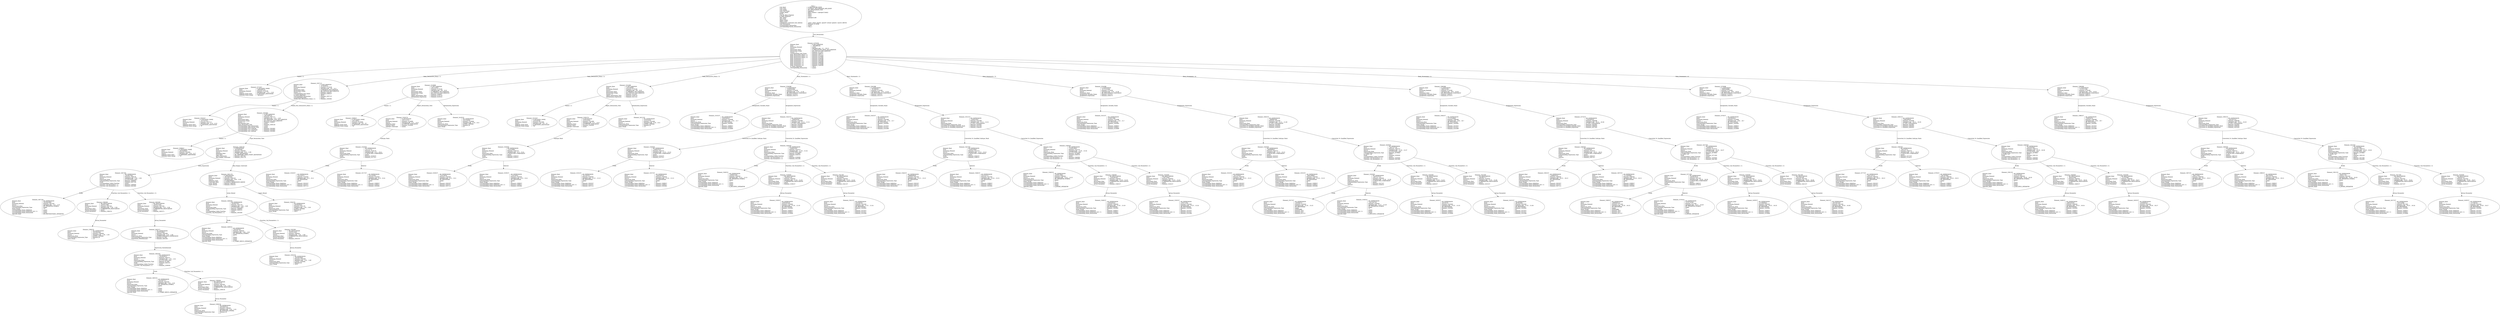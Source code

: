 digraph "opergen3.adt" {
  Unit_2 -> Element_2279106
      [ label=Unit_Declaration ];
  Unit_2
      [ label=<<TABLE BORDER="0" CELLBORDER="0" CELLSPACING="0" CELLPADDING="0"> 
          <TR><TD COLSPAN="3">Unit_2</TD></TR>
          <TR><TD ALIGN="LEFT">Unit_Kind   </TD><TD> = </TD><TD ALIGN="LEFT">A_PROCEDURE_BODY</TD></TR>
          <TR><TD ALIGN="LEFT">Unit_Class   </TD><TD> = </TD><TD ALIGN="LEFT">A_PUBLIC_DECLARATION_AND_BODY</TD></TR>
          <TR><TD ALIGN="LEFT">Unit_Origin   </TD><TD> = </TD><TD ALIGN="LEFT">AN_APPLICATION_UNIT</TD></TR>
          <TR><TD ALIGN="LEFT">Unit_Full_Name    </TD><TD> = </TD><TD ALIGN="LEFT">opergen3</TD></TR>
          <TR><TD ALIGN="LEFT">Unique_Name   </TD><TD> = </TD><TD ALIGN="LEFT">ASIS Context 1: opergen3 (body)</TD></TR>
          <TR><TD ALIGN="LEFT">Exists  </TD><TD> = </TD><TD ALIGN="LEFT">TRUE</TD></TR>
          <TR><TD ALIGN="LEFT">Can_Be_Main_Program     </TD><TD> = </TD><TD ALIGN="LEFT">TRUE</TD></TR>
          <TR><TD ALIGN="LEFT">Is_Body_Required     </TD><TD> = </TD><TD ALIGN="LEFT">TRUE</TD></TR>
          <TR><TD ALIGN="LEFT">Text_Name   </TD><TD> = </TD><TD ALIGN="LEFT">opergen3.adb</TD></TR>
          <TR><TD ALIGN="LEFT">Text_Form   </TD><TD> = </TD><TD ALIGN="LEFT"></TD></TR>
          <TR><TD ALIGN="LEFT">Object_Name   </TD><TD> = </TD><TD ALIGN="LEFT"></TD></TR>
          <TR><TD ALIGN="LEFT">Object_Form   </TD><TD> = </TD><TD ALIGN="LEFT"></TD></TR>
          <TR><TD ALIGN="LEFT">Compilation_Command_Line_Options         </TD><TD> = </TD><TD ALIGN="LEFT">-gnatc -gnatt -gnatws -gnatyN -mtune=generic -march=x86-64</TD></TR>
          <TR><TD ALIGN="LEFT">Unit_Declaration     </TD><TD> = </TD><TD ALIGN="LEFT">Element_2279106</TD></TR>
          <TR><TD ALIGN="LEFT">Corresponding_Declaration       </TD><TD> = </TD><TD ALIGN="LEFT">(none)</TD></TR>
          <TR><TD ALIGN="LEFT">Corresponding_Parent_Declaration         </TD><TD> = </TD><TD ALIGN="LEFT">Unit_1</TD></TR>
          </TABLE>> ];
  Element_2279106 -> Element_2271057
      [ label="Names ( 1)" ];
  Element_2279106 -> Element_2307112
      [ label="Body_Declarative_Items ( 1)" ];
  Element_2279106 -> Element_2319090
      [ label="Body_Declarative_Items ( 2)" ];
  Element_2279106 -> Element_2331090
      [ label="Body_Declarative_Items ( 3)" ];
  Element_2279106 -> Element_2336388
      [ label="Body_Statements ( 1)" ];
  Element_2279106 -> Element_2345388
      [ label="Body_Statements ( 2)" ];
  Element_2279106 -> Element_2354388
      [ label="Body_Statements ( 3)" ];
  Element_2279106 -> Element_2366388
      [ label="Body_Statements ( 4)" ];
  Element_2279106 -> Element_2378388
      [ label="Body_Statements ( 5)" ];
  Element_2279106 -> Element_2388388
      [ label="Body_Statements ( 6)" ];
  Element_2279106
      [ label=<<TABLE BORDER="0" CELLBORDER="0" CELLSPACING="0" CELLPADDING="0"> 
          <TR><TD COLSPAN="3">Element_2279106</TD></TR>
          <TR><TD ALIGN="LEFT">Element_Kind    </TD><TD> = </TD><TD ALIGN="LEFT">A_DECLARATION</TD></TR>
          <TR><TD ALIGN="LEFT">Hash  </TD><TD> = </TD><TD ALIGN="LEFT"> 1082999164</TD></TR>
          <TR><TD ALIGN="LEFT">Enclosing_Element     </TD><TD> = </TD><TD ALIGN="LEFT">(none)</TD></TR>
          <TR><TD ALIGN="LEFT">Source  </TD><TD> = </TD><TD ALIGN="LEFT">opergen3.adb - 2:1 .. 20:13</TD></TR>
          <TR><TD ALIGN="LEFT">Declaration_Kind     </TD><TD> = </TD><TD ALIGN="LEFT">A_PROCEDURE_BODY_DECLARATION</TD></TR>
          <TR><TD ALIGN="LEFT">Declaration_Origin     </TD><TD> = </TD><TD ALIGN="LEFT">AN_EXPLICIT_DECLARATION</TD></TR>
          <TR><TD ALIGN="LEFT">Names ( 1)   </TD><TD> = </TD><TD ALIGN="LEFT">Element_2271057</TD></TR>
          <TR><TD ALIGN="LEFT">Corresponding_End_Name      </TD><TD> = </TD><TD ALIGN="LEFT">Element_2396237</TD></TR>
          <TR><TD ALIGN="LEFT">Body_Declarative_Items ( 1)       </TD><TD> = </TD><TD ALIGN="LEFT">Element_2307112</TD></TR>
          <TR><TD ALIGN="LEFT">Body_Declarative_Items ( 2)       </TD><TD> = </TD><TD ALIGN="LEFT">Element_2319090</TD></TR>
          <TR><TD ALIGN="LEFT">Body_Declarative_Items ( 3)       </TD><TD> = </TD><TD ALIGN="LEFT">Element_2331090</TD></TR>
          <TR><TD ALIGN="LEFT">Body_Statements ( 1)      </TD><TD> = </TD><TD ALIGN="LEFT">Element_2336388</TD></TR>
          <TR><TD ALIGN="LEFT">Body_Statements ( 2)      </TD><TD> = </TD><TD ALIGN="LEFT">Element_2345388</TD></TR>
          <TR><TD ALIGN="LEFT">Body_Statements ( 3)      </TD><TD> = </TD><TD ALIGN="LEFT">Element_2354388</TD></TR>
          <TR><TD ALIGN="LEFT">Body_Statements ( 4)      </TD><TD> = </TD><TD ALIGN="LEFT">Element_2366388</TD></TR>
          <TR><TD ALIGN="LEFT">Body_Statements ( 5)      </TD><TD> = </TD><TD ALIGN="LEFT">Element_2378388</TD></TR>
          <TR><TD ALIGN="LEFT">Body_Statements ( 6)      </TD><TD> = </TD><TD ALIGN="LEFT">Element_2388388</TD></TR>
          <TR><TD ALIGN="LEFT">Is_Name_Repeated     </TD><TD> = </TD><TD ALIGN="LEFT">TRUE</TD></TR>
          <TR><TD ALIGN="LEFT">Corresponding_Declaration       </TD><TD> = </TD><TD ALIGN="LEFT">(none)</TD></TR>
          </TABLE>> ];
  Element_2271057
      [ label=<<TABLE BORDER="0" CELLBORDER="0" CELLSPACING="0" CELLPADDING="0"> 
          <TR><TD COLSPAN="3">Element_2271057</TD></TR>
          <TR><TD ALIGN="LEFT">Element_Kind    </TD><TD> = </TD><TD ALIGN="LEFT">A_DEFINING_NAME</TD></TR>
          <TR><TD ALIGN="LEFT">Hash  </TD><TD> = </TD><TD ALIGN="LEFT"> 1082600316</TD></TR>
          <TR><TD ALIGN="LEFT">Enclosing_Element     </TD><TD> = </TD><TD ALIGN="LEFT">Element_2279106</TD></TR>
          <TR><TD ALIGN="LEFT">Source  </TD><TD> = </TD><TD ALIGN="LEFT">opergen3.adb - 2:11 .. 2:18</TD></TR>
          <TR><TD ALIGN="LEFT">Defining_Name_Kind     </TD><TD> = </TD><TD ALIGN="LEFT">A_DEFINING_IDENTIFIER</TD></TR>
          <TR><TD ALIGN="LEFT">Defining_Name_Image     </TD><TD> = </TD><TD ALIGN="LEFT">"opergen3"</TD></TR>
          </TABLE>> ];
  Element_2307112 -> Element_2281057
      [ label="Names ( 1)" ];
  Element_2307112 -> Element_2305082
      [ label="Visible_Part_Declarative_Items ( 1)" ];
  Element_2307112
      [ label=<<TABLE BORDER="0" CELLBORDER="0" CELLSPACING="0" CELLPADDING="0"> 
          <TR><TD COLSPAN="3">Element_2307112</TD></TR>
          <TR><TD ALIGN="LEFT">Element_Kind    </TD><TD> = </TD><TD ALIGN="LEFT">A_DECLARATION</TD></TR>
          <TR><TD ALIGN="LEFT">Hash  </TD><TD> = </TD><TD ALIGN="LEFT"> 272859551</TD></TR>
          <TR><TD ALIGN="LEFT">Enclosing_Element     </TD><TD> = </TD><TD ALIGN="LEFT">Element_2279106</TD></TR>
          <TR><TD ALIGN="LEFT">Source  </TD><TD> = </TD><TD ALIGN="LEFT">opergen3.adb - 4:6 .. 6:11</TD></TR>
          <TR><TD ALIGN="LEFT">Declaration_Kind     </TD><TD> = </TD><TD ALIGN="LEFT">A_PACKAGE_DECLARATION</TD></TR>
          <TR><TD ALIGN="LEFT">Declaration_Origin     </TD><TD> = </TD><TD ALIGN="LEFT">AN_EXPLICIT_DECLARATION</TD></TR>
          <TR><TD ALIGN="LEFT">Names ( 1)   </TD><TD> = </TD><TD ALIGN="LEFT">Element_2281057</TD></TR>
          <TR><TD ALIGN="LEFT">Corresponding_End_Name      </TD><TD> = </TD><TD ALIGN="LEFT">Element_2308237</TD></TR>
          <TR><TD ALIGN="LEFT">Is_Name_Repeated     </TD><TD> = </TD><TD ALIGN="LEFT">TRUE</TD></TR>
          <TR><TD ALIGN="LEFT">Corresponding_Declaration       </TD><TD> = </TD><TD ALIGN="LEFT">Element_2307112</TD></TR>
          <TR><TD ALIGN="LEFT">Corresponding_Body     </TD><TD> = </TD><TD ALIGN="LEFT">(none)</TD></TR>
          <TR><TD ALIGN="LEFT">Visible_Part_Declarative_Items ( 1)         </TD><TD> = </TD><TD ALIGN="LEFT">Element_2305082</TD></TR>
          </TABLE>> ];
  Element_2281057
      [ label=<<TABLE BORDER="0" CELLBORDER="0" CELLSPACING="0" CELLPADDING="0"> 
          <TR><TD COLSPAN="3">Element_2281057</TD></TR>
          <TR><TD ALIGN="LEFT">Element_Kind    </TD><TD> = </TD><TD ALIGN="LEFT">A_DEFINING_NAME</TD></TR>
          <TR><TD ALIGN="LEFT">Hash  </TD><TD> = </TD><TD ALIGN="LEFT"> 272747423</TD></TR>
          <TR><TD ALIGN="LEFT">Enclosing_Element     </TD><TD> = </TD><TD ALIGN="LEFT">Element_2307112</TD></TR>
          <TR><TD ALIGN="LEFT">Source  </TD><TD> = </TD><TD ALIGN="LEFT">opergen3.adb - 4:14 .. 4:14</TD></TR>
          <TR><TD ALIGN="LEFT">Defining_Name_Kind     </TD><TD> = </TD><TD ALIGN="LEFT">A_DEFINING_IDENTIFIER</TD></TR>
          <TR><TD ALIGN="LEFT">Defining_Name_Image     </TD><TD> = </TD><TD ALIGN="LEFT">"P"</TD></TR>
          </TABLE>> ];
  Element_2305082 -> Element_2289057
      [ label="Names ( 1)" ];
  Element_2305082 -> Element_2300158
      [ label=Type_Declaration_View ];
  Element_2305082
      [ label=<<TABLE BORDER="0" CELLBORDER="0" CELLSPACING="0" CELLPADDING="0"> 
          <TR><TD COLSPAN="3">Element_2305082</TD></TR>
          <TR><TD ALIGN="LEFT">Element_Kind    </TD><TD> = </TD><TD ALIGN="LEFT">A_DECLARATION</TD></TR>
          <TR><TD ALIGN="LEFT">Hash  </TD><TD> = </TD><TD ALIGN="LEFT">-2010560145</TD></TR>
          <TR><TD ALIGN="LEFT">Enclosing_Element     </TD><TD> = </TD><TD ALIGN="LEFT">Element_2307112</TD></TR>
          <TR><TD ALIGN="LEFT">Source  </TD><TD> = </TD><TD ALIGN="LEFT">opergen3.adb - 5:11 .. 5:59</TD></TR>
          <TR><TD ALIGN="LEFT">Declaration_Kind     </TD><TD> = </TD><TD ALIGN="LEFT">AN_ORDINARY_TYPE_DECLARATION</TD></TR>
          <TR><TD ALIGN="LEFT">Declaration_Origin     </TD><TD> = </TD><TD ALIGN="LEFT">AN_EXPLICIT_DECLARATION</TD></TR>
          <TR><TD ALIGN="LEFT">Names ( 1)   </TD><TD> = </TD><TD ALIGN="LEFT">Element_2289057</TD></TR>
          <TR><TD ALIGN="LEFT">Discriminant_Part     </TD><TD> = </TD><TD ALIGN="LEFT">(none)</TD></TR>
          <TR><TD ALIGN="LEFT">Type_Declaration_View      </TD><TD> = </TD><TD ALIGN="LEFT">Element_2300158</TD></TR>
          <TR><TD ALIGN="LEFT">Corresponding_Type_Declaration        </TD><TD> = </TD><TD ALIGN="LEFT">(none)</TD></TR>
          <TR><TD ALIGN="LEFT">Corresponding_Type_Partial_View        </TD><TD> = </TD><TD ALIGN="LEFT">(none)</TD></TR>
          <TR><TD ALIGN="LEFT">Corresponding_First_Subtype       </TD><TD> = </TD><TD ALIGN="LEFT">Element_2305082</TD></TR>
          <TR><TD ALIGN="LEFT">Corresponding_Last_Constraint        </TD><TD> = </TD><TD ALIGN="LEFT">Element_2305082</TD></TR>
          <TR><TD ALIGN="LEFT">Corresponding_Last_Subtype       </TD><TD> = </TD><TD ALIGN="LEFT">Element_2305082</TD></TR>
          </TABLE>> ];
  Element_2289057
      [ label=<<TABLE BORDER="0" CELLBORDER="0" CELLSPACING="0" CELLPADDING="0"> 
          <TR><TD COLSPAN="3">Element_2289057</TD></TR>
          <TR><TD ALIGN="LEFT">Element_Kind    </TD><TD> = </TD><TD ALIGN="LEFT">A_DEFINING_NAME</TD></TR>
          <TR><TD ALIGN="LEFT">Hash  </TD><TD> = </TD><TD ALIGN="LEFT">-2010586097</TD></TR>
          <TR><TD ALIGN="LEFT">Enclosing_Element     </TD><TD> = </TD><TD ALIGN="LEFT">Element_2305082</TD></TR>
          <TR><TD ALIGN="LEFT">Source  </TD><TD> = </TD><TD ALIGN="LEFT">opergen3.adb - 5:16 .. 5:17</TD></TR>
          <TR><TD ALIGN="LEFT">Defining_Name_Kind     </TD><TD> = </TD><TD ALIGN="LEFT">A_DEFINING_IDENTIFIER</TD></TR>
          <TR><TD ALIGN="LEFT">Defining_Name_Image     </TD><TD> = </TD><TD ALIGN="LEFT">"T1"</TD></TR>
          </TABLE>> ];
  Element_2300158 -> Element_2407262
      [ label=Delta_Expression ];
  Element_2300158 -> Element_2301178
      [ label=Real_Range_Constraint ];
  Element_2300158
      [ label=<<TABLE BORDER="0" CELLBORDER="0" CELLSPACING="0" CELLPADDING="0"> 
          <TR><TD COLSPAN="3">Element_2300158</TD></TR>
          <TR><TD ALIGN="LEFT">Element_Kind    </TD><TD> = </TD><TD ALIGN="LEFT">A_DEFINITION</TD></TR>
          <TR><TD ALIGN="LEFT">Hash  </TD><TD> = </TD><TD ALIGN="LEFT">-2010482481</TD></TR>
          <TR><TD ALIGN="LEFT">Enclosing_Element     </TD><TD> = </TD><TD ALIGN="LEFT">Element_2305082</TD></TR>
          <TR><TD ALIGN="LEFT">Source  </TD><TD> = </TD><TD ALIGN="LEFT">opergen3.adb - 5:22 .. 5:58</TD></TR>
          <TR><TD ALIGN="LEFT">Definition_Kind    </TD><TD> = </TD><TD ALIGN="LEFT">A_TYPE_DEFINITION</TD></TR>
          <TR><TD ALIGN="LEFT">Type_Kind   </TD><TD> = </TD><TD ALIGN="LEFT">AN_ORDINARY_FIXED_POINT_DEFINITION</TD></TR>
          <TR><TD ALIGN="LEFT">Delta_Expression     </TD><TD> = </TD><TD ALIGN="LEFT">Element_2407262</TD></TR>
          <TR><TD ALIGN="LEFT">Real_Range_Constraint      </TD><TD> = </TD><TD ALIGN="LEFT">Element_2301178</TD></TR>
          </TABLE>> ];
  Element_2407262 -> Element_2407256
      [ label=Prefix ];
  Element_2407262 -> Element_2296385
      [ label="Function_Call_Parameters ( 1)" ];
  Element_2407262 -> Element_2405385
      [ label="Function_Call_Parameters ( 2)" ];
  Element_2407262
      [ label=<<TABLE BORDER="0" CELLBORDER="0" CELLSPACING="0" CELLPADDING="0"> 
          <TR><TD COLSPAN="3">Element_2407262</TD></TR>
          <TR><TD ALIGN="LEFT">Element_Kind    </TD><TD> = </TD><TD ALIGN="LEFT">AN_EXPRESSION</TD></TR>
          <TR><TD ALIGN="LEFT">Hash  </TD><TD> = </TD><TD ALIGN="LEFT">-2010637841</TD></TR>
          <TR><TD ALIGN="LEFT">Enclosing_Element     </TD><TD> = </TD><TD ALIGN="LEFT">Element_2300158</TD></TR>
          <TR><TD ALIGN="LEFT">Source  </TD><TD> = </TD><TD ALIGN="LEFT">opergen3.adb - 5:28 .. 5:36</TD></TR>
          <TR><TD ALIGN="LEFT">Expression_Kind    </TD><TD> = </TD><TD ALIGN="LEFT">A_FUNCTION_CALL</TD></TR>
          <TR><TD ALIGN="LEFT">Corresponding_Expression_Type        </TD><TD> = </TD><TD ALIGN="LEFT">Element_1666082</TD></TR>
          <TR><TD ALIGN="LEFT">Prefix  </TD><TD> = </TD><TD ALIGN="LEFT">Element_2407256</TD></TR>
          <TR><TD ALIGN="LEFT">Corresponding_Called_Function        </TD><TD> = </TD><TD ALIGN="LEFT">(none)</TD></TR>
          <TR><TD ALIGN="LEFT">Function_Call_Parameters ( 1)        </TD><TD> = </TD><TD ALIGN="LEFT">Element_2296385</TD></TR>
          <TR><TD ALIGN="LEFT">Function_Call_Parameters ( 2)        </TD><TD> = </TD><TD ALIGN="LEFT">Element_2405385</TD></TR>
          </TABLE>> ];
  Element_2296385 -> Element_2296235
      [ label=Actual_Parameter ];
  Element_2296385
      [ label=<<TABLE BORDER="0" CELLBORDER="0" CELLSPACING="0" CELLPADDING="0"> 
          <TR><TD COLSPAN="3">Element_2296385</TD></TR>
          <TR><TD ALIGN="LEFT">Element_Kind    </TD><TD> = </TD><TD ALIGN="LEFT">AN_ASSOCIATION</TD></TR>
          <TR><TD ALIGN="LEFT">Hash  </TD><TD> = </TD><TD ALIGN="LEFT">-2010511985</TD></TR>
          <TR><TD ALIGN="LEFT">Enclosing_Element     </TD><TD> = </TD><TD ALIGN="LEFT">Element_2407262</TD></TR>
          <TR><TD ALIGN="LEFT">Source  </TD><TD> = </TD><TD ALIGN="LEFT">opergen3.adb - 5:28 .. 5:30</TD></TR>
          <TR><TD ALIGN="LEFT">Association_Kind     </TD><TD> = </TD><TD ALIGN="LEFT">A_PARAMETER_ASSOCIATION</TD></TR>
          <TR><TD ALIGN="LEFT">Formal_Parameter     </TD><TD> = </TD><TD ALIGN="LEFT">(none)</TD></TR>
          <TR><TD ALIGN="LEFT">Actual_Parameter     </TD><TD> = </TD><TD ALIGN="LEFT">Element_2296235</TD></TR>
          </TABLE>> ];
  Element_2296235
      [ label=<<TABLE BORDER="0" CELLBORDER="0" CELLSPACING="0" CELLPADDING="0"> 
          <TR><TD COLSPAN="3">Element_2296235</TD></TR>
          <TR><TD ALIGN="LEFT">Element_Kind    </TD><TD> = </TD><TD ALIGN="LEFT">AN_EXPRESSION</TD></TR>
          <TR><TD ALIGN="LEFT">Hash  </TD><TD> = </TD><TD ALIGN="LEFT">-2010403441</TD></TR>
          <TR><TD ALIGN="LEFT">Enclosing_Element     </TD><TD> = </TD><TD ALIGN="LEFT">Element_2296385</TD></TR>
          <TR><TD ALIGN="LEFT">Source  </TD><TD> = </TD><TD ALIGN="LEFT">opergen3.adb - 5:28 .. 5:30</TD></TR>
          <TR><TD ALIGN="LEFT">Expression_Kind    </TD><TD> = </TD><TD ALIGN="LEFT">A_REAL_LITERAL</TD></TR>
          <TR><TD ALIGN="LEFT">Corresponding_Expression_Type        </TD><TD> = </TD><TD ALIGN="LEFT">Element_82</TD></TR>
          <TR><TD ALIGN="LEFT">Value_Image   </TD><TD> = </TD><TD ALIGN="LEFT">2.0</TD></TR>
          </TABLE>> ];
  Element_2407256
      [ label=<<TABLE BORDER="0" CELLBORDER="0" CELLSPACING="0" CELLPADDING="0"> 
          <TR><TD COLSPAN="3">Element_2407256</TD></TR>
          <TR><TD ALIGN="LEFT">Element_Kind    </TD><TD> = </TD><TD ALIGN="LEFT">AN_EXPRESSION</TD></TR>
          <TR><TD ALIGN="LEFT">Hash  </TD><TD> = </TD><TD ALIGN="LEFT">-2010643985</TD></TR>
          <TR><TD ALIGN="LEFT">Enclosing_Element     </TD><TD> = </TD><TD ALIGN="LEFT">Element_2407262</TD></TR>
          <TR><TD ALIGN="LEFT">Source  </TD><TD> = </TD><TD ALIGN="LEFT">opergen3.adb - 5:31 .. 5:32</TD></TR>
          <TR><TD ALIGN="LEFT">Expression_Kind    </TD><TD> = </TD><TD ALIGN="LEFT">AN_OPERATOR_SYMBOL</TD></TR>
          <TR><TD ALIGN="LEFT">Corresponding_Expression_Type        </TD><TD> = </TD><TD ALIGN="LEFT">(none)</TD></TR>
          <TR><TD ALIGN="LEFT">Name_Image   </TD><TD> = </TD><TD ALIGN="LEFT">"**"</TD></TR>
          <TR><TD ALIGN="LEFT">Corresponding_Name_Definition        </TD><TD> = </TD><TD ALIGN="LEFT">(none)</TD></TR>
          <TR><TD ALIGN="LEFT">Corresponding_Name_Definition_List ( 1)          </TD><TD> = </TD><TD ALIGN="LEFT">(none)</TD></TR>
          <TR><TD ALIGN="LEFT">Corresponding_Name_Declaration        </TD><TD> = </TD><TD ALIGN="LEFT">(none)</TD></TR>
          <TR><TD ALIGN="LEFT">Operator_Kind    </TD><TD> = </TD><TD ALIGN="LEFT">AN_EXPONENTIATE_OPERATOR</TD></TR>
          </TABLE>> ];
  Element_2405385 -> Element_2405371
      [ label=Actual_Parameter ];
  Element_2405385
      [ label=<<TABLE BORDER="0" CELLBORDER="0" CELLSPACING="0" CELLPADDING="0"> 
          <TR><TD COLSPAN="3">Element_2405385</TD></TR>
          <TR><TD ALIGN="LEFT">Element_Kind    </TD><TD> = </TD><TD ALIGN="LEFT">AN_ASSOCIATION</TD></TR>
          <TR><TD ALIGN="LEFT">Hash  </TD><TD> = </TD><TD ALIGN="LEFT">-2010512305</TD></TR>
          <TR><TD ALIGN="LEFT">Enclosing_Element     </TD><TD> = </TD><TD ALIGN="LEFT">Element_2407262</TD></TR>
          <TR><TD ALIGN="LEFT">Source  </TD><TD> = </TD><TD ALIGN="LEFT">opergen3.adb - 5:33 .. 5:36</TD></TR>
          <TR><TD ALIGN="LEFT">Association_Kind     </TD><TD> = </TD><TD ALIGN="LEFT">A_PARAMETER_ASSOCIATION</TD></TR>
          <TR><TD ALIGN="LEFT">Formal_Parameter     </TD><TD> = </TD><TD ALIGN="LEFT">(none)</TD></TR>
          <TR><TD ALIGN="LEFT">Actual_Parameter     </TD><TD> = </TD><TD ALIGN="LEFT">Element_2405371</TD></TR>
          </TABLE>> ];
  Element_2405371 -> Element_2405262
      [ label=Expression_Parenthesized ];
  Element_2405371
      [ label=<<TABLE BORDER="0" CELLBORDER="0" CELLSPACING="0" CELLPADDING="0"> 
          <TR><TD COLSPAN="3">Element_2405371</TD></TR>
          <TR><TD ALIGN="LEFT">Element_Kind    </TD><TD> = </TD><TD ALIGN="LEFT">AN_EXPRESSION</TD></TR>
          <TR><TD ALIGN="LEFT">Hash  </TD><TD> = </TD><TD ALIGN="LEFT">-2010526641</TD></TR>
          <TR><TD ALIGN="LEFT">Enclosing_Element     </TD><TD> = </TD><TD ALIGN="LEFT">Element_2405385</TD></TR>
          <TR><TD ALIGN="LEFT">Source  </TD><TD> = </TD><TD ALIGN="LEFT">opergen3.adb - 5:33 .. 5:36</TD></TR>
          <TR><TD ALIGN="LEFT">Expression_Kind    </TD><TD> = </TD><TD ALIGN="LEFT">A_PARENTHESIZED_EXPRESSION</TD></TR>
          <TR><TD ALIGN="LEFT">Corresponding_Expression_Type        </TD><TD> = </TD><TD ALIGN="LEFT">Element_917082</TD></TR>
          <TR><TD ALIGN="LEFT">Expression_Parenthesized       </TD><TD> = </TD><TD ALIGN="LEFT">Element_2405262</TD></TR>
          </TABLE>> ];
  Element_2405262 -> Element_2405251
      [ label=Prefix ];
  Element_2405262 -> Element_2299385
      [ label="Function_Call_Parameters ( 1)" ];
  Element_2405262
      [ label=<<TABLE BORDER="0" CELLBORDER="0" CELLSPACING="0" CELLPADDING="0"> 
          <TR><TD COLSPAN="3">Element_2405262</TD></TR>
          <TR><TD ALIGN="LEFT">Element_Kind    </TD><TD> = </TD><TD ALIGN="LEFT">AN_EXPRESSION</TD></TR>
          <TR><TD ALIGN="LEFT">Hash  </TD><TD> = </TD><TD ALIGN="LEFT">-2010638257</TD></TR>
          <TR><TD ALIGN="LEFT">Enclosing_Element     </TD><TD> = </TD><TD ALIGN="LEFT">Element_2405371</TD></TR>
          <TR><TD ALIGN="LEFT">Source  </TD><TD> = </TD><TD ALIGN="LEFT">opergen3.adb - 5:34 .. 5:35</TD></TR>
          <TR><TD ALIGN="LEFT">Expression_Kind    </TD><TD> = </TD><TD ALIGN="LEFT">A_FUNCTION_CALL</TD></TR>
          <TR><TD ALIGN="LEFT">Corresponding_Expression_Type        </TD><TD> = </TD><TD ALIGN="LEFT">Element_917082</TD></TR>
          <TR><TD ALIGN="LEFT">Prefix  </TD><TD> = </TD><TD ALIGN="LEFT">Element_2405251</TD></TR>
          <TR><TD ALIGN="LEFT">Corresponding_Called_Function        </TD><TD> = </TD><TD ALIGN="LEFT">(none)</TD></TR>
          <TR><TD ALIGN="LEFT">Function_Call_Parameters ( 1)        </TD><TD> = </TD><TD ALIGN="LEFT">Element_2299385</TD></TR>
          </TABLE>> ];
  Element_2405251
      [ label=<<TABLE BORDER="0" CELLBORDER="0" CELLSPACING="0" CELLPADDING="0"> 
          <TR><TD COLSPAN="3">Element_2405251</TD></TR>
          <TR><TD ALIGN="LEFT">Element_Kind    </TD><TD> = </TD><TD ALIGN="LEFT">AN_EXPRESSION</TD></TR>
          <TR><TD ALIGN="LEFT">Hash  </TD><TD> = </TD><TD ALIGN="LEFT">-2010387377</TD></TR>
          <TR><TD ALIGN="LEFT">Enclosing_Element     </TD><TD> = </TD><TD ALIGN="LEFT">Element_2405262</TD></TR>
          <TR><TD ALIGN="LEFT">Source  </TD><TD> = </TD><TD ALIGN="LEFT">opergen3.adb - 5:34 .. 5:34</TD></TR>
          <TR><TD ALIGN="LEFT">Expression_Kind    </TD><TD> = </TD><TD ALIGN="LEFT">AN_OPERATOR_SYMBOL</TD></TR>
          <TR><TD ALIGN="LEFT">Corresponding_Expression_Type        </TD><TD> = </TD><TD ALIGN="LEFT">(none)</TD></TR>
          <TR><TD ALIGN="LEFT">Name_Image   </TD><TD> = </TD><TD ALIGN="LEFT">"-"</TD></TR>
          <TR><TD ALIGN="LEFT">Corresponding_Name_Definition        </TD><TD> = </TD><TD ALIGN="LEFT">(none)</TD></TR>
          <TR><TD ALIGN="LEFT">Corresponding_Name_Definition_List ( 1)          </TD><TD> = </TD><TD ALIGN="LEFT">(none)</TD></TR>
          <TR><TD ALIGN="LEFT">Corresponding_Name_Declaration        </TD><TD> = </TD><TD ALIGN="LEFT">(none)</TD></TR>
          <TR><TD ALIGN="LEFT">Operator_Kind    </TD><TD> = </TD><TD ALIGN="LEFT">A_UNARY_MINUS_OPERATOR</TD></TR>
          </TABLE>> ];
  Element_2299385 -> Element_2299234
      [ label=Actual_Parameter ];
  Element_2299385
      [ label=<<TABLE BORDER="0" CELLBORDER="0" CELLSPACING="0" CELLPADDING="0"> 
          <TR><TD COLSPAN="3">Element_2299385</TD></TR>
          <TR><TD ALIGN="LEFT">Element_Kind    </TD><TD> = </TD><TD ALIGN="LEFT">AN_ASSOCIATION</TD></TR>
          <TR><TD ALIGN="LEFT">Hash  </TD><TD> = </TD><TD ALIGN="LEFT">-2010512273</TD></TR>
          <TR><TD ALIGN="LEFT">Enclosing_Element     </TD><TD> = </TD><TD ALIGN="LEFT">Element_2405262</TD></TR>
          <TR><TD ALIGN="LEFT">Source  </TD><TD> = </TD><TD ALIGN="LEFT">opergen3.adb - 5:35 .. 5:35</TD></TR>
          <TR><TD ALIGN="LEFT">Association_Kind     </TD><TD> = </TD><TD ALIGN="LEFT">A_PARAMETER_ASSOCIATION</TD></TR>
          <TR><TD ALIGN="LEFT">Formal_Parameter     </TD><TD> = </TD><TD ALIGN="LEFT">(none)</TD></TR>
          <TR><TD ALIGN="LEFT">Actual_Parameter     </TD><TD> = </TD><TD ALIGN="LEFT">Element_2299234</TD></TR>
          </TABLE>> ];
  Element_2299234
      [ label=<<TABLE BORDER="0" CELLBORDER="0" CELLSPACING="0" CELLPADDING="0"> 
          <TR><TD COLSPAN="3">Element_2299234</TD></TR>
          <TR><TD ALIGN="LEFT">Element_Kind    </TD><TD> = </TD><TD ALIGN="LEFT">AN_EXPRESSION</TD></TR>
          <TR><TD ALIGN="LEFT">Hash  </TD><TD> = </TD><TD ALIGN="LEFT">-2010404753</TD></TR>
          <TR><TD ALIGN="LEFT">Enclosing_Element     </TD><TD> = </TD><TD ALIGN="LEFT">Element_2299385</TD></TR>
          <TR><TD ALIGN="LEFT">Source  </TD><TD> = </TD><TD ALIGN="LEFT">opergen3.adb - 5:35 .. 5:35</TD></TR>
          <TR><TD ALIGN="LEFT">Expression_Kind    </TD><TD> = </TD><TD ALIGN="LEFT">AN_INTEGER_LITERAL</TD></TR>
          <TR><TD ALIGN="LEFT">Corresponding_Expression_Type        </TD><TD> = </TD><TD ALIGN="LEFT">Element_82</TD></TR>
          <TR><TD ALIGN="LEFT">Value_Image   </TD><TD> = </TD><TD ALIGN="LEFT">4</TD></TR>
          </TABLE>> ];
  Element_2301178 -> Element_2409262
      [ label=Lower_Bound ];
  Element_2301178 -> Element_2304235
      [ label=Upper_Bound ];
  Element_2301178
      [ label=<<TABLE BORDER="0" CELLBORDER="0" CELLSPACING="0" CELLPADDING="0"> 
          <TR><TD COLSPAN="3">Element_2301178</TD></TR>
          <TR><TD ALIGN="LEFT">Element_Kind    </TD><TD> = </TD><TD ALIGN="LEFT">A_DEFINITION</TD></TR>
          <TR><TD ALIGN="LEFT">Hash  </TD><TD> = </TD><TD ALIGN="LEFT">-2010462001</TD></TR>
          <TR><TD ALIGN="LEFT">Enclosing_Element     </TD><TD> = </TD><TD ALIGN="LEFT">Element_2300158</TD></TR>
          <TR><TD ALIGN="LEFT">Source  </TD><TD> = </TD><TD ALIGN="LEFT">opergen3.adb - 5:44 .. 5:58</TD></TR>
          <TR><TD ALIGN="LEFT">Definition_Kind    </TD><TD> = </TD><TD ALIGN="LEFT">A_CONSTRAINT</TD></TR>
          <TR><TD ALIGN="LEFT">Constraint_Kind    </TD><TD> = </TD><TD ALIGN="LEFT">A_SIMPLE_EXPRESSION_RANGE</TD></TR>
          <TR><TD ALIGN="LEFT">Lower_Bound   </TD><TD> = </TD><TD ALIGN="LEFT">Element_2409262</TD></TR>
          <TR><TD ALIGN="LEFT">Upper_Bound   </TD><TD> = </TD><TD ALIGN="LEFT">Element_2304235</TD></TR>
          </TABLE>> ];
  Element_2409262 -> Element_2409251
      [ label=Prefix ];
  Element_2409262 -> Element_2303385
      [ label="Function_Call_Parameters ( 1)" ];
  Element_2409262
      [ label=<<TABLE BORDER="0" CELLBORDER="0" CELLSPACING="0" CELLPADDING="0"> 
          <TR><TD COLSPAN="3">Element_2409262</TD></TR>
          <TR><TD ALIGN="LEFT">Element_Kind    </TD><TD> = </TD><TD ALIGN="LEFT">AN_EXPRESSION</TD></TR>
          <TR><TD ALIGN="LEFT">Hash  </TD><TD> = </TD><TD ALIGN="LEFT">-2010637937</TD></TR>
          <TR><TD ALIGN="LEFT">Enclosing_Element     </TD><TD> = </TD><TD ALIGN="LEFT">Element_2301178</TD></TR>
          <TR><TD ALIGN="LEFT">Source  </TD><TD> = </TD><TD ALIGN="LEFT">opergen3.adb - 5:44 .. 5:49</TD></TR>
          <TR><TD ALIGN="LEFT">Expression_Kind    </TD><TD> = </TD><TD ALIGN="LEFT">A_FUNCTION_CALL</TD></TR>
          <TR><TD ALIGN="LEFT">Corresponding_Expression_Type        </TD><TD> = </TD><TD ALIGN="LEFT">Element_1666082</TD></TR>
          <TR><TD ALIGN="LEFT">Prefix  </TD><TD> = </TD><TD ALIGN="LEFT">Element_2409251</TD></TR>
          <TR><TD ALIGN="LEFT">Corresponding_Called_Function        </TD><TD> = </TD><TD ALIGN="LEFT">(none)</TD></TR>
          <TR><TD ALIGN="LEFT">Function_Call_Parameters ( 1)        </TD><TD> = </TD><TD ALIGN="LEFT">Element_2303385</TD></TR>
          </TABLE>> ];
  Element_2409251
      [ label=<<TABLE BORDER="0" CELLBORDER="0" CELLSPACING="0" CELLPADDING="0"> 
          <TR><TD COLSPAN="3">Element_2409251</TD></TR>
          <TR><TD ALIGN="LEFT">Element_Kind    </TD><TD> = </TD><TD ALIGN="LEFT">AN_EXPRESSION</TD></TR>
          <TR><TD ALIGN="LEFT">Hash  </TD><TD> = </TD><TD ALIGN="LEFT">-2010387057</TD></TR>
          <TR><TD ALIGN="LEFT">Enclosing_Element     </TD><TD> = </TD><TD ALIGN="LEFT">Element_2409262</TD></TR>
          <TR><TD ALIGN="LEFT">Source  </TD><TD> = </TD><TD ALIGN="LEFT">opergen3.adb - 5:44 .. 5:44</TD></TR>
          <TR><TD ALIGN="LEFT">Expression_Kind    </TD><TD> = </TD><TD ALIGN="LEFT">AN_OPERATOR_SYMBOL</TD></TR>
          <TR><TD ALIGN="LEFT">Corresponding_Expression_Type        </TD><TD> = </TD><TD ALIGN="LEFT">(none)</TD></TR>
          <TR><TD ALIGN="LEFT">Name_Image   </TD><TD> = </TD><TD ALIGN="LEFT">"-"</TD></TR>
          <TR><TD ALIGN="LEFT">Corresponding_Name_Definition        </TD><TD> = </TD><TD ALIGN="LEFT">(none)</TD></TR>
          <TR><TD ALIGN="LEFT">Corresponding_Name_Definition_List ( 1)          </TD><TD> = </TD><TD ALIGN="LEFT">(none)</TD></TR>
          <TR><TD ALIGN="LEFT">Corresponding_Name_Declaration        </TD><TD> = </TD><TD ALIGN="LEFT">(none)</TD></TR>
          <TR><TD ALIGN="LEFT">Operator_Kind    </TD><TD> = </TD><TD ALIGN="LEFT">A_UNARY_MINUS_OPERATOR</TD></TR>
          </TABLE>> ];
  Element_2303385 -> Element_2303235
      [ label=Actual_Parameter ];
  Element_2303385
      [ label=<<TABLE BORDER="0" CELLBORDER="0" CELLSPACING="0" CELLPADDING="0"> 
          <TR><TD COLSPAN="3">Element_2303385</TD></TR>
          <TR><TD ALIGN="LEFT">Element_Kind    </TD><TD> = </TD><TD ALIGN="LEFT">AN_ASSOCIATION</TD></TR>
          <TR><TD ALIGN="LEFT">Hash  </TD><TD> = </TD><TD ALIGN="LEFT">-2010511953</TD></TR>
          <TR><TD ALIGN="LEFT">Enclosing_Element     </TD><TD> = </TD><TD ALIGN="LEFT">Element_2409262</TD></TR>
          <TR><TD ALIGN="LEFT">Source  </TD><TD> = </TD><TD ALIGN="LEFT">opergen3.adb - 5:45 .. 5:49</TD></TR>
          <TR><TD ALIGN="LEFT">Association_Kind     </TD><TD> = </TD><TD ALIGN="LEFT">A_PARAMETER_ASSOCIATION</TD></TR>
          <TR><TD ALIGN="LEFT">Formal_Parameter     </TD><TD> = </TD><TD ALIGN="LEFT">(none)</TD></TR>
          <TR><TD ALIGN="LEFT">Actual_Parameter     </TD><TD> = </TD><TD ALIGN="LEFT">Element_2303235</TD></TR>
          </TABLE>> ];
  Element_2303235
      [ label=<<TABLE BORDER="0" CELLBORDER="0" CELLSPACING="0" CELLPADDING="0"> 
          <TR><TD COLSPAN="3">Element_2303235</TD></TR>
          <TR><TD ALIGN="LEFT">Element_Kind    </TD><TD> = </TD><TD ALIGN="LEFT">AN_EXPRESSION</TD></TR>
          <TR><TD ALIGN="LEFT">Hash  </TD><TD> = </TD><TD ALIGN="LEFT">-2010403409</TD></TR>
          <TR><TD ALIGN="LEFT">Enclosing_Element     </TD><TD> = </TD><TD ALIGN="LEFT">Element_2303385</TD></TR>
          <TR><TD ALIGN="LEFT">Source  </TD><TD> = </TD><TD ALIGN="LEFT">opergen3.adb - 5:45 .. 5:49</TD></TR>
          <TR><TD ALIGN="LEFT">Expression_Kind    </TD><TD> = </TD><TD ALIGN="LEFT">A_REAL_LITERAL</TD></TR>
          <TR><TD ALIGN="LEFT">Corresponding_Expression_Type        </TD><TD> = </TD><TD ALIGN="LEFT">Element_82</TD></TR>
          <TR><TD ALIGN="LEFT">Value_Image   </TD><TD> = </TD><TD ALIGN="LEFT">100.0</TD></TR>
          </TABLE>> ];
  Element_2304235
      [ label=<<TABLE BORDER="0" CELLBORDER="0" CELLSPACING="0" CELLPADDING="0"> 
          <TR><TD COLSPAN="3">Element_2304235</TD></TR>
          <TR><TD ALIGN="LEFT">Element_Kind    </TD><TD> = </TD><TD ALIGN="LEFT">AN_EXPRESSION</TD></TR>
          <TR><TD ALIGN="LEFT">Hash  </TD><TD> = </TD><TD ALIGN="LEFT">-2010403633</TD></TR>
          <TR><TD ALIGN="LEFT">Enclosing_Element     </TD><TD> = </TD><TD ALIGN="LEFT">Element_2301178</TD></TR>
          <TR><TD ALIGN="LEFT">Source  </TD><TD> = </TD><TD ALIGN="LEFT">opergen3.adb - 5:54 .. 5:58</TD></TR>
          <TR><TD ALIGN="LEFT">Expression_Kind    </TD><TD> = </TD><TD ALIGN="LEFT">A_REAL_LITERAL</TD></TR>
          <TR><TD ALIGN="LEFT">Corresponding_Expression_Type        </TD><TD> = </TD><TD ALIGN="LEFT">Element_82</TD></TR>
          <TR><TD ALIGN="LEFT">Value_Image   </TD><TD> = </TD><TD ALIGN="LEFT">100.0</TD></TR>
          </TABLE>> ];
  Element_2319090 -> Element_2309057
      [ label="Names ( 1)" ];
  Element_2319090 -> Element_2318176
      [ label=Object_Declaration_View ];
  Element_2319090 -> Element_2419235
      [ label=Initialization_Expression ];
  Element_2319090
      [ label=<<TABLE BORDER="0" CELLBORDER="0" CELLSPACING="0" CELLPADDING="0"> 
          <TR><TD COLSPAN="3">Element_2319090</TD></TR>
          <TR><TD ALIGN="LEFT">Element_Kind    </TD><TD> = </TD><TD ALIGN="LEFT">A_DECLARATION</TD></TR>
          <TR><TD ALIGN="LEFT">Hash  </TD><TD> = </TD><TD ALIGN="LEFT">-251122407</TD></TR>
          <TR><TD ALIGN="LEFT">Enclosing_Element     </TD><TD> = </TD><TD ALIGN="LEFT">Element_2279106</TD></TR>
          <TR><TD ALIGN="LEFT">Source  </TD><TD> = </TD><TD ALIGN="LEFT">opergen3.adb - 8:6 .. 8:22</TD></TR>
          <TR><TD ALIGN="LEFT">Declaration_Kind     </TD><TD> = </TD><TD ALIGN="LEFT">A_VARIABLE_DECLARATION</TD></TR>
          <TR><TD ALIGN="LEFT">Declaration_Origin     </TD><TD> = </TD><TD ALIGN="LEFT">AN_EXPLICIT_DECLARATION</TD></TR>
          <TR><TD ALIGN="LEFT">Names ( 1)   </TD><TD> = </TD><TD ALIGN="LEFT">Element_2309057</TD></TR>
          <TR><TD ALIGN="LEFT">Object_Declaration_View      </TD><TD> = </TD><TD ALIGN="LEFT">Element_2318176</TD></TR>
          <TR><TD ALIGN="LEFT">Initialization_Expression       </TD><TD> = </TD><TD ALIGN="LEFT">Element_2419235</TD></TR>
          </TABLE>> ];
  Element_2309057
      [ label=<<TABLE BORDER="0" CELLBORDER="0" CELLSPACING="0" CELLPADDING="0"> 
          <TR><TD COLSPAN="3">Element_2309057</TD></TR>
          <TR><TD ALIGN="LEFT">Element_Kind    </TD><TD> = </TD><TD ALIGN="LEFT">A_DEFINING_NAME</TD></TR>
          <TR><TD ALIGN="LEFT">Hash  </TD><TD> = </TD><TD ALIGN="LEFT">-251126631</TD></TR>
          <TR><TD ALIGN="LEFT">Enclosing_Element     </TD><TD> = </TD><TD ALIGN="LEFT">Element_2319090</TD></TR>
          <TR><TD ALIGN="LEFT">Source  </TD><TD> = </TD><TD ALIGN="LEFT">opergen3.adb - 8:6 .. 8:7</TD></TR>
          <TR><TD ALIGN="LEFT">Defining_Name_Kind     </TD><TD> = </TD><TD ALIGN="LEFT">A_DEFINING_IDENTIFIER</TD></TR>
          <TR><TD ALIGN="LEFT">Defining_Name_Image     </TD><TD> = </TD><TD ALIGN="LEFT">"X1"</TD></TR>
          </TABLE>> ];
  Element_2318176 -> Element_2318265
      [ label=Subtype_Mark ];
  Element_2318176
      [ label=<<TABLE BORDER="0" CELLBORDER="0" CELLSPACING="0" CELLPADDING="0"> 
          <TR><TD COLSPAN="3">Element_2318176</TD></TR>
          <TR><TD ALIGN="LEFT">Element_Kind    </TD><TD> = </TD><TD ALIGN="LEFT">A_DEFINITION</TD></TR>
          <TR><TD ALIGN="LEFT">Hash  </TD><TD> = </TD><TD ALIGN="LEFT">-251111375</TD></TR>
          <TR><TD ALIGN="LEFT">Enclosing_Element     </TD><TD> = </TD><TD ALIGN="LEFT">Element_2319090</TD></TR>
          <TR><TD ALIGN="LEFT">Source  </TD><TD> = </TD><TD ALIGN="LEFT">opergen3.adb - 8:11 .. 8:14</TD></TR>
          <TR><TD ALIGN="LEFT">Definition_Kind    </TD><TD> = </TD><TD ALIGN="LEFT">A_SUBTYPE_INDICATION</TD></TR>
          <TR><TD ALIGN="LEFT">Subtype_Mark    </TD><TD> = </TD><TD ALIGN="LEFT">Element_2318265</TD></TR>
          <TR><TD ALIGN="LEFT">Subtype_Constraint     </TD><TD> = </TD><TD ALIGN="LEFT">(none)</TD></TR>
          </TABLE>> ];
  Element_2318265 -> Element_2316237
      [ label=Prefix ];
  Element_2318265 -> Element_2317237
      [ label=Selector ];
  Element_2318265
      [ label=<<TABLE BORDER="0" CELLBORDER="0" CELLSPACING="0" CELLPADDING="0"> 
          <TR><TD COLSPAN="3">Element_2318265</TD></TR>
          <TR><TD ALIGN="LEFT">Element_Kind    </TD><TD> = </TD><TD ALIGN="LEFT">AN_EXPRESSION</TD></TR>
          <TR><TD ALIGN="LEFT">Hash  </TD><TD> = </TD><TD ALIGN="LEFT">-251132751</TD></TR>
          <TR><TD ALIGN="LEFT">Enclosing_Element     </TD><TD> = </TD><TD ALIGN="LEFT">Element_2318176</TD></TR>
          <TR><TD ALIGN="LEFT">Source  </TD><TD> = </TD><TD ALIGN="LEFT">opergen3.adb - 8:11 .. 8:14</TD></TR>
          <TR><TD ALIGN="LEFT">Expression_Kind    </TD><TD> = </TD><TD ALIGN="LEFT">A_SELECTED_COMPONENT</TD></TR>
          <TR><TD ALIGN="LEFT">Corresponding_Expression_Type        </TD><TD> = </TD><TD ALIGN="LEFT">(none)</TD></TR>
          <TR><TD ALIGN="LEFT">Prefix  </TD><TD> = </TD><TD ALIGN="LEFT">Element_2316237</TD></TR>
          <TR><TD ALIGN="LEFT">Selector   </TD><TD> = </TD><TD ALIGN="LEFT">Element_2317237</TD></TR>
          </TABLE>> ];
  Element_2316237
      [ label=<<TABLE BORDER="0" CELLBORDER="0" CELLSPACING="0" CELLPADDING="0"> 
          <TR><TD COLSPAN="3">Element_2316237</TD></TR>
          <TR><TD ALIGN="LEFT">Element_Kind    </TD><TD> = </TD><TD ALIGN="LEFT">AN_EXPRESSION</TD></TR>
          <TR><TD ALIGN="LEFT">Hash  </TD><TD> = </TD><TD ALIGN="LEFT">-251103571</TD></TR>
          <TR><TD ALIGN="LEFT">Enclosing_Element     </TD><TD> = </TD><TD ALIGN="LEFT">Element_2318265</TD></TR>
          <TR><TD ALIGN="LEFT">Source  </TD><TD> = </TD><TD ALIGN="LEFT">opergen3.adb - 8:11 .. 8:11</TD></TR>
          <TR><TD ALIGN="LEFT">Expression_Kind    </TD><TD> = </TD><TD ALIGN="LEFT">AN_IDENTIFIER</TD></TR>
          <TR><TD ALIGN="LEFT">Corresponding_Expression_Type        </TD><TD> = </TD><TD ALIGN="LEFT">(none)</TD></TR>
          <TR><TD ALIGN="LEFT">Name_Image   </TD><TD> = </TD><TD ALIGN="LEFT">P</TD></TR>
          <TR><TD ALIGN="LEFT">Corresponding_Name_Definition        </TD><TD> = </TD><TD ALIGN="LEFT">Element_2281057</TD></TR>
          <TR><TD ALIGN="LEFT">Corresponding_Name_Definition_List ( 1)          </TD><TD> = </TD><TD ALIGN="LEFT">Element_2281057</TD></TR>
          <TR><TD ALIGN="LEFT">Corresponding_Name_Declaration        </TD><TD> = </TD><TD ALIGN="LEFT">Element_2307112</TD></TR>
          </TABLE>> ];
  Element_2317237
      [ label=<<TABLE BORDER="0" CELLBORDER="0" CELLSPACING="0" CELLPADDING="0"> 
          <TR><TD COLSPAN="3">Element_2317237</TD></TR>
          <TR><TD ALIGN="LEFT">Element_Kind    </TD><TD> = </TD><TD ALIGN="LEFT">AN_EXPRESSION</TD></TR>
          <TR><TD ALIGN="LEFT">Hash  </TD><TD> = </TD><TD ALIGN="LEFT">-251103563</TD></TR>
          <TR><TD ALIGN="LEFT">Enclosing_Element     </TD><TD> = </TD><TD ALIGN="LEFT">Element_2318265</TD></TR>
          <TR><TD ALIGN="LEFT">Source  </TD><TD> = </TD><TD ALIGN="LEFT">opergen3.adb - 8:13 .. 8:14</TD></TR>
          <TR><TD ALIGN="LEFT">Expression_Kind    </TD><TD> = </TD><TD ALIGN="LEFT">AN_IDENTIFIER</TD></TR>
          <TR><TD ALIGN="LEFT">Corresponding_Expression_Type        </TD><TD> = </TD><TD ALIGN="LEFT">(none)</TD></TR>
          <TR><TD ALIGN="LEFT">Name_Image   </TD><TD> = </TD><TD ALIGN="LEFT">T1</TD></TR>
          <TR><TD ALIGN="LEFT">Corresponding_Name_Definition        </TD><TD> = </TD><TD ALIGN="LEFT">Element_2289057</TD></TR>
          <TR><TD ALIGN="LEFT">Corresponding_Name_Definition_List ( 1)          </TD><TD> = </TD><TD ALIGN="LEFT">Element_2289057</TD></TR>
          <TR><TD ALIGN="LEFT">Corresponding_Name_Declaration        </TD><TD> = </TD><TD ALIGN="LEFT">Element_2305082</TD></TR>
          </TABLE>> ];
  Element_2419235
      [ label=<<TABLE BORDER="0" CELLBORDER="0" CELLSPACING="0" CELLPADDING="0"> 
          <TR><TD COLSPAN="3">Element_2419235</TD></TR>
          <TR><TD ALIGN="LEFT">Element_Kind    </TD><TD> = </TD><TD ALIGN="LEFT">AN_EXPRESSION</TD></TR>
          <TR><TD ALIGN="LEFT">Hash  </TD><TD> = </TD><TD ALIGN="LEFT">-251103859</TD></TR>
          <TR><TD ALIGN="LEFT">Enclosing_Element     </TD><TD> = </TD><TD ALIGN="LEFT">Element_2319090</TD></TR>
          <TR><TD ALIGN="LEFT">Source  </TD><TD> = </TD><TD ALIGN="LEFT">opergen3.adb - 8:19 .. 8:21</TD></TR>
          <TR><TD ALIGN="LEFT">Expression_Kind    </TD><TD> = </TD><TD ALIGN="LEFT">A_REAL_LITERAL</TD></TR>
          <TR><TD ALIGN="LEFT">Corresponding_Expression_Type        </TD><TD> = </TD><TD ALIGN="LEFT">Element_82</TD></TR>
          <TR><TD ALIGN="LEFT">Value_Image   </TD><TD> = </TD><TD ALIGN="LEFT">6.0</TD></TR>
          </TABLE>> ];
  Element_2331090 -> Element_2321057
      [ label="Names ( 1)" ];
  Element_2331090 -> Element_2330176
      [ label=Object_Declaration_View ];
  Element_2331090 -> Element_2421235
      [ label=Initialization_Expression ];
  Element_2331090
      [ label=<<TABLE BORDER="0" CELLBORDER="0" CELLSPACING="0" CELLPADDING="0"> 
          <TR><TD COLSPAN="3">Element_2331090</TD></TR>
          <TR><TD ALIGN="LEFT">Element_Kind    </TD><TD> = </TD><TD ALIGN="LEFT">A_DECLARATION</TD></TR>
          <TR><TD ALIGN="LEFT">Hash  </TD><TD> = </TD><TD ALIGN="LEFT">-125528436</TD></TR>
          <TR><TD ALIGN="LEFT">Enclosing_Element     </TD><TD> = </TD><TD ALIGN="LEFT">Element_2279106</TD></TR>
          <TR><TD ALIGN="LEFT">Source  </TD><TD> = </TD><TD ALIGN="LEFT">opergen3.adb - 9:6 .. 9:22</TD></TR>
          <TR><TD ALIGN="LEFT">Declaration_Kind     </TD><TD> = </TD><TD ALIGN="LEFT">A_VARIABLE_DECLARATION</TD></TR>
          <TR><TD ALIGN="LEFT">Declaration_Origin     </TD><TD> = </TD><TD ALIGN="LEFT">AN_EXPLICIT_DECLARATION</TD></TR>
          <TR><TD ALIGN="LEFT">Names ( 1)   </TD><TD> = </TD><TD ALIGN="LEFT">Element_2321057</TD></TR>
          <TR><TD ALIGN="LEFT">Object_Declaration_View      </TD><TD> = </TD><TD ALIGN="LEFT">Element_2330176</TD></TR>
          <TR><TD ALIGN="LEFT">Initialization_Expression       </TD><TD> = </TD><TD ALIGN="LEFT">Element_2421235</TD></TR>
          </TABLE>> ];
  Element_2321057
      [ label=<<TABLE BORDER="0" CELLBORDER="0" CELLSPACING="0" CELLPADDING="0"> 
          <TR><TD COLSPAN="3">Element_2321057</TD></TR>
          <TR><TD ALIGN="LEFT">Element_Kind    </TD><TD> = </TD><TD ALIGN="LEFT">A_DEFINING_NAME</TD></TR>
          <TR><TD ALIGN="LEFT">Hash  </TD><TD> = </TD><TD ALIGN="LEFT">-125530548</TD></TR>
          <TR><TD ALIGN="LEFT">Enclosing_Element     </TD><TD> = </TD><TD ALIGN="LEFT">Element_2331090</TD></TR>
          <TR><TD ALIGN="LEFT">Source  </TD><TD> = </TD><TD ALIGN="LEFT">opergen3.adb - 9:6 .. 9:7</TD></TR>
          <TR><TD ALIGN="LEFT">Defining_Name_Kind     </TD><TD> = </TD><TD ALIGN="LEFT">A_DEFINING_IDENTIFIER</TD></TR>
          <TR><TD ALIGN="LEFT">Defining_Name_Image     </TD><TD> = </TD><TD ALIGN="LEFT">"X2"</TD></TR>
          </TABLE>> ];
  Element_2330176 -> Element_2330265
      [ label=Subtype_Mark ];
  Element_2330176
      [ label=<<TABLE BORDER="0" CELLBORDER="0" CELLSPACING="0" CELLPADDING="0"> 
          <TR><TD COLSPAN="3">Element_2330176</TD></TR>
          <TR><TD ALIGN="LEFT">Element_Kind    </TD><TD> = </TD><TD ALIGN="LEFT">A_DEFINITION</TD></TR>
          <TR><TD ALIGN="LEFT">Hash  </TD><TD> = </TD><TD ALIGN="LEFT">-125522920</TD></TR>
          <TR><TD ALIGN="LEFT">Enclosing_Element     </TD><TD> = </TD><TD ALIGN="LEFT">Element_2331090</TD></TR>
          <TR><TD ALIGN="LEFT">Source  </TD><TD> = </TD><TD ALIGN="LEFT">opergen3.adb - 9:11 .. 9:14</TD></TR>
          <TR><TD ALIGN="LEFT">Definition_Kind    </TD><TD> = </TD><TD ALIGN="LEFT">A_SUBTYPE_INDICATION</TD></TR>
          <TR><TD ALIGN="LEFT">Subtype_Mark    </TD><TD> = </TD><TD ALIGN="LEFT">Element_2330265</TD></TR>
          <TR><TD ALIGN="LEFT">Subtype_Constraint     </TD><TD> = </TD><TD ALIGN="LEFT">(none)</TD></TR>
          </TABLE>> ];
  Element_2330265 -> Element_2328237
      [ label=Prefix ];
  Element_2330265 -> Element_2329237
      [ label=Selector ];
  Element_2330265
      [ label=<<TABLE BORDER="0" CELLBORDER="0" CELLSPACING="0" CELLPADDING="0"> 
          <TR><TD COLSPAN="3">Element_2330265</TD></TR>
          <TR><TD ALIGN="LEFT">Element_Kind    </TD><TD> = </TD><TD ALIGN="LEFT">AN_EXPRESSION</TD></TR>
          <TR><TD ALIGN="LEFT">Hash  </TD><TD> = </TD><TD ALIGN="LEFT">-125533608</TD></TR>
          <TR><TD ALIGN="LEFT">Enclosing_Element     </TD><TD> = </TD><TD ALIGN="LEFT">Element_2330176</TD></TR>
          <TR><TD ALIGN="LEFT">Source  </TD><TD> = </TD><TD ALIGN="LEFT">opergen3.adb - 9:11 .. 9:14</TD></TR>
          <TR><TD ALIGN="LEFT">Expression_Kind    </TD><TD> = </TD><TD ALIGN="LEFT">A_SELECTED_COMPONENT</TD></TR>
          <TR><TD ALIGN="LEFT">Corresponding_Expression_Type        </TD><TD> = </TD><TD ALIGN="LEFT">(none)</TD></TR>
          <TR><TD ALIGN="LEFT">Prefix  </TD><TD> = </TD><TD ALIGN="LEFT">Element_2328237</TD></TR>
          <TR><TD ALIGN="LEFT">Selector   </TD><TD> = </TD><TD ALIGN="LEFT">Element_2329237</TD></TR>
          </TABLE>> ];
  Element_2328237
      [ label=<<TABLE BORDER="0" CELLBORDER="0" CELLSPACING="0" CELLPADDING="0"> 
          <TR><TD COLSPAN="3">Element_2328237</TD></TR>
          <TR><TD ALIGN="LEFT">Element_Kind    </TD><TD> = </TD><TD ALIGN="LEFT">AN_EXPRESSION</TD></TR>
          <TR><TD ALIGN="LEFT">Hash  </TD><TD> = </TD><TD ALIGN="LEFT">-125519018</TD></TR>
          <TR><TD ALIGN="LEFT">Enclosing_Element     </TD><TD> = </TD><TD ALIGN="LEFT">Element_2330265</TD></TR>
          <TR><TD ALIGN="LEFT">Source  </TD><TD> = </TD><TD ALIGN="LEFT">opergen3.adb - 9:11 .. 9:11</TD></TR>
          <TR><TD ALIGN="LEFT">Expression_Kind    </TD><TD> = </TD><TD ALIGN="LEFT">AN_IDENTIFIER</TD></TR>
          <TR><TD ALIGN="LEFT">Corresponding_Expression_Type        </TD><TD> = </TD><TD ALIGN="LEFT">(none)</TD></TR>
          <TR><TD ALIGN="LEFT">Name_Image   </TD><TD> = </TD><TD ALIGN="LEFT">P</TD></TR>
          <TR><TD ALIGN="LEFT">Corresponding_Name_Definition        </TD><TD> = </TD><TD ALIGN="LEFT">Element_2281057</TD></TR>
          <TR><TD ALIGN="LEFT">Corresponding_Name_Definition_List ( 1)          </TD><TD> = </TD><TD ALIGN="LEFT">Element_2281057</TD></TR>
          <TR><TD ALIGN="LEFT">Corresponding_Name_Declaration        </TD><TD> = </TD><TD ALIGN="LEFT">Element_2307112</TD></TR>
          </TABLE>> ];
  Element_2329237
      [ label=<<TABLE BORDER="0" CELLBORDER="0" CELLSPACING="0" CELLPADDING="0"> 
          <TR><TD COLSPAN="3">Element_2329237</TD></TR>
          <TR><TD ALIGN="LEFT">Element_Kind    </TD><TD> = </TD><TD ALIGN="LEFT">AN_EXPRESSION</TD></TR>
          <TR><TD ALIGN="LEFT">Hash  </TD><TD> = </TD><TD ALIGN="LEFT">-125519014</TD></TR>
          <TR><TD ALIGN="LEFT">Enclosing_Element     </TD><TD> = </TD><TD ALIGN="LEFT">Element_2330265</TD></TR>
          <TR><TD ALIGN="LEFT">Source  </TD><TD> = </TD><TD ALIGN="LEFT">opergen3.adb - 9:13 .. 9:14</TD></TR>
          <TR><TD ALIGN="LEFT">Expression_Kind    </TD><TD> = </TD><TD ALIGN="LEFT">AN_IDENTIFIER</TD></TR>
          <TR><TD ALIGN="LEFT">Corresponding_Expression_Type        </TD><TD> = </TD><TD ALIGN="LEFT">(none)</TD></TR>
          <TR><TD ALIGN="LEFT">Name_Image   </TD><TD> = </TD><TD ALIGN="LEFT">T1</TD></TR>
          <TR><TD ALIGN="LEFT">Corresponding_Name_Definition        </TD><TD> = </TD><TD ALIGN="LEFT">Element_2289057</TD></TR>
          <TR><TD ALIGN="LEFT">Corresponding_Name_Definition_List ( 1)          </TD><TD> = </TD><TD ALIGN="LEFT">Element_2289057</TD></TR>
          <TR><TD ALIGN="LEFT">Corresponding_Name_Declaration        </TD><TD> = </TD><TD ALIGN="LEFT">Element_2305082</TD></TR>
          </TABLE>> ];
  Element_2421235
      [ label=<<TABLE BORDER="0" CELLBORDER="0" CELLSPACING="0" CELLPADDING="0"> 
          <TR><TD COLSPAN="3">Element_2421235</TD></TR>
          <TR><TD ALIGN="LEFT">Element_Kind    </TD><TD> = </TD><TD ALIGN="LEFT">AN_EXPRESSION</TD></TR>
          <TR><TD ALIGN="LEFT">Hash  </TD><TD> = </TD><TD ALIGN="LEFT">-125519162</TD></TR>
          <TR><TD ALIGN="LEFT">Enclosing_Element     </TD><TD> = </TD><TD ALIGN="LEFT">Element_2331090</TD></TR>
          <TR><TD ALIGN="LEFT">Source  </TD><TD> = </TD><TD ALIGN="LEFT">opergen3.adb - 9:19 .. 9:21</TD></TR>
          <TR><TD ALIGN="LEFT">Expression_Kind    </TD><TD> = </TD><TD ALIGN="LEFT">A_REAL_LITERAL</TD></TR>
          <TR><TD ALIGN="LEFT">Corresponding_Expression_Type        </TD><TD> = </TD><TD ALIGN="LEFT">Element_82</TD></TR>
          <TR><TD ALIGN="LEFT">Value_Image   </TD><TD> = </TD><TD ALIGN="LEFT">2.0</TD></TR>
          </TABLE>> ];
  Element_2336388 -> Element_2333237
      [ label=Assignment_Variable_Name ];
  Element_2336388 -> Element_2342373
      [ label=Assignment_Expression ];
  Element_2336388
      [ label=<<TABLE BORDER="0" CELLBORDER="0" CELLSPACING="0" CELLPADDING="0"> 
          <TR><TD COLSPAN="3">Element_2336388</TD></TR>
          <TR><TD ALIGN="LEFT">Element_Kind    </TD><TD> = </TD><TD ALIGN="LEFT">A_STATEMENT</TD></TR>
          <TR><TD ALIGN="LEFT">Hash  </TD><TD> = </TD><TD ALIGN="LEFT"> 1594934306</TD></TR>
          <TR><TD ALIGN="LEFT">Enclosing_Element     </TD><TD> = </TD><TD ALIGN="LEFT">Element_2279106</TD></TR>
          <TR><TD ALIGN="LEFT">Source  </TD><TD> = </TD><TD ALIGN="LEFT">opergen3.adb - 12:6 .. 12:26</TD></TR>
          <TR><TD ALIGN="LEFT">Statement_Kind    </TD><TD> = </TD><TD ALIGN="LEFT">AN_ASSIGNMENT_STATEMENT</TD></TR>
          <TR><TD ALIGN="LEFT">Assignment_Variable_Name       </TD><TD> = </TD><TD ALIGN="LEFT">Element_2333237</TD></TR>
          <TR><TD ALIGN="LEFT">Assignment_Expression      </TD><TD> = </TD><TD ALIGN="LEFT">Element_2342373</TD></TR>
          </TABLE>> ];
  Element_2333237
      [ label=<<TABLE BORDER="0" CELLBORDER="0" CELLSPACING="0" CELLPADDING="0"> 
          <TR><TD COLSPAN="3">Element_2333237</TD></TR>
          <TR><TD ALIGN="LEFT">Element_Kind    </TD><TD> = </TD><TD ALIGN="LEFT">AN_EXPRESSION</TD></TR>
          <TR><TD ALIGN="LEFT">Hash  </TD><TD> = </TD><TD ALIGN="LEFT">-1626290327</TD></TR>
          <TR><TD ALIGN="LEFT">Enclosing_Element     </TD><TD> = </TD><TD ALIGN="LEFT">Element_2336388</TD></TR>
          <TR><TD ALIGN="LEFT">Source  </TD><TD> = </TD><TD ALIGN="LEFT">opergen3.adb - 12:6 .. 12:7</TD></TR>
          <TR><TD ALIGN="LEFT">Expression_Kind    </TD><TD> = </TD><TD ALIGN="LEFT">AN_IDENTIFIER</TD></TR>
          <TR><TD ALIGN="LEFT">Corresponding_Expression_Type        </TD><TD> = </TD><TD ALIGN="LEFT">Element_2305082</TD></TR>
          <TR><TD ALIGN="LEFT">Name_Image   </TD><TD> = </TD><TD ALIGN="LEFT">X1</TD></TR>
          <TR><TD ALIGN="LEFT">Corresponding_Name_Definition        </TD><TD> = </TD><TD ALIGN="LEFT">Element_2309057</TD></TR>
          <TR><TD ALIGN="LEFT">Corresponding_Name_Definition_List ( 1)          </TD><TD> = </TD><TD ALIGN="LEFT">Element_2309057</TD></TR>
          <TR><TD ALIGN="LEFT">Corresponding_Name_Declaration        </TD><TD> = </TD><TD ALIGN="LEFT">Element_2319090</TD></TR>
          </TABLE>> ];
  Element_2342373 -> Element_2338265
      [ label=Converted_Or_Qualified_Subtype_Mark ];
  Element_2342373 -> Element_2340262
      [ label=Converted_Or_Qualified_Expression ];
  Element_2342373
      [ label=<<TABLE BORDER="0" CELLBORDER="0" CELLSPACING="0" CELLPADDING="0"> 
          <TR><TD COLSPAN="3">Element_2342373</TD></TR>
          <TR><TD ALIGN="LEFT">Element_Kind    </TD><TD> = </TD><TD ALIGN="LEFT">AN_EXPRESSION</TD></TR>
          <TR><TD ALIGN="LEFT">Hash  </TD><TD> = </TD><TD ALIGN="LEFT"> 1594934187</TD></TR>
          <TR><TD ALIGN="LEFT">Enclosing_Element     </TD><TD> = </TD><TD ALIGN="LEFT">Element_2336388</TD></TR>
          <TR><TD ALIGN="LEFT">Source  </TD><TD> = </TD><TD ALIGN="LEFT">opergen3.adb - 12:12 .. 12:25</TD></TR>
          <TR><TD ALIGN="LEFT">Expression_Kind    </TD><TD> = </TD><TD ALIGN="LEFT">A_TYPE_CONVERSION</TD></TR>
          <TR><TD ALIGN="LEFT">Corresponding_Expression_Type        </TD><TD> = </TD><TD ALIGN="LEFT">Element_2305082</TD></TR>
          <TR><TD ALIGN="LEFT">Converted_Or_Qualified_Subtype_Mark         </TD><TD> = </TD><TD ALIGN="LEFT">Element_2338265</TD></TR>
          <TR><TD ALIGN="LEFT">Converted_Or_Qualified_Expression         </TD><TD> = </TD><TD ALIGN="LEFT">Element_2340262</TD></TR>
          </TABLE>> ];
  Element_2338265 -> Element_2335237
      [ label=Prefix ];
  Element_2338265 -> Element_2337237
      [ label=Selector ];
  Element_2338265
      [ label=<<TABLE BORDER="0" CELLBORDER="0" CELLSPACING="0" CELLPADDING="0"> 
          <TR><TD COLSPAN="3">Element_2338265</TD></TR>
          <TR><TD ALIGN="LEFT">Element_Kind    </TD><TD> = </TD><TD ALIGN="LEFT">AN_EXPRESSION</TD></TR>
          <TR><TD ALIGN="LEFT">Hash  </TD><TD> = </TD><TD ALIGN="LEFT"> 1594933323</TD></TR>
          <TR><TD ALIGN="LEFT">Enclosing_Element     </TD><TD> = </TD><TD ALIGN="LEFT">Element_2342373</TD></TR>
          <TR><TD ALIGN="LEFT">Source  </TD><TD> = </TD><TD ALIGN="LEFT">opergen3.adb - 12:12 .. 12:15</TD></TR>
          <TR><TD ALIGN="LEFT">Expression_Kind    </TD><TD> = </TD><TD ALIGN="LEFT">A_SELECTED_COMPONENT</TD></TR>
          <TR><TD ALIGN="LEFT">Corresponding_Expression_Type        </TD><TD> = </TD><TD ALIGN="LEFT">(none)</TD></TR>
          <TR><TD ALIGN="LEFT">Prefix  </TD><TD> = </TD><TD ALIGN="LEFT">Element_2335237</TD></TR>
          <TR><TD ALIGN="LEFT">Selector   </TD><TD> = </TD><TD ALIGN="LEFT">Element_2337237</TD></TR>
          </TABLE>> ];
  Element_2335237
      [ label=<<TABLE BORDER="0" CELLBORDER="0" CELLSPACING="0" CELLPADDING="0"> 
          <TR><TD COLSPAN="3">Element_2335237</TD></TR>
          <TR><TD ALIGN="LEFT">Element_Kind    </TD><TD> = </TD><TD ALIGN="LEFT">AN_EXPRESSION</TD></TR>
          <TR><TD ALIGN="LEFT">Hash  </TD><TD> = </TD><TD ALIGN="LEFT"> 521193323</TD></TR>
          <TR><TD ALIGN="LEFT">Enclosing_Element     </TD><TD> = </TD><TD ALIGN="LEFT">Element_2338265</TD></TR>
          <TR><TD ALIGN="LEFT">Source  </TD><TD> = </TD><TD ALIGN="LEFT">opergen3.adb - 12:12 .. 12:12</TD></TR>
          <TR><TD ALIGN="LEFT">Expression_Kind    </TD><TD> = </TD><TD ALIGN="LEFT">AN_IDENTIFIER</TD></TR>
          <TR><TD ALIGN="LEFT">Corresponding_Expression_Type        </TD><TD> = </TD><TD ALIGN="LEFT">(none)</TD></TR>
          <TR><TD ALIGN="LEFT">Name_Image   </TD><TD> = </TD><TD ALIGN="LEFT">P</TD></TR>
          <TR><TD ALIGN="LEFT">Corresponding_Name_Definition        </TD><TD> = </TD><TD ALIGN="LEFT">Element_2281057</TD></TR>
          <TR><TD ALIGN="LEFT">Corresponding_Name_Definition_List ( 1)          </TD><TD> = </TD><TD ALIGN="LEFT">Element_2281057</TD></TR>
          <TR><TD ALIGN="LEFT">Corresponding_Name_Declaration        </TD><TD> = </TD><TD ALIGN="LEFT">Element_2307112</TD></TR>
          </TABLE>> ];
  Element_2337237
      [ label=<<TABLE BORDER="0" CELLBORDER="0" CELLSPACING="0" CELLPADDING="0"> 
          <TR><TD COLSPAN="3">Element_2337237</TD></TR>
          <TR><TD ALIGN="LEFT">Element_Kind    </TD><TD> = </TD><TD ALIGN="LEFT">AN_EXPRESSION</TD></TR>
          <TR><TD ALIGN="LEFT">Hash  </TD><TD> = </TD><TD ALIGN="LEFT">-1626290325</TD></TR>
          <TR><TD ALIGN="LEFT">Enclosing_Element     </TD><TD> = </TD><TD ALIGN="LEFT">Element_2338265</TD></TR>
          <TR><TD ALIGN="LEFT">Source  </TD><TD> = </TD><TD ALIGN="LEFT">opergen3.adb - 12:14 .. 12:15</TD></TR>
          <TR><TD ALIGN="LEFT">Expression_Kind    </TD><TD> = </TD><TD ALIGN="LEFT">AN_IDENTIFIER</TD></TR>
          <TR><TD ALIGN="LEFT">Corresponding_Expression_Type        </TD><TD> = </TD><TD ALIGN="LEFT">(none)</TD></TR>
          <TR><TD ALIGN="LEFT">Name_Image   </TD><TD> = </TD><TD ALIGN="LEFT">T1</TD></TR>
          <TR><TD ALIGN="LEFT">Corresponding_Name_Definition        </TD><TD> = </TD><TD ALIGN="LEFT">Element_2289057</TD></TR>
          <TR><TD ALIGN="LEFT">Corresponding_Name_Definition_List ( 1)          </TD><TD> = </TD><TD ALIGN="LEFT">Element_2289057</TD></TR>
          <TR><TD ALIGN="LEFT">Corresponding_Name_Declaration        </TD><TD> = </TD><TD ALIGN="LEFT">Element_2305082</TD></TR>
          </TABLE>> ];
  Element_2340262 -> Element_2340252
      [ label=Prefix ];
  Element_2340262 -> Element_2339385
      [ label="Function_Call_Parameters ( 1)" ];
  Element_2340262 -> Element_2341385
      [ label="Function_Call_Parameters ( 2)" ];
  Element_2340262
      [ label=<<TABLE BORDER="0" CELLBORDER="0" CELLSPACING="0" CELLPADDING="0"> 
          <TR><TD COLSPAN="3">Element_2340262</TD></TR>
          <TR><TD ALIGN="LEFT">Element_Kind    </TD><TD> = </TD><TD ALIGN="LEFT">AN_EXPRESSION</TD></TR>
          <TR><TD ALIGN="LEFT">Hash  </TD><TD> = </TD><TD ALIGN="LEFT"> 1594933297</TD></TR>
          <TR><TD ALIGN="LEFT">Enclosing_Element     </TD><TD> = </TD><TD ALIGN="LEFT">Element_2342373</TD></TR>
          <TR><TD ALIGN="LEFT">Source  </TD><TD> = </TD><TD ALIGN="LEFT">opergen3.adb - 12:18 .. 12:24</TD></TR>
          <TR><TD ALIGN="LEFT">Expression_Kind    </TD><TD> = </TD><TD ALIGN="LEFT">A_FUNCTION_CALL</TD></TR>
          <TR><TD ALIGN="LEFT">Corresponding_Expression_Type        </TD><TD> = </TD><TD ALIGN="LEFT">Element_1679082</TD></TR>
          <TR><TD ALIGN="LEFT">Prefix  </TD><TD> = </TD><TD ALIGN="LEFT">Element_2340252</TD></TR>
          <TR><TD ALIGN="LEFT">Corresponding_Called_Function        </TD><TD> = </TD><TD ALIGN="LEFT">(none)</TD></TR>
          <TR><TD ALIGN="LEFT">Function_Call_Parameters ( 1)        </TD><TD> = </TD><TD ALIGN="LEFT">Element_2339385</TD></TR>
          <TR><TD ALIGN="LEFT">Function_Call_Parameters ( 2)        </TD><TD> = </TD><TD ALIGN="LEFT">Element_2341385</TD></TR>
          </TABLE>> ];
  Element_2339385 -> Element_2339237
      [ label=Actual_Parameter ];
  Element_2339385
      [ label=<<TABLE BORDER="0" CELLBORDER="0" CELLSPACING="0" CELLPADDING="0"> 
          <TR><TD COLSPAN="3">Element_2339385</TD></TR>
          <TR><TD ALIGN="LEFT">Element_Kind    </TD><TD> = </TD><TD ALIGN="LEFT">AN_ASSOCIATION</TD></TR>
          <TR><TD ALIGN="LEFT">Hash  </TD><TD> = </TD><TD ALIGN="LEFT">-1626291192</TD></TR>
          <TR><TD ALIGN="LEFT">Enclosing_Element     </TD><TD> = </TD><TD ALIGN="LEFT">Element_2340262</TD></TR>
          <TR><TD ALIGN="LEFT">Source  </TD><TD> = </TD><TD ALIGN="LEFT">opergen3.adb - 12:18 .. 12:19</TD></TR>
          <TR><TD ALIGN="LEFT">Association_Kind     </TD><TD> = </TD><TD ALIGN="LEFT">A_PARAMETER_ASSOCIATION</TD></TR>
          <TR><TD ALIGN="LEFT">Formal_Parameter     </TD><TD> = </TD><TD ALIGN="LEFT">(none)</TD></TR>
          <TR><TD ALIGN="LEFT">Actual_Parameter     </TD><TD> = </TD><TD ALIGN="LEFT">Element_2339237</TD></TR>
          </TABLE>> ];
  Element_2339237
      [ label=<<TABLE BORDER="0" CELLBORDER="0" CELLSPACING="0" CELLPADDING="0"> 
          <TR><TD COLSPAN="3">Element_2339237</TD></TR>
          <TR><TD ALIGN="LEFT">Element_Kind    </TD><TD> = </TD><TD ALIGN="LEFT">AN_EXPRESSION</TD></TR>
          <TR><TD ALIGN="LEFT">Hash  </TD><TD> = </TD><TD ALIGN="LEFT">-1626290328</TD></TR>
          <TR><TD ALIGN="LEFT">Enclosing_Element     </TD><TD> = </TD><TD ALIGN="LEFT">Element_2339385</TD></TR>
          <TR><TD ALIGN="LEFT">Source  </TD><TD> = </TD><TD ALIGN="LEFT">opergen3.adb - 12:18 .. 12:19</TD></TR>
          <TR><TD ALIGN="LEFT">Expression_Kind    </TD><TD> = </TD><TD ALIGN="LEFT">AN_IDENTIFIER</TD></TR>
          <TR><TD ALIGN="LEFT">Corresponding_Expression_Type        </TD><TD> = </TD><TD ALIGN="LEFT">Element_2305082</TD></TR>
          <TR><TD ALIGN="LEFT">Name_Image   </TD><TD> = </TD><TD ALIGN="LEFT">X1</TD></TR>
          <TR><TD ALIGN="LEFT">Corresponding_Name_Definition        </TD><TD> = </TD><TD ALIGN="LEFT">Element_2309057</TD></TR>
          <TR><TD ALIGN="LEFT">Corresponding_Name_Definition_List ( 1)          </TD><TD> = </TD><TD ALIGN="LEFT">Element_2309057</TD></TR>
          <TR><TD ALIGN="LEFT">Corresponding_Name_Declaration        </TD><TD> = </TD><TD ALIGN="LEFT">Element_2319090</TD></TR>
          </TABLE>> ];
  Element_2340252
      [ label=<<TABLE BORDER="0" CELLBORDER="0" CELLSPACING="0" CELLPADDING="0"> 
          <TR><TD COLSPAN="3">Element_2340252</TD></TR>
          <TR><TD ALIGN="LEFT">Element_Kind    </TD><TD> = </TD><TD ALIGN="LEFT">AN_EXPRESSION</TD></TR>
          <TR><TD ALIGN="LEFT">Hash  </TD><TD> = </TD><TD ALIGN="LEFT"> 1594935265</TD></TR>
          <TR><TD ALIGN="LEFT">Enclosing_Element     </TD><TD> = </TD><TD ALIGN="LEFT">Element_2340262</TD></TR>
          <TR><TD ALIGN="LEFT">Source  </TD><TD> = </TD><TD ALIGN="LEFT">opergen3.adb - 12:21 .. 12:21</TD></TR>
          <TR><TD ALIGN="LEFT">Expression_Kind    </TD><TD> = </TD><TD ALIGN="LEFT">AN_OPERATOR_SYMBOL</TD></TR>
          <TR><TD ALIGN="LEFT">Corresponding_Expression_Type        </TD><TD> = </TD><TD ALIGN="LEFT">(none)</TD></TR>
          <TR><TD ALIGN="LEFT">Name_Image   </TD><TD> = </TD><TD ALIGN="LEFT">"*"</TD></TR>
          <TR><TD ALIGN="LEFT">Corresponding_Name_Definition        </TD><TD> = </TD><TD ALIGN="LEFT">(none)</TD></TR>
          <TR><TD ALIGN="LEFT">Corresponding_Name_Definition_List ( 1)          </TD><TD> = </TD><TD ALIGN="LEFT">(none)</TD></TR>
          <TR><TD ALIGN="LEFT">Corresponding_Name_Declaration        </TD><TD> = </TD><TD ALIGN="LEFT">(none)</TD></TR>
          <TR><TD ALIGN="LEFT">Operator_Kind    </TD><TD> = </TD><TD ALIGN="LEFT">A_MULTIPLY_OPERATOR</TD></TR>
          </TABLE>> ];
  Element_2341385 -> Element_2341237
      [ label=Actual_Parameter ];
  Element_2341385
      [ label=<<TABLE BORDER="0" CELLBORDER="0" CELLSPACING="0" CELLPADDING="0"> 
          <TR><TD COLSPAN="3">Element_2341385</TD></TR>
          <TR><TD ALIGN="LEFT">Element_Kind    </TD><TD> = </TD><TD ALIGN="LEFT">AN_ASSOCIATION</TD></TR>
          <TR><TD ALIGN="LEFT">Hash  </TD><TD> = </TD><TD ALIGN="LEFT">-552549367</TD></TR>
          <TR><TD ALIGN="LEFT">Enclosing_Element     </TD><TD> = </TD><TD ALIGN="LEFT">Element_2340262</TD></TR>
          <TR><TD ALIGN="LEFT">Source  </TD><TD> = </TD><TD ALIGN="LEFT">opergen3.adb - 12:23 .. 12:24</TD></TR>
          <TR><TD ALIGN="LEFT">Association_Kind     </TD><TD> = </TD><TD ALIGN="LEFT">A_PARAMETER_ASSOCIATION</TD></TR>
          <TR><TD ALIGN="LEFT">Formal_Parameter     </TD><TD> = </TD><TD ALIGN="LEFT">(none)</TD></TR>
          <TR><TD ALIGN="LEFT">Actual_Parameter     </TD><TD> = </TD><TD ALIGN="LEFT">Element_2341237</TD></TR>
          </TABLE>> ];
  Element_2341237
      [ label=<<TABLE BORDER="0" CELLBORDER="0" CELLSPACING="0" CELLPADDING="0"> 
          <TR><TD COLSPAN="3">Element_2341237</TD></TR>
          <TR><TD ALIGN="LEFT">Element_Kind    </TD><TD> = </TD><TD ALIGN="LEFT">AN_EXPRESSION</TD></TR>
          <TR><TD ALIGN="LEFT">Hash  </TD><TD> = </TD><TD ALIGN="LEFT">-552548503</TD></TR>
          <TR><TD ALIGN="LEFT">Enclosing_Element     </TD><TD> = </TD><TD ALIGN="LEFT">Element_2341385</TD></TR>
          <TR><TD ALIGN="LEFT">Source  </TD><TD> = </TD><TD ALIGN="LEFT">opergen3.adb - 12:23 .. 12:24</TD></TR>
          <TR><TD ALIGN="LEFT">Expression_Kind    </TD><TD> = </TD><TD ALIGN="LEFT">AN_IDENTIFIER</TD></TR>
          <TR><TD ALIGN="LEFT">Corresponding_Expression_Type        </TD><TD> = </TD><TD ALIGN="LEFT">Element_2305082</TD></TR>
          <TR><TD ALIGN="LEFT">Name_Image   </TD><TD> = </TD><TD ALIGN="LEFT">X2</TD></TR>
          <TR><TD ALIGN="LEFT">Corresponding_Name_Definition        </TD><TD> = </TD><TD ALIGN="LEFT">Element_2321057</TD></TR>
          <TR><TD ALIGN="LEFT">Corresponding_Name_Definition_List ( 1)          </TD><TD> = </TD><TD ALIGN="LEFT">Element_2321057</TD></TR>
          <TR><TD ALIGN="LEFT">Corresponding_Name_Declaration        </TD><TD> = </TD><TD ALIGN="LEFT">Element_2331090</TD></TR>
          </TABLE>> ];
  Element_2345388 -> Element_2343237
      [ label=Assignment_Variable_Name ];
  Element_2345388 -> Element_2351373
      [ label=Assignment_Expression ];
  Element_2345388
      [ label=<<TABLE BORDER="0" CELLBORDER="0" CELLSPACING="0" CELLPADDING="0"> 
          <TR><TD COLSPAN="3">Element_2345388</TD></TR>
          <TR><TD ALIGN="LEFT">Element_Kind    </TD><TD> = </TD><TD ALIGN="LEFT">A_STATEMENT</TD></TR>
          <TR><TD ALIGN="LEFT">Hash  </TD><TD> = </TD><TD ALIGN="LEFT"> 797469201</TD></TR>
          <TR><TD ALIGN="LEFT">Enclosing_Element     </TD><TD> = </TD><TD ALIGN="LEFT">Element_2279106</TD></TR>
          <TR><TD ALIGN="LEFT">Source  </TD><TD> = </TD><TD ALIGN="LEFT">opergen3.adb - 13:6 .. 13:26</TD></TR>
          <TR><TD ALIGN="LEFT">Statement_Kind    </TD><TD> = </TD><TD ALIGN="LEFT">AN_ASSIGNMENT_STATEMENT</TD></TR>
          <TR><TD ALIGN="LEFT">Assignment_Variable_Name       </TD><TD> = </TD><TD ALIGN="LEFT">Element_2343237</TD></TR>
          <TR><TD ALIGN="LEFT">Assignment_Expression      </TD><TD> = </TD><TD ALIGN="LEFT">Element_2351373</TD></TR>
          </TABLE>> ];
  Element_2343237
      [ label=<<TABLE BORDER="0" CELLBORDER="0" CELLSPACING="0" CELLPADDING="0"> 
          <TR><TD COLSPAN="3">Element_2343237</TD></TR>
          <TR><TD ALIGN="LEFT">Element_Kind    </TD><TD> = </TD><TD ALIGN="LEFT">AN_EXPRESSION</TD></TR>
          <TR><TD ALIGN="LEFT">Hash  </TD><TD> = </TD><TD ALIGN="LEFT">-813143116</TD></TR>
          <TR><TD ALIGN="LEFT">Enclosing_Element     </TD><TD> = </TD><TD ALIGN="LEFT">Element_2345388</TD></TR>
          <TR><TD ALIGN="LEFT">Source  </TD><TD> = </TD><TD ALIGN="LEFT">opergen3.adb - 13:6 .. 13:7</TD></TR>
          <TR><TD ALIGN="LEFT">Expression_Kind    </TD><TD> = </TD><TD ALIGN="LEFT">AN_IDENTIFIER</TD></TR>
          <TR><TD ALIGN="LEFT">Corresponding_Expression_Type        </TD><TD> = </TD><TD ALIGN="LEFT">Element_2305082</TD></TR>
          <TR><TD ALIGN="LEFT">Name_Image   </TD><TD> = </TD><TD ALIGN="LEFT">X2</TD></TR>
          <TR><TD ALIGN="LEFT">Corresponding_Name_Definition        </TD><TD> = </TD><TD ALIGN="LEFT">Element_2321057</TD></TR>
          <TR><TD ALIGN="LEFT">Corresponding_Name_Definition_List ( 1)          </TD><TD> = </TD><TD ALIGN="LEFT">Element_2321057</TD></TR>
          <TR><TD ALIGN="LEFT">Corresponding_Name_Declaration        </TD><TD> = </TD><TD ALIGN="LEFT">Element_2331090</TD></TR>
          </TABLE>> ];
  Element_2351373 -> Element_2347265
      [ label=Converted_Or_Qualified_Subtype_Mark ];
  Element_2351373 -> Element_2349262
      [ label=Converted_Or_Qualified_Expression ];
  Element_2351373
      [ label=<<TABLE BORDER="0" CELLBORDER="0" CELLSPACING="0" CELLPADDING="0"> 
          <TR><TD COLSPAN="3">Element_2351373</TD></TR>
          <TR><TD ALIGN="LEFT">Element_Kind    </TD><TD> = </TD><TD ALIGN="LEFT">AN_EXPRESSION</TD></TR>
          <TR><TD ALIGN="LEFT">Hash  </TD><TD> = </TD><TD ALIGN="LEFT">-1350014507</TD></TR>
          <TR><TD ALIGN="LEFT">Enclosing_Element     </TD><TD> = </TD><TD ALIGN="LEFT">Element_2345388</TD></TR>
          <TR><TD ALIGN="LEFT">Source  </TD><TD> = </TD><TD ALIGN="LEFT">opergen3.adb - 13:12 .. 13:25</TD></TR>
          <TR><TD ALIGN="LEFT">Expression_Kind    </TD><TD> = </TD><TD ALIGN="LEFT">A_TYPE_CONVERSION</TD></TR>
          <TR><TD ALIGN="LEFT">Corresponding_Expression_Type        </TD><TD> = </TD><TD ALIGN="LEFT">Element_2305082</TD></TR>
          <TR><TD ALIGN="LEFT">Converted_Or_Qualified_Subtype_Mark         </TD><TD> = </TD><TD ALIGN="LEFT">Element_2347265</TD></TR>
          <TR><TD ALIGN="LEFT">Converted_Or_Qualified_Expression         </TD><TD> = </TD><TD ALIGN="LEFT">Element_2349262</TD></TR>
          </TABLE>> ];
  Element_2347265 -> Element_2344237
      [ label=Prefix ];
  Element_2347265 -> Element_2346237
      [ label=Selector ];
  Element_2347265
      [ label=<<TABLE BORDER="0" CELLBORDER="0" CELLSPACING="0" CELLPADDING="0"> 
          <TR><TD COLSPAN="3">Element_2347265</TD></TR>
          <TR><TD ALIGN="LEFT">Element_Kind    </TD><TD> = </TD><TD ALIGN="LEFT">AN_EXPRESSION</TD></TR>
          <TR><TD ALIGN="LEFT">Hash  </TD><TD> = </TD><TD ALIGN="LEFT">-1350014939</TD></TR>
          <TR><TD ALIGN="LEFT">Enclosing_Element     </TD><TD> = </TD><TD ALIGN="LEFT">Element_2351373</TD></TR>
          <TR><TD ALIGN="LEFT">Source  </TD><TD> = </TD><TD ALIGN="LEFT">opergen3.adb - 13:12 .. 13:15</TD></TR>
          <TR><TD ALIGN="LEFT">Expression_Kind    </TD><TD> = </TD><TD ALIGN="LEFT">A_SELECTED_COMPONENT</TD></TR>
          <TR><TD ALIGN="LEFT">Corresponding_Expression_Type        </TD><TD> = </TD><TD ALIGN="LEFT">(none)</TD></TR>
          <TR><TD ALIGN="LEFT">Prefix  </TD><TD> = </TD><TD ALIGN="LEFT">Element_2344237</TD></TR>
          <TR><TD ALIGN="LEFT">Selector   </TD><TD> = </TD><TD ALIGN="LEFT">Element_2346237</TD></TR>
          </TABLE>> ];
  Element_2344237
      [ label=<<TABLE BORDER="0" CELLBORDER="0" CELLSPACING="0" CELLPADDING="0"> 
          <TR><TD COLSPAN="3">Element_2344237</TD></TR>
          <TR><TD ALIGN="LEFT">Element_Kind    </TD><TD> = </TD><TD ALIGN="LEFT">AN_EXPRESSION</TD></TR>
          <TR><TD ALIGN="LEFT">Hash  </TD><TD> = </TD><TD ALIGN="LEFT">-1886884939</TD></TR>
          <TR><TD ALIGN="LEFT">Enclosing_Element     </TD><TD> = </TD><TD ALIGN="LEFT">Element_2347265</TD></TR>
          <TR><TD ALIGN="LEFT">Source  </TD><TD> = </TD><TD ALIGN="LEFT">opergen3.adb - 13:12 .. 13:12</TD></TR>
          <TR><TD ALIGN="LEFT">Expression_Kind    </TD><TD> = </TD><TD ALIGN="LEFT">AN_IDENTIFIER</TD></TR>
          <TR><TD ALIGN="LEFT">Corresponding_Expression_Type        </TD><TD> = </TD><TD ALIGN="LEFT">(none)</TD></TR>
          <TR><TD ALIGN="LEFT">Name_Image   </TD><TD> = </TD><TD ALIGN="LEFT">P</TD></TR>
          <TR><TD ALIGN="LEFT">Corresponding_Name_Definition        </TD><TD> = </TD><TD ALIGN="LEFT">Element_2281057</TD></TR>
          <TR><TD ALIGN="LEFT">Corresponding_Name_Definition_List ( 1)          </TD><TD> = </TD><TD ALIGN="LEFT">Element_2281057</TD></TR>
          <TR><TD ALIGN="LEFT">Corresponding_Name_Declaration        </TD><TD> = </TD><TD ALIGN="LEFT">Element_2307112</TD></TR>
          </TABLE>> ];
  Element_2346237
      [ label=<<TABLE BORDER="0" CELLBORDER="0" CELLSPACING="0" CELLPADDING="0"> 
          <TR><TD COLSPAN="3">Element_2346237</TD></TR>
          <TR><TD ALIGN="LEFT">Element_Kind    </TD><TD> = </TD><TD ALIGN="LEFT">AN_EXPRESSION</TD></TR>
          <TR><TD ALIGN="LEFT">Hash  </TD><TD> = </TD><TD ALIGN="LEFT">-813143115</TD></TR>
          <TR><TD ALIGN="LEFT">Enclosing_Element     </TD><TD> = </TD><TD ALIGN="LEFT">Element_2347265</TD></TR>
          <TR><TD ALIGN="LEFT">Source  </TD><TD> = </TD><TD ALIGN="LEFT">opergen3.adb - 13:14 .. 13:15</TD></TR>
          <TR><TD ALIGN="LEFT">Expression_Kind    </TD><TD> = </TD><TD ALIGN="LEFT">AN_IDENTIFIER</TD></TR>
          <TR><TD ALIGN="LEFT">Corresponding_Expression_Type        </TD><TD> = </TD><TD ALIGN="LEFT">(none)</TD></TR>
          <TR><TD ALIGN="LEFT">Name_Image   </TD><TD> = </TD><TD ALIGN="LEFT">T1</TD></TR>
          <TR><TD ALIGN="LEFT">Corresponding_Name_Definition        </TD><TD> = </TD><TD ALIGN="LEFT">Element_2289057</TD></TR>
          <TR><TD ALIGN="LEFT">Corresponding_Name_Definition_List ( 1)          </TD><TD> = </TD><TD ALIGN="LEFT">Element_2289057</TD></TR>
          <TR><TD ALIGN="LEFT">Corresponding_Name_Declaration        </TD><TD> = </TD><TD ALIGN="LEFT">Element_2305082</TD></TR>
          </TABLE>> ];
  Element_2349262 -> Element_2349253
      [ label=Prefix ];
  Element_2349262 -> Element_2348385
      [ label="Function_Call_Parameters ( 1)" ];
  Element_2349262 -> Element_2350385
      [ label="Function_Call_Parameters ( 2)" ];
  Element_2349262
      [ label=<<TABLE BORDER="0" CELLBORDER="0" CELLSPACING="0" CELLPADDING="0"> 
          <TR><TD COLSPAN="3">Element_2349262</TD></TR>
          <TR><TD ALIGN="LEFT">Element_Kind    </TD><TD> = </TD><TD ALIGN="LEFT">AN_EXPRESSION</TD></TR>
          <TR><TD ALIGN="LEFT">Hash  </TD><TD> = </TD><TD ALIGN="LEFT">-1350014952</TD></TR>
          <TR><TD ALIGN="LEFT">Enclosing_Element     </TD><TD> = </TD><TD ALIGN="LEFT">Element_2351373</TD></TR>
          <TR><TD ALIGN="LEFT">Source  </TD><TD> = </TD><TD ALIGN="LEFT">opergen3.adb - 13:18 .. 13:24</TD></TR>
          <TR><TD ALIGN="LEFT">Expression_Kind    </TD><TD> = </TD><TD ALIGN="LEFT">A_FUNCTION_CALL</TD></TR>
          <TR><TD ALIGN="LEFT">Corresponding_Expression_Type        </TD><TD> = </TD><TD ALIGN="LEFT">Element_1679082</TD></TR>
          <TR><TD ALIGN="LEFT">Prefix  </TD><TD> = </TD><TD ALIGN="LEFT">Element_2349253</TD></TR>
          <TR><TD ALIGN="LEFT">Corresponding_Called_Function        </TD><TD> = </TD><TD ALIGN="LEFT">(none)</TD></TR>
          <TR><TD ALIGN="LEFT">Function_Call_Parameters ( 1)        </TD><TD> = </TD><TD ALIGN="LEFT">Element_2348385</TD></TR>
          <TR><TD ALIGN="LEFT">Function_Call_Parameters ( 2)        </TD><TD> = </TD><TD ALIGN="LEFT">Element_2350385</TD></TR>
          </TABLE>> ];
  Element_2348385 -> Element_2348237
      [ label=Actual_Parameter ];
  Element_2348385
      [ label=<<TABLE BORDER="0" CELLBORDER="0" CELLSPACING="0" CELLPADDING="0"> 
          <TR><TD COLSPAN="3">Element_2348385</TD></TR>
          <TR><TD ALIGN="LEFT">Element_Kind    </TD><TD> = </TD><TD ALIGN="LEFT">AN_ASSOCIATION</TD></TR>
          <TR><TD ALIGN="LEFT">Hash  </TD><TD> = </TD><TD ALIGN="LEFT"> 1334340100</TD></TR>
          <TR><TD ALIGN="LEFT">Enclosing_Element     </TD><TD> = </TD><TD ALIGN="LEFT">Element_2349262</TD></TR>
          <TR><TD ALIGN="LEFT">Source  </TD><TD> = </TD><TD ALIGN="LEFT">opergen3.adb - 13:18 .. 13:19</TD></TR>
          <TR><TD ALIGN="LEFT">Association_Kind     </TD><TD> = </TD><TD ALIGN="LEFT">A_PARAMETER_ASSOCIATION</TD></TR>
          <TR><TD ALIGN="LEFT">Formal_Parameter     </TD><TD> = </TD><TD ALIGN="LEFT">(none)</TD></TR>
          <TR><TD ALIGN="LEFT">Actual_Parameter     </TD><TD> = </TD><TD ALIGN="LEFT">Element_2348237</TD></TR>
          </TABLE>> ];
  Element_2348237
      [ label=<<TABLE BORDER="0" CELLBORDER="0" CELLSPACING="0" CELLPADDING="0"> 
          <TR><TD COLSPAN="3">Element_2348237</TD></TR>
          <TR><TD ALIGN="LEFT">Element_Kind    </TD><TD> = </TD><TD ALIGN="LEFT">AN_EXPRESSION</TD></TR>
          <TR><TD ALIGN="LEFT">Hash  </TD><TD> = </TD><TD ALIGN="LEFT"> 1334340532</TD></TR>
          <TR><TD ALIGN="LEFT">Enclosing_Element     </TD><TD> = </TD><TD ALIGN="LEFT">Element_2348385</TD></TR>
          <TR><TD ALIGN="LEFT">Source  </TD><TD> = </TD><TD ALIGN="LEFT">opergen3.adb - 13:18 .. 13:19</TD></TR>
          <TR><TD ALIGN="LEFT">Expression_Kind    </TD><TD> = </TD><TD ALIGN="LEFT">AN_IDENTIFIER</TD></TR>
          <TR><TD ALIGN="LEFT">Corresponding_Expression_Type        </TD><TD> = </TD><TD ALIGN="LEFT">Element_2305082</TD></TR>
          <TR><TD ALIGN="LEFT">Name_Image   </TD><TD> = </TD><TD ALIGN="LEFT">X1</TD></TR>
          <TR><TD ALIGN="LEFT">Corresponding_Name_Definition        </TD><TD> = </TD><TD ALIGN="LEFT">Element_2309057</TD></TR>
          <TR><TD ALIGN="LEFT">Corresponding_Name_Definition_List ( 1)          </TD><TD> = </TD><TD ALIGN="LEFT">Element_2309057</TD></TR>
          <TR><TD ALIGN="LEFT">Corresponding_Name_Declaration        </TD><TD> = </TD><TD ALIGN="LEFT">Element_2319090</TD></TR>
          </TABLE>> ];
  Element_2349253
      [ label=<<TABLE BORDER="0" CELLBORDER="0" CELLSPACING="0" CELLPADDING="0"> 
          <TR><TD COLSPAN="3">Element_2349253</TD></TR>
          <TR><TD ALIGN="LEFT">Element_Kind    </TD><TD> = </TD><TD ALIGN="LEFT">AN_EXPRESSION</TD></TR>
          <TR><TD ALIGN="LEFT">Hash  </TD><TD> = </TD><TD ALIGN="LEFT">-1350013964</TD></TR>
          <TR><TD ALIGN="LEFT">Enclosing_Element     </TD><TD> = </TD><TD ALIGN="LEFT">Element_2349262</TD></TR>
          <TR><TD ALIGN="LEFT">Source  </TD><TD> = </TD><TD ALIGN="LEFT">opergen3.adb - 13:21 .. 13:21</TD></TR>
          <TR><TD ALIGN="LEFT">Expression_Kind    </TD><TD> = </TD><TD ALIGN="LEFT">AN_OPERATOR_SYMBOL</TD></TR>
          <TR><TD ALIGN="LEFT">Corresponding_Expression_Type        </TD><TD> = </TD><TD ALIGN="LEFT">(none)</TD></TR>
          <TR><TD ALIGN="LEFT">Name_Image   </TD><TD> = </TD><TD ALIGN="LEFT">"/"</TD></TR>
          <TR><TD ALIGN="LEFT">Corresponding_Name_Definition        </TD><TD> = </TD><TD ALIGN="LEFT">(none)</TD></TR>
          <TR><TD ALIGN="LEFT">Corresponding_Name_Definition_List ( 1)          </TD><TD> = </TD><TD ALIGN="LEFT">(none)</TD></TR>
          <TR><TD ALIGN="LEFT">Corresponding_Name_Declaration        </TD><TD> = </TD><TD ALIGN="LEFT">(none)</TD></TR>
          <TR><TD ALIGN="LEFT">Operator_Kind    </TD><TD> = </TD><TD ALIGN="LEFT">A_DIVIDE_OPERATOR</TD></TR>
          </TABLE>> ];
  Element_2350385 -> Element_2350237
      [ label=Actual_Parameter ];
  Element_2350385
      [ label=<<TABLE BORDER="0" CELLBORDER="0" CELLSPACING="0" CELLPADDING="0"> 
          <TR><TD COLSPAN="3">Element_2350385</TD></TR>
          <TR><TD ALIGN="LEFT">Element_Kind    </TD><TD> = </TD><TD ALIGN="LEFT">AN_ASSOCIATION</TD></TR>
          <TR><TD ALIGN="LEFT">Hash  </TD><TD> = </TD><TD ALIGN="LEFT">-276272636</TD></TR>
          <TR><TD ALIGN="LEFT">Enclosing_Element     </TD><TD> = </TD><TD ALIGN="LEFT">Element_2349262</TD></TR>
          <TR><TD ALIGN="LEFT">Source  </TD><TD> = </TD><TD ALIGN="LEFT">opergen3.adb - 13:23 .. 13:24</TD></TR>
          <TR><TD ALIGN="LEFT">Association_Kind     </TD><TD> = </TD><TD ALIGN="LEFT">A_PARAMETER_ASSOCIATION</TD></TR>
          <TR><TD ALIGN="LEFT">Formal_Parameter     </TD><TD> = </TD><TD ALIGN="LEFT">(none)</TD></TR>
          <TR><TD ALIGN="LEFT">Actual_Parameter     </TD><TD> = </TD><TD ALIGN="LEFT">Element_2350237</TD></TR>
          </TABLE>> ];
  Element_2350237
      [ label=<<TABLE BORDER="0" CELLBORDER="0" CELLSPACING="0" CELLPADDING="0"> 
          <TR><TD COLSPAN="3">Element_2350237</TD></TR>
          <TR><TD ALIGN="LEFT">Element_Kind    </TD><TD> = </TD><TD ALIGN="LEFT">AN_EXPRESSION</TD></TR>
          <TR><TD ALIGN="LEFT">Hash  </TD><TD> = </TD><TD ALIGN="LEFT">-276272204</TD></TR>
          <TR><TD ALIGN="LEFT">Enclosing_Element     </TD><TD> = </TD><TD ALIGN="LEFT">Element_2350385</TD></TR>
          <TR><TD ALIGN="LEFT">Source  </TD><TD> = </TD><TD ALIGN="LEFT">opergen3.adb - 13:23 .. 13:24</TD></TR>
          <TR><TD ALIGN="LEFT">Expression_Kind    </TD><TD> = </TD><TD ALIGN="LEFT">AN_IDENTIFIER</TD></TR>
          <TR><TD ALIGN="LEFT">Corresponding_Expression_Type        </TD><TD> = </TD><TD ALIGN="LEFT">Element_2305082</TD></TR>
          <TR><TD ALIGN="LEFT">Name_Image   </TD><TD> = </TD><TD ALIGN="LEFT">X2</TD></TR>
          <TR><TD ALIGN="LEFT">Corresponding_Name_Definition        </TD><TD> = </TD><TD ALIGN="LEFT">Element_2321057</TD></TR>
          <TR><TD ALIGN="LEFT">Corresponding_Name_Definition_List ( 1)          </TD><TD> = </TD><TD ALIGN="LEFT">Element_2321057</TD></TR>
          <TR><TD ALIGN="LEFT">Corresponding_Name_Declaration        </TD><TD> = </TD><TD ALIGN="LEFT">Element_2331090</TD></TR>
          </TABLE>> ];
  Element_2354388 -> Element_2352237
      [ label=Assignment_Variable_Name ];
  Element_2354388 -> Element_2363373
      [ label=Assignment_Expression ];
  Element_2354388
      [ label=<<TABLE BORDER="0" CELLBORDER="0" CELLSPACING="0" CELLPADDING="0"> 
          <TR><TD COLSPAN="3">Element_2354388</TD></TR>
          <TR><TD ALIGN="LEFT">Element_Kind    </TD><TD> = </TD><TD ALIGN="LEFT">A_STATEMENT</TD></TR>
          <TR><TD ALIGN="LEFT">Hash  </TD><TD> = </TD><TD ALIGN="LEFT"> 1273110148</TD></TR>
          <TR><TD ALIGN="LEFT">Enclosing_Element     </TD><TD> = </TD><TD ALIGN="LEFT">Element_2279106</TD></TR>
          <TR><TD ALIGN="LEFT">Source  </TD><TD> = </TD><TD ALIGN="LEFT">opergen3.adb - 15:6 .. 15:39</TD></TR>
          <TR><TD ALIGN="LEFT">Statement_Kind    </TD><TD> = </TD><TD ALIGN="LEFT">AN_ASSIGNMENT_STATEMENT</TD></TR>
          <TR><TD ALIGN="LEFT">Assignment_Variable_Name       </TD><TD> = </TD><TD ALIGN="LEFT">Element_2352237</TD></TR>
          <TR><TD ALIGN="LEFT">Assignment_Expression      </TD><TD> = </TD><TD ALIGN="LEFT">Element_2363373</TD></TR>
          </TABLE>> ];
  Element_2352237
      [ label=<<TABLE BORDER="0" CELLBORDER="0" CELLSPACING="0" CELLPADDING="0"> 
          <TR><TD COLSPAN="3">Element_2352237</TD></TR>
          <TR><TD ALIGN="LEFT">Element_Kind    </TD><TD> = </TD><TD ALIGN="LEFT">AN_EXPRESSION</TD></TR>
          <TR><TD ALIGN="LEFT">Hash  </TD><TD> = </TD><TD ALIGN="LEFT"> 870457069</TD></TR>
          <TR><TD ALIGN="LEFT">Enclosing_Element     </TD><TD> = </TD><TD ALIGN="LEFT">Element_2354388</TD></TR>
          <TR><TD ALIGN="LEFT">Source  </TD><TD> = </TD><TD ALIGN="LEFT">opergen3.adb - 15:6 .. 15:7</TD></TR>
          <TR><TD ALIGN="LEFT">Expression_Kind    </TD><TD> = </TD><TD ALIGN="LEFT">AN_IDENTIFIER</TD></TR>
          <TR><TD ALIGN="LEFT">Corresponding_Expression_Type        </TD><TD> = </TD><TD ALIGN="LEFT">Element_2305082</TD></TR>
          <TR><TD ALIGN="LEFT">Name_Image   </TD><TD> = </TD><TD ALIGN="LEFT">X1</TD></TR>
          <TR><TD ALIGN="LEFT">Corresponding_Name_Definition        </TD><TD> = </TD><TD ALIGN="LEFT">Element_2309057</TD></TR>
          <TR><TD ALIGN="LEFT">Corresponding_Name_Definition_List ( 1)          </TD><TD> = </TD><TD ALIGN="LEFT">Element_2309057</TD></TR>
          <TR><TD ALIGN="LEFT">Corresponding_Name_Declaration        </TD><TD> = </TD><TD ALIGN="LEFT">Element_2319090</TD></TR>
          </TABLE>> ];
  Element_2363373 -> Element_2356265
      [ label=Converted_Or_Qualified_Subtype_Mark ];
  Element_2363373 -> Element_2428262
      [ label=Converted_Or_Qualified_Expression ];
  Element_2363373
      [ label=<<TABLE BORDER="0" CELLBORDER="0" CELLSPACING="0" CELLPADDING="0"> 
          <TR><TD COLSPAN="3">Element_2363373</TD></TR>
          <TR><TD ALIGN="LEFT">Element_Kind    </TD><TD> = </TD><TD ALIGN="LEFT">AN_EXPRESSION</TD></TR>
          <TR><TD ALIGN="LEFT">Hash  </TD><TD> = </TD><TD ALIGN="LEFT"> 1809981045</TD></TR>
          <TR><TD ALIGN="LEFT">Enclosing_Element     </TD><TD> = </TD><TD ALIGN="LEFT">Element_2354388</TD></TR>
          <TR><TD ALIGN="LEFT">Source  </TD><TD> = </TD><TD ALIGN="LEFT">opergen3.adb - 15:12 .. 15:38</TD></TR>
          <TR><TD ALIGN="LEFT">Expression_Kind    </TD><TD> = </TD><TD ALIGN="LEFT">A_TYPE_CONVERSION</TD></TR>
          <TR><TD ALIGN="LEFT">Corresponding_Expression_Type        </TD><TD> = </TD><TD ALIGN="LEFT">Element_2305082</TD></TR>
          <TR><TD ALIGN="LEFT">Converted_Or_Qualified_Subtype_Mark         </TD><TD> = </TD><TD ALIGN="LEFT">Element_2356265</TD></TR>
          <TR><TD ALIGN="LEFT">Converted_Or_Qualified_Expression         </TD><TD> = </TD><TD ALIGN="LEFT">Element_2428262</TD></TR>
          </TABLE>> ];
  Element_2356265 -> Element_2353237
      [ label=Prefix ];
  Element_2356265 -> Element_2355237
      [ label=Selector ];
  Element_2356265
      [ label=<<TABLE BORDER="0" CELLBORDER="0" CELLSPACING="0" CELLPADDING="0"> 
          <TR><TD COLSPAN="3">Element_2356265</TD></TR>
          <TR><TD ALIGN="LEFT">Element_Kind    </TD><TD> = </TD><TD ALIGN="LEFT">AN_EXPRESSION</TD></TR>
          <TR><TD ALIGN="LEFT">Hash  </TD><TD> = </TD><TD ALIGN="LEFT"> 1809980937</TD></TR>
          <TR><TD ALIGN="LEFT">Enclosing_Element     </TD><TD> = </TD><TD ALIGN="LEFT">Element_2363373</TD></TR>
          <TR><TD ALIGN="LEFT">Source  </TD><TD> = </TD><TD ALIGN="LEFT">opergen3.adb - 15:12 .. 15:15</TD></TR>
          <TR><TD ALIGN="LEFT">Expression_Kind    </TD><TD> = </TD><TD ALIGN="LEFT">A_SELECTED_COMPONENT</TD></TR>
          <TR><TD ALIGN="LEFT">Corresponding_Expression_Type        </TD><TD> = </TD><TD ALIGN="LEFT">(none)</TD></TR>
          <TR><TD ALIGN="LEFT">Prefix  </TD><TD> = </TD><TD ALIGN="LEFT">Element_2353237</TD></TR>
          <TR><TD ALIGN="LEFT">Selector   </TD><TD> = </TD><TD ALIGN="LEFT">Element_2355237</TD></TR>
          </TABLE>> ];
  Element_2353237
      [ label=<<TABLE BORDER="0" CELLBORDER="0" CELLSPACING="0" CELLPADDING="0"> 
          <TR><TD COLSPAN="3">Element_2353237</TD></TR>
          <TR><TD ALIGN="LEFT">Element_Kind    </TD><TD> = </TD><TD ALIGN="LEFT">AN_EXPRESSION</TD></TR>
          <TR><TD ALIGN="LEFT">Hash  </TD><TD> = </TD><TD ALIGN="LEFT"> 1675763437</TD></TR>
          <TR><TD ALIGN="LEFT">Enclosing_Element     </TD><TD> = </TD><TD ALIGN="LEFT">Element_2356265</TD></TR>
          <TR><TD ALIGN="LEFT">Source  </TD><TD> = </TD><TD ALIGN="LEFT">opergen3.adb - 15:12 .. 15:12</TD></TR>
          <TR><TD ALIGN="LEFT">Expression_Kind    </TD><TD> = </TD><TD ALIGN="LEFT">AN_IDENTIFIER</TD></TR>
          <TR><TD ALIGN="LEFT">Corresponding_Expression_Type        </TD><TD> = </TD><TD ALIGN="LEFT">(none)</TD></TR>
          <TR><TD ALIGN="LEFT">Name_Image   </TD><TD> = </TD><TD ALIGN="LEFT">P</TD></TR>
          <TR><TD ALIGN="LEFT">Corresponding_Name_Definition        </TD><TD> = </TD><TD ALIGN="LEFT">Element_2281057</TD></TR>
          <TR><TD ALIGN="LEFT">Corresponding_Name_Definition_List ( 1)          </TD><TD> = </TD><TD ALIGN="LEFT">Element_2281057</TD></TR>
          <TR><TD ALIGN="LEFT">Corresponding_Name_Declaration        </TD><TD> = </TD><TD ALIGN="LEFT">Element_2307112</TD></TR>
          </TABLE>> ];
  Element_2355237
      [ label=<<TABLE BORDER="0" CELLBORDER="0" CELLSPACING="0" CELLPADDING="0"> 
          <TR><TD COLSPAN="3">Element_2355237</TD></TR>
          <TR><TD ALIGN="LEFT">Element_Kind    </TD><TD> = </TD><TD ALIGN="LEFT">AN_EXPRESSION</TD></TR>
          <TR><TD ALIGN="LEFT">Hash  </TD><TD> = </TD><TD ALIGN="LEFT"> 1944198893</TD></TR>
          <TR><TD ALIGN="LEFT">Enclosing_Element     </TD><TD> = </TD><TD ALIGN="LEFT">Element_2356265</TD></TR>
          <TR><TD ALIGN="LEFT">Source  </TD><TD> = </TD><TD ALIGN="LEFT">opergen3.adb - 15:14 .. 15:15</TD></TR>
          <TR><TD ALIGN="LEFT">Expression_Kind    </TD><TD> = </TD><TD ALIGN="LEFT">AN_IDENTIFIER</TD></TR>
          <TR><TD ALIGN="LEFT">Corresponding_Expression_Type        </TD><TD> = </TD><TD ALIGN="LEFT">(none)</TD></TR>
          <TR><TD ALIGN="LEFT">Name_Image   </TD><TD> = </TD><TD ALIGN="LEFT">T1</TD></TR>
          <TR><TD ALIGN="LEFT">Corresponding_Name_Definition        </TD><TD> = </TD><TD ALIGN="LEFT">Element_2289057</TD></TR>
          <TR><TD ALIGN="LEFT">Corresponding_Name_Definition_List ( 1)          </TD><TD> = </TD><TD ALIGN="LEFT">Element_2289057</TD></TR>
          <TR><TD ALIGN="LEFT">Corresponding_Name_Declaration        </TD><TD> = </TD><TD ALIGN="LEFT">Element_2305082</TD></TR>
          </TABLE>> ];
  Element_2428262 -> Element_2359265
      [ label=Prefix ];
  Element_2428262 -> Element_2430385
      [ label="Function_Call_Parameters ( 1)" ];
  Element_2428262 -> Element_2432385
      [ label="Function_Call_Parameters ( 2)" ];
  Element_2428262
      [ label=<<TABLE BORDER="0" CELLBORDER="0" CELLSPACING="0" CELLPADDING="0"> 
          <TR><TD COLSPAN="3">Element_2428262</TD></TR>
          <TR><TD ALIGN="LEFT">Element_Kind    </TD><TD> = </TD><TD ALIGN="LEFT">AN_EXPRESSION</TD></TR>
          <TR><TD ALIGN="LEFT">Hash  </TD><TD> = </TD><TD ALIGN="LEFT"> 1407327750</TD></TR>
          <TR><TD ALIGN="LEFT">Enclosing_Element     </TD><TD> = </TD><TD ALIGN="LEFT">Element_2363373</TD></TR>
          <TR><TD ALIGN="LEFT">Source  </TD><TD> = </TD><TD ALIGN="LEFT">opergen3.adb - 15:18 .. 15:37</TD></TR>
          <TR><TD ALIGN="LEFT">Expression_Kind    </TD><TD> = </TD><TD ALIGN="LEFT">A_FUNCTION_CALL</TD></TR>
          <TR><TD ALIGN="LEFT">Corresponding_Expression_Type        </TD><TD> = </TD><TD ALIGN="LEFT">Element_1679082</TD></TR>
          <TR><TD ALIGN="LEFT">Is_Prefix_Call    </TD><TD> = </TD><TD ALIGN="LEFT">TRUE</TD></TR>
          <TR><TD ALIGN="LEFT">Prefix  </TD><TD> = </TD><TD ALIGN="LEFT">Element_2359265</TD></TR>
          <TR><TD ALIGN="LEFT">Corresponding_Called_Function        </TD><TD> = </TD><TD ALIGN="LEFT">(none)</TD></TR>
          <TR><TD ALIGN="LEFT">Function_Call_Parameters ( 1)        </TD><TD> = </TD><TD ALIGN="LEFT">Element_2430385</TD></TR>
          <TR><TD ALIGN="LEFT">Function_Call_Parameters ( 2)        </TD><TD> = </TD><TD ALIGN="LEFT">Element_2432385</TD></TR>
          </TABLE>> ];
  Element_2359265 -> Element_2357237
      [ label=Prefix ];
  Element_2359265 -> Element_2358252
      [ label=Selector ];
  Element_2359265
      [ label=<<TABLE BORDER="0" CELLBORDER="0" CELLSPACING="0" CELLPADDING="0"> 
          <TR><TD COLSPAN="3">Element_2359265</TD></TR>
          <TR><TD ALIGN="LEFT">Element_Kind    </TD><TD> = </TD><TD ALIGN="LEFT">AN_EXPRESSION</TD></TR>
          <TR><TD ALIGN="LEFT">Hash  </TD><TD> = </TD><TD ALIGN="LEFT"> 1407327753</TD></TR>
          <TR><TD ALIGN="LEFT">Enclosing_Element     </TD><TD> = </TD><TD ALIGN="LEFT">Element_2428262</TD></TR>
          <TR><TD ALIGN="LEFT">Source  </TD><TD> = </TD><TD ALIGN="LEFT">opergen3.adb - 15:18 .. 15:29</TD></TR>
          <TR><TD ALIGN="LEFT">Expression_Kind    </TD><TD> = </TD><TD ALIGN="LEFT">A_SELECTED_COMPONENT</TD></TR>
          <TR><TD ALIGN="LEFT">Corresponding_Expression_Type        </TD><TD> = </TD><TD ALIGN="LEFT">(none)</TD></TR>
          <TR><TD ALIGN="LEFT">Prefix  </TD><TD> = </TD><TD ALIGN="LEFT">Element_2357237</TD></TR>
          <TR><TD ALIGN="LEFT">Selector   </TD><TD> = </TD><TD ALIGN="LEFT">Element_2358252</TD></TR>
          </TABLE>> ];
  Element_2357237
      [ label=<<TABLE BORDER="0" CELLBORDER="0" CELLSPACING="0" CELLPADDING="0"> 
          <TR><TD COLSPAN="3">Element_2357237</TD></TR>
          <TR><TD ALIGN="LEFT">Element_Kind    </TD><TD> = </TD><TD ALIGN="LEFT">AN_EXPRESSION</TD></TR>
          <TR><TD ALIGN="LEFT">Hash  </TD><TD> = </TD><TD ALIGN="LEFT"> 333586157</TD></TR>
          <TR><TD ALIGN="LEFT">Enclosing_Element     </TD><TD> = </TD><TD ALIGN="LEFT">Element_2359265</TD></TR>
          <TR><TD ALIGN="LEFT">Source  </TD><TD> = </TD><TD ALIGN="LEFT">opergen3.adb - 15:18 .. 15:25</TD></TR>
          <TR><TD ALIGN="LEFT">Expression_Kind    </TD><TD> = </TD><TD ALIGN="LEFT">AN_IDENTIFIER</TD></TR>
          <TR><TD ALIGN="LEFT">Corresponding_Expression_Type        </TD><TD> = </TD><TD ALIGN="LEFT">(none)</TD></TR>
          <TR><TD ALIGN="LEFT">Name_Image   </TD><TD> = </TD><TD ALIGN="LEFT">STANDARD</TD></TR>
          <TR><TD ALIGN="LEFT">Corresponding_Name_Definition        </TD><TD> = </TD><TD ALIGN="LEFT">Element_2057</TD></TR>
          <TR><TD ALIGN="LEFT">Corresponding_Name_Definition_List ( 1)          </TD><TD> = </TD><TD ALIGN="LEFT">Element_2057</TD></TR>
          <TR><TD ALIGN="LEFT">Corresponding_Name_Declaration        </TD><TD> = </TD><TD ALIGN="LEFT">Element_912112</TD></TR>
          </TABLE>> ];
  Element_2358252
      [ label=<<TABLE BORDER="0" CELLBORDER="0" CELLSPACING="0" CELLPADDING="0"> 
          <TR><TD COLSPAN="3">Element_2358252</TD></TR>
          <TR><TD ALIGN="LEFT">Element_Kind    </TD><TD> = </TD><TD ALIGN="LEFT">AN_EXPRESSION</TD></TR>
          <TR><TD ALIGN="LEFT">Hash  </TD><TD> = </TD><TD ALIGN="LEFT"> 1541545724</TD></TR>
          <TR><TD ALIGN="LEFT">Enclosing_Element     </TD><TD> = </TD><TD ALIGN="LEFT">Element_2359265</TD></TR>
          <TR><TD ALIGN="LEFT">Source  </TD><TD> = </TD><TD ALIGN="LEFT">opergen3.adb - 15:27 .. 15:29</TD></TR>
          <TR><TD ALIGN="LEFT">Expression_Kind    </TD><TD> = </TD><TD ALIGN="LEFT">AN_OPERATOR_SYMBOL</TD></TR>
          <TR><TD ALIGN="LEFT">Corresponding_Expression_Type        </TD><TD> = </TD><TD ALIGN="LEFT">(none)</TD></TR>
          <TR><TD ALIGN="LEFT">Name_Image   </TD><TD> = </TD><TD ALIGN="LEFT">"*"</TD></TR>
          <TR><TD ALIGN="LEFT">Corresponding_Name_Definition        </TD><TD> = </TD><TD ALIGN="LEFT">(none)</TD></TR>
          <TR><TD ALIGN="LEFT">Corresponding_Name_Definition_List ( 1)          </TD><TD> = </TD><TD ALIGN="LEFT">(none)</TD></TR>
          <TR><TD ALIGN="LEFT">Corresponding_Name_Declaration        </TD><TD> = </TD><TD ALIGN="LEFT">(none)</TD></TR>
          <TR><TD ALIGN="LEFT">Operator_Kind    </TD><TD> = </TD><TD ALIGN="LEFT">A_MULTIPLY_OPERATOR</TD></TR>
          </TABLE>> ];
  Element_2430385 -> Element_2430237
      [ label=Actual_Parameter ];
  Element_2430385
      [ label=<<TABLE BORDER="0" CELLBORDER="0" CELLSPACING="0" CELLPADDING="0"> 
          <TR><TD COLSPAN="3">Element_2430385</TD></TR>
          <TR><TD ALIGN="LEFT">Element_Kind    </TD><TD> = </TD><TD ALIGN="LEFT">AN_ASSOCIATION</TD></TR>
          <TR><TD ALIGN="LEFT">Hash  </TD><TD> = </TD><TD ALIGN="LEFT"> 65150593</TD></TR>
          <TR><TD ALIGN="LEFT">Enclosing_Element     </TD><TD> = </TD><TD ALIGN="LEFT">Element_2428262</TD></TR>
          <TR><TD ALIGN="LEFT">Source  </TD><TD> = </TD><TD ALIGN="LEFT">opergen3.adb - 15:32 .. 15:33</TD></TR>
          <TR><TD ALIGN="LEFT">Association_Kind     </TD><TD> = </TD><TD ALIGN="LEFT">A_PARAMETER_ASSOCIATION</TD></TR>
          <TR><TD ALIGN="LEFT">Formal_Parameter     </TD><TD> = </TD><TD ALIGN="LEFT">(none)</TD></TR>
          <TR><TD ALIGN="LEFT">Actual_Parameter     </TD><TD> = </TD><TD ALIGN="LEFT">Element_2430237</TD></TR>
          </TABLE>> ];
  Element_2430237
      [ label=<<TABLE BORDER="0" CELLBORDER="0" CELLSPACING="0" CELLPADDING="0"> 
          <TR><TD COLSPAN="3">Element_2430237</TD></TR>
          <TR><TD ALIGN="LEFT">Element_Kind    </TD><TD> = </TD><TD ALIGN="LEFT">AN_EXPRESSION</TD></TR>
          <TR><TD ALIGN="LEFT">Hash  </TD><TD> = </TD><TD ALIGN="LEFT"> 65150701</TD></TR>
          <TR><TD ALIGN="LEFT">Enclosing_Element     </TD><TD> = </TD><TD ALIGN="LEFT">Element_2430385</TD></TR>
          <TR><TD ALIGN="LEFT">Source  </TD><TD> = </TD><TD ALIGN="LEFT">opergen3.adb - 15:32 .. 15:33</TD></TR>
          <TR><TD ALIGN="LEFT">Expression_Kind    </TD><TD> = </TD><TD ALIGN="LEFT">AN_IDENTIFIER</TD></TR>
          <TR><TD ALIGN="LEFT">Corresponding_Expression_Type        </TD><TD> = </TD><TD ALIGN="LEFT">Element_2305082</TD></TR>
          <TR><TD ALIGN="LEFT">Name_Image   </TD><TD> = </TD><TD ALIGN="LEFT">X1</TD></TR>
          <TR><TD ALIGN="LEFT">Corresponding_Name_Definition        </TD><TD> = </TD><TD ALIGN="LEFT">Element_2309057</TD></TR>
          <TR><TD ALIGN="LEFT">Corresponding_Name_Definition_List ( 1)          </TD><TD> = </TD><TD ALIGN="LEFT">Element_2309057</TD></TR>
          <TR><TD ALIGN="LEFT">Corresponding_Name_Declaration        </TD><TD> = </TD><TD ALIGN="LEFT">Element_2319090</TD></TR>
          </TABLE>> ];
  Element_2432385 -> Element_2432237
      [ label=Actual_Parameter ];
  Element_2432385
      [ label=<<TABLE BORDER="0" CELLBORDER="0" CELLSPACING="0" CELLPADDING="0"> 
          <TR><TD COLSPAN="3">Element_2432385</TD></TR>
          <TR><TD ALIGN="LEFT">Element_Kind    </TD><TD> = </TD><TD ALIGN="LEFT">AN_ASSOCIATION</TD></TR>
          <TR><TD ALIGN="LEFT">Hash  </TD><TD> = </TD><TD ALIGN="LEFT"> 467803777</TD></TR>
          <TR><TD ALIGN="LEFT">Enclosing_Element     </TD><TD> = </TD><TD ALIGN="LEFT">Element_2428262</TD></TR>
          <TR><TD ALIGN="LEFT">Source  </TD><TD> = </TD><TD ALIGN="LEFT">opergen3.adb - 15:35 .. 15:36</TD></TR>
          <TR><TD ALIGN="LEFT">Association_Kind     </TD><TD> = </TD><TD ALIGN="LEFT">A_PARAMETER_ASSOCIATION</TD></TR>
          <TR><TD ALIGN="LEFT">Formal_Parameter     </TD><TD> = </TD><TD ALIGN="LEFT">(none)</TD></TR>
          <TR><TD ALIGN="LEFT">Actual_Parameter     </TD><TD> = </TD><TD ALIGN="LEFT">Element_2432237</TD></TR>
          </TABLE>> ];
  Element_2432237
      [ label=<<TABLE BORDER="0" CELLBORDER="0" CELLSPACING="0" CELLPADDING="0"> 
          <TR><TD COLSPAN="3">Element_2432237</TD></TR>
          <TR><TD ALIGN="LEFT">Element_Kind    </TD><TD> = </TD><TD ALIGN="LEFT">AN_EXPRESSION</TD></TR>
          <TR><TD ALIGN="LEFT">Hash  </TD><TD> = </TD><TD ALIGN="LEFT"> 467803885</TD></TR>
          <TR><TD ALIGN="LEFT">Enclosing_Element     </TD><TD> = </TD><TD ALIGN="LEFT">Element_2432385</TD></TR>
          <TR><TD ALIGN="LEFT">Source  </TD><TD> = </TD><TD ALIGN="LEFT">opergen3.adb - 15:35 .. 15:36</TD></TR>
          <TR><TD ALIGN="LEFT">Expression_Kind    </TD><TD> = </TD><TD ALIGN="LEFT">AN_IDENTIFIER</TD></TR>
          <TR><TD ALIGN="LEFT">Corresponding_Expression_Type        </TD><TD> = </TD><TD ALIGN="LEFT">Element_2305082</TD></TR>
          <TR><TD ALIGN="LEFT">Name_Image   </TD><TD> = </TD><TD ALIGN="LEFT">X2</TD></TR>
          <TR><TD ALIGN="LEFT">Corresponding_Name_Definition        </TD><TD> = </TD><TD ALIGN="LEFT">Element_2321057</TD></TR>
          <TR><TD ALIGN="LEFT">Corresponding_Name_Definition_List ( 1)          </TD><TD> = </TD><TD ALIGN="LEFT">Element_2321057</TD></TR>
          <TR><TD ALIGN="LEFT">Corresponding_Name_Declaration        </TD><TD> = </TD><TD ALIGN="LEFT">Element_2331090</TD></TR>
          </TABLE>> ];
  Element_2366388 -> Element_2364237
      [ label=Assignment_Variable_Name ];
  Element_2366388 -> Element_2375373
      [ label=Assignment_Expression ];
  Element_2366388
      [ label=<<TABLE BORDER="0" CELLBORDER="0" CELLSPACING="0" CELLPADDING="0"> 
          <TR><TD COLSPAN="3">Element_2366388</TD></TR>
          <TR><TD ALIGN="LEFT">Element_Kind    </TD><TD> = </TD><TD ALIGN="LEFT">A_STATEMENT</TD></TR>
          <TR><TD ALIGN="LEFT">Hash  </TD><TD> = </TD><TD ALIGN="LEFT"> 636555330</TD></TR>
          <TR><TD ALIGN="LEFT">Enclosing_Element     </TD><TD> = </TD><TD ALIGN="LEFT">Element_2279106</TD></TR>
          <TR><TD ALIGN="LEFT">Source  </TD><TD> = </TD><TD ALIGN="LEFT">opergen3.adb - 16:6 .. 16:39</TD></TR>
          <TR><TD ALIGN="LEFT">Statement_Kind    </TD><TD> = </TD><TD ALIGN="LEFT">AN_ASSIGNMENT_STATEMENT</TD></TR>
          <TR><TD ALIGN="LEFT">Assignment_Variable_Name       </TD><TD> = </TD><TD ALIGN="LEFT">Element_2364237</TD></TR>
          <TR><TD ALIGN="LEFT">Assignment_Expression      </TD><TD> = </TD><TD ALIGN="LEFT">Element_2375373</TD></TR>
          </TABLE>> ];
  Element_2364237
      [ label=<<TABLE BORDER="0" CELLBORDER="0" CELLSPACING="0" CELLPADDING="0"> 
          <TR><TD COLSPAN="3">Element_2364237</TD></TR>
          <TR><TD ALIGN="LEFT">Element_Kind    </TD><TD> = </TD><TD ALIGN="LEFT">AN_EXPRESSION</TD></TR>
          <TR><TD ALIGN="LEFT">Hash  </TD><TD> = </TD><TD ALIGN="LEFT">-1712254858</TD></TR>
          <TR><TD ALIGN="LEFT">Enclosing_Element     </TD><TD> = </TD><TD ALIGN="LEFT">Element_2366388</TD></TR>
          <TR><TD ALIGN="LEFT">Source  </TD><TD> = </TD><TD ALIGN="LEFT">opergen3.adb - 16:6 .. 16:7</TD></TR>
          <TR><TD ALIGN="LEFT">Expression_Kind    </TD><TD> = </TD><TD ALIGN="LEFT">AN_IDENTIFIER</TD></TR>
          <TR><TD ALIGN="LEFT">Corresponding_Expression_Type        </TD><TD> = </TD><TD ALIGN="LEFT">Element_2305082</TD></TR>
          <TR><TD ALIGN="LEFT">Name_Image   </TD><TD> = </TD><TD ALIGN="LEFT">X2</TD></TR>
          <TR><TD ALIGN="LEFT">Corresponding_Name_Definition        </TD><TD> = </TD><TD ALIGN="LEFT">Element_2321057</TD></TR>
          <TR><TD ALIGN="LEFT">Corresponding_Name_Definition_List ( 1)          </TD><TD> = </TD><TD ALIGN="LEFT">Element_2321057</TD></TR>
          <TR><TD ALIGN="LEFT">Corresponding_Name_Declaration        </TD><TD> = </TD><TD ALIGN="LEFT">Element_2331090</TD></TR>
          </TABLE>> ];
  Element_2375373 -> Element_2368265
      [ label=Converted_Or_Qualified_Subtype_Mark ];
  Element_2375373 -> Element_2437262
      [ label=Converted_Or_Qualified_Expression ];
  Element_2375373
      [ label=<<TABLE BORDER="0" CELLBORDER="0" CELLSPACING="0" CELLPADDING="0"> 
          <TR><TD COLSPAN="3">Element_2375373</TD></TR>
          <TR><TD ALIGN="LEFT">Element_Kind    </TD><TD> = </TD><TD ALIGN="LEFT">AN_EXPRESSION</TD></TR>
          <TR><TD ALIGN="LEFT">Hash  </TD><TD> = </TD><TD ALIGN="LEFT">-1242492870</TD></TR>
          <TR><TD ALIGN="LEFT">Enclosing_Element     </TD><TD> = </TD><TD ALIGN="LEFT">Element_2366388</TD></TR>
          <TR><TD ALIGN="LEFT">Source  </TD><TD> = </TD><TD ALIGN="LEFT">opergen3.adb - 16:12 .. 16:38</TD></TR>
          <TR><TD ALIGN="LEFT">Expression_Kind    </TD><TD> = </TD><TD ALIGN="LEFT">A_TYPE_CONVERSION</TD></TR>
          <TR><TD ALIGN="LEFT">Corresponding_Expression_Type        </TD><TD> = </TD><TD ALIGN="LEFT">Element_2305082</TD></TR>
          <TR><TD ALIGN="LEFT">Converted_Or_Qualified_Subtype_Mark         </TD><TD> = </TD><TD ALIGN="LEFT">Element_2368265</TD></TR>
          <TR><TD ALIGN="LEFT">Converted_Or_Qualified_Expression         </TD><TD> = </TD><TD ALIGN="LEFT">Element_2437262</TD></TR>
          </TABLE>> ];
  Element_2368265 -> Element_2365237
      [ label=Prefix ];
  Element_2368265 -> Element_2367237
      [ label=Selector ];
  Element_2368265
      [ label=<<TABLE BORDER="0" CELLBORDER="0" CELLSPACING="0" CELLPADDING="0"> 
          <TR><TD COLSPAN="3">Element_2368265</TD></TR>
          <TR><TD ALIGN="LEFT">Element_Kind    </TD><TD> = </TD><TD ALIGN="LEFT">AN_EXPRESSION</TD></TR>
          <TR><TD ALIGN="LEFT">Hash  </TD><TD> = </TD><TD ALIGN="LEFT">-1242492924</TD></TR>
          <TR><TD ALIGN="LEFT">Enclosing_Element     </TD><TD> = </TD><TD ALIGN="LEFT">Element_2375373</TD></TR>
          <TR><TD ALIGN="LEFT">Source  </TD><TD> = </TD><TD ALIGN="LEFT">opergen3.adb - 16:12 .. 16:15</TD></TR>
          <TR><TD ALIGN="LEFT">Expression_Kind    </TD><TD> = </TD><TD ALIGN="LEFT">A_SELECTED_COMPONENT</TD></TR>
          <TR><TD ALIGN="LEFT">Corresponding_Expression_Type        </TD><TD> = </TD><TD ALIGN="LEFT">(none)</TD></TR>
          <TR><TD ALIGN="LEFT">Prefix  </TD><TD> = </TD><TD ALIGN="LEFT">Element_2365237</TD></TR>
          <TR><TD ALIGN="LEFT">Selector   </TD><TD> = </TD><TD ALIGN="LEFT">Element_2367237</TD></TR>
          </TABLE>> ];
  Element_2365237
      [ label=<<TABLE BORDER="0" CELLBORDER="0" CELLSPACING="0" CELLPADDING="0"> 
          <TR><TD COLSPAN="3">Element_2365237</TD></TR>
          <TR><TD ALIGN="LEFT">Element_Kind    </TD><TD> = </TD><TD ALIGN="LEFT">AN_EXPRESSION</TD></TR>
          <TR><TD ALIGN="LEFT">Hash  </TD><TD> = </TD><TD ALIGN="LEFT">-1309601674</TD></TR>
          <TR><TD ALIGN="LEFT">Enclosing_Element     </TD><TD> = </TD><TD ALIGN="LEFT">Element_2368265</TD></TR>
          <TR><TD ALIGN="LEFT">Source  </TD><TD> = </TD><TD ALIGN="LEFT">opergen3.adb - 16:12 .. 16:12</TD></TR>
          <TR><TD ALIGN="LEFT">Expression_Kind    </TD><TD> = </TD><TD ALIGN="LEFT">AN_IDENTIFIER</TD></TR>
          <TR><TD ALIGN="LEFT">Corresponding_Expression_Type        </TD><TD> = </TD><TD ALIGN="LEFT">(none)</TD></TR>
          <TR><TD ALIGN="LEFT">Name_Image   </TD><TD> = </TD><TD ALIGN="LEFT">P</TD></TR>
          <TR><TD ALIGN="LEFT">Corresponding_Name_Definition        </TD><TD> = </TD><TD ALIGN="LEFT">Element_2281057</TD></TR>
          <TR><TD ALIGN="LEFT">Corresponding_Name_Definition_List ( 1)          </TD><TD> = </TD><TD ALIGN="LEFT">Element_2281057</TD></TR>
          <TR><TD ALIGN="LEFT">Corresponding_Name_Declaration        </TD><TD> = </TD><TD ALIGN="LEFT">Element_2307112</TD></TR>
          </TABLE>> ];
  Element_2367237
      [ label=<<TABLE BORDER="0" CELLBORDER="0" CELLSPACING="0" CELLPADDING="0"> 
          <TR><TD COLSPAN="3">Element_2367237</TD></TR>
          <TR><TD ALIGN="LEFT">Element_Kind    </TD><TD> = </TD><TD ALIGN="LEFT">AN_EXPRESSION</TD></TR>
          <TR><TD ALIGN="LEFT">Hash  </TD><TD> = </TD><TD ALIGN="LEFT">-1175383946</TD></TR>
          <TR><TD ALIGN="LEFT">Enclosing_Element     </TD><TD> = </TD><TD ALIGN="LEFT">Element_2368265</TD></TR>
          <TR><TD ALIGN="LEFT">Source  </TD><TD> = </TD><TD ALIGN="LEFT">opergen3.adb - 16:14 .. 16:15</TD></TR>
          <TR><TD ALIGN="LEFT">Expression_Kind    </TD><TD> = </TD><TD ALIGN="LEFT">AN_IDENTIFIER</TD></TR>
          <TR><TD ALIGN="LEFT">Corresponding_Expression_Type        </TD><TD> = </TD><TD ALIGN="LEFT">(none)</TD></TR>
          <TR><TD ALIGN="LEFT">Name_Image   </TD><TD> = </TD><TD ALIGN="LEFT">T1</TD></TR>
          <TR><TD ALIGN="LEFT">Corresponding_Name_Definition        </TD><TD> = </TD><TD ALIGN="LEFT">Element_2289057</TD></TR>
          <TR><TD ALIGN="LEFT">Corresponding_Name_Definition_List ( 1)          </TD><TD> = </TD><TD ALIGN="LEFT">Element_2289057</TD></TR>
          <TR><TD ALIGN="LEFT">Corresponding_Name_Declaration        </TD><TD> = </TD><TD ALIGN="LEFT">Element_2305082</TD></TR>
          </TABLE>> ];
  Element_2437262 -> Element_2371265
      [ label=Prefix ];
  Element_2437262 -> Element_2439385
      [ label="Function_Call_Parameters ( 1)" ];
  Element_2437262 -> Element_2441385
      [ label="Function_Call_Parameters ( 2)" ];
  Element_2437262
      [ label=<<TABLE BORDER="0" CELLBORDER="0" CELLSPACING="0" CELLPADDING="0"> 
          <TR><TD COLSPAN="3">Element_2437262</TD></TR>
          <TR><TD ALIGN="LEFT">Element_Kind    </TD><TD> = </TD><TD ALIGN="LEFT">AN_EXPRESSION</TD></TR>
          <TR><TD ALIGN="LEFT">Hash  </TD><TD> = </TD><TD ALIGN="LEFT"> 703664131</TD></TR>
          <TR><TD ALIGN="LEFT">Enclosing_Element     </TD><TD> = </TD><TD ALIGN="LEFT">Element_2375373</TD></TR>
          <TR><TD ALIGN="LEFT">Source  </TD><TD> = </TD><TD ALIGN="LEFT">opergen3.adb - 16:18 .. 16:37</TD></TR>
          <TR><TD ALIGN="LEFT">Expression_Kind    </TD><TD> = </TD><TD ALIGN="LEFT">A_FUNCTION_CALL</TD></TR>
          <TR><TD ALIGN="LEFT">Corresponding_Expression_Type        </TD><TD> = </TD><TD ALIGN="LEFT">Element_1679082</TD></TR>
          <TR><TD ALIGN="LEFT">Is_Prefix_Call    </TD><TD> = </TD><TD ALIGN="LEFT">TRUE</TD></TR>
          <TR><TD ALIGN="LEFT">Prefix  </TD><TD> = </TD><TD ALIGN="LEFT">Element_2371265</TD></TR>
          <TR><TD ALIGN="LEFT">Corresponding_Called_Function        </TD><TD> = </TD><TD ALIGN="LEFT">(none)</TD></TR>
          <TR><TD ALIGN="LEFT">Function_Call_Parameters ( 1)        </TD><TD> = </TD><TD ALIGN="LEFT">Element_2439385</TD></TR>
          <TR><TD ALIGN="LEFT">Function_Call_Parameters ( 2)        </TD><TD> = </TD><TD ALIGN="LEFT">Element_2441385</TD></TR>
          </TABLE>> ];
  Element_2371265 -> Element_2369237
      [ label=Prefix ];
  Element_2371265 -> Element_2370253
      [ label=Selector ];
  Element_2371265
      [ label=<<TABLE BORDER="0" CELLBORDER="0" CELLSPACING="0" CELLPADDING="0"> 
          <TR><TD COLSPAN="3">Element_2371265</TD></TR>
          <TR><TD ALIGN="LEFT">Element_Kind    </TD><TD> = </TD><TD ALIGN="LEFT">AN_EXPRESSION</TD></TR>
          <TR><TD ALIGN="LEFT">Hash  </TD><TD> = </TD><TD ALIGN="LEFT">-1443819516</TD></TR>
          <TR><TD ALIGN="LEFT">Enclosing_Element     </TD><TD> = </TD><TD ALIGN="LEFT">Element_2437262</TD></TR>
          <TR><TD ALIGN="LEFT">Source  </TD><TD> = </TD><TD ALIGN="LEFT">opergen3.adb - 16:18 .. 16:29</TD></TR>
          <TR><TD ALIGN="LEFT">Expression_Kind    </TD><TD> = </TD><TD ALIGN="LEFT">A_SELECTED_COMPONENT</TD></TR>
          <TR><TD ALIGN="LEFT">Corresponding_Expression_Type        </TD><TD> = </TD><TD ALIGN="LEFT">(none)</TD></TR>
          <TR><TD ALIGN="LEFT">Prefix  </TD><TD> = </TD><TD ALIGN="LEFT">Element_2369237</TD></TR>
          <TR><TD ALIGN="LEFT">Selector   </TD><TD> = </TD><TD ALIGN="LEFT">Element_2370253</TD></TR>
          </TABLE>> ];
  Element_2369237
      [ label=<<TABLE BORDER="0" CELLBORDER="0" CELLSPACING="0" CELLPADDING="0"> 
          <TR><TD COLSPAN="3">Element_2369237</TD></TR>
          <TR><TD ALIGN="LEFT">Element_Kind    </TD><TD> = </TD><TD ALIGN="LEFT">AN_EXPRESSION</TD></TR>
          <TR><TD ALIGN="LEFT">Hash  </TD><TD> = </TD><TD ALIGN="LEFT">-1980690314</TD></TR>
          <TR><TD ALIGN="LEFT">Enclosing_Element     </TD><TD> = </TD><TD ALIGN="LEFT">Element_2371265</TD></TR>
          <TR><TD ALIGN="LEFT">Source  </TD><TD> = </TD><TD ALIGN="LEFT">opergen3.adb - 16:18 .. 16:25</TD></TR>
          <TR><TD ALIGN="LEFT">Expression_Kind    </TD><TD> = </TD><TD ALIGN="LEFT">AN_IDENTIFIER</TD></TR>
          <TR><TD ALIGN="LEFT">Corresponding_Expression_Type        </TD><TD> = </TD><TD ALIGN="LEFT">(none)</TD></TR>
          <TR><TD ALIGN="LEFT">Name_Image   </TD><TD> = </TD><TD ALIGN="LEFT">STANDARD</TD></TR>
          <TR><TD ALIGN="LEFT">Corresponding_Name_Definition        </TD><TD> = </TD><TD ALIGN="LEFT">Element_2057</TD></TR>
          <TR><TD ALIGN="LEFT">Corresponding_Name_Definition_List ( 1)          </TD><TD> = </TD><TD ALIGN="LEFT">Element_2057</TD></TR>
          <TR><TD ALIGN="LEFT">Corresponding_Name_Declaration        </TD><TD> = </TD><TD ALIGN="LEFT">Element_912112</TD></TR>
          </TABLE>> ];
  Element_2370253
      [ label=<<TABLE BORDER="0" CELLBORDER="0" CELLSPACING="0" CELLPADDING="0"> 
          <TR><TD COLSPAN="3">Element_2370253</TD></TR>
          <TR><TD ALIGN="LEFT">Element_Kind    </TD><TD> = </TD><TD ALIGN="LEFT">AN_EXPRESSION</TD></TR>
          <TR><TD ALIGN="LEFT">Hash  </TD><TD> = </TD><TD ALIGN="LEFT">-1376710530</TD></TR>
          <TR><TD ALIGN="LEFT">Enclosing_Element     </TD><TD> = </TD><TD ALIGN="LEFT">Element_2371265</TD></TR>
          <TR><TD ALIGN="LEFT">Source  </TD><TD> = </TD><TD ALIGN="LEFT">opergen3.adb - 16:27 .. 16:29</TD></TR>
          <TR><TD ALIGN="LEFT">Expression_Kind    </TD><TD> = </TD><TD ALIGN="LEFT">AN_OPERATOR_SYMBOL</TD></TR>
          <TR><TD ALIGN="LEFT">Corresponding_Expression_Type        </TD><TD> = </TD><TD ALIGN="LEFT">(none)</TD></TR>
          <TR><TD ALIGN="LEFT">Name_Image   </TD><TD> = </TD><TD ALIGN="LEFT">"/"</TD></TR>
          <TR><TD ALIGN="LEFT">Corresponding_Name_Definition        </TD><TD> = </TD><TD ALIGN="LEFT">(none)</TD></TR>
          <TR><TD ALIGN="LEFT">Corresponding_Name_Definition_List ( 1)          </TD><TD> = </TD><TD ALIGN="LEFT">(none)</TD></TR>
          <TR><TD ALIGN="LEFT">Corresponding_Name_Declaration        </TD><TD> = </TD><TD ALIGN="LEFT">(none)</TD></TR>
          <TR><TD ALIGN="LEFT">Operator_Kind    </TD><TD> = </TD><TD ALIGN="LEFT">A_DIVIDE_OPERATOR</TD></TR>
          </TABLE>> ];
  Element_2439385 -> Element_2439237
      [ label=Actual_Parameter ];
  Element_2439385
      [ label=<<TABLE BORDER="0" CELLBORDER="0" CELLSPACING="0" CELLPADDING="0"> 
          <TR><TD COLSPAN="3">Element_2439385</TD></TR>
          <TR><TD ALIGN="LEFT">Element_Kind    </TD><TD> = </TD><TD ALIGN="LEFT">AN_ASSOCIATION</TD></TR>
          <TR><TD ALIGN="LEFT">Hash  </TD><TD> = </TD><TD ALIGN="LEFT">-2114908096</TD></TR>
          <TR><TD ALIGN="LEFT">Enclosing_Element     </TD><TD> = </TD><TD ALIGN="LEFT">Element_2437262</TD></TR>
          <TR><TD ALIGN="LEFT">Source  </TD><TD> = </TD><TD ALIGN="LEFT">opergen3.adb - 16:32 .. 16:33</TD></TR>
          <TR><TD ALIGN="LEFT">Association_Kind     </TD><TD> = </TD><TD ALIGN="LEFT">A_PARAMETER_ASSOCIATION</TD></TR>
          <TR><TD ALIGN="LEFT">Formal_Parameter     </TD><TD> = </TD><TD ALIGN="LEFT">(none)</TD></TR>
          <TR><TD ALIGN="LEFT">Actual_Parameter     </TD><TD> = </TD><TD ALIGN="LEFT">Element_2439237</TD></TR>
          </TABLE>> ];
  Element_2439237
      [ label=<<TABLE BORDER="0" CELLBORDER="0" CELLSPACING="0" CELLPADDING="0"> 
          <TR><TD COLSPAN="3">Element_2439237</TD></TR>
          <TR><TD ALIGN="LEFT">Element_Kind    </TD><TD> = </TD><TD ALIGN="LEFT">AN_EXPRESSION</TD></TR>
          <TR><TD ALIGN="LEFT">Hash  </TD><TD> = </TD><TD ALIGN="LEFT">-2114908042</TD></TR>
          <TR><TD ALIGN="LEFT">Enclosing_Element     </TD><TD> = </TD><TD ALIGN="LEFT">Element_2439385</TD></TR>
          <TR><TD ALIGN="LEFT">Source  </TD><TD> = </TD><TD ALIGN="LEFT">opergen3.adb - 16:32 .. 16:33</TD></TR>
          <TR><TD ALIGN="LEFT">Expression_Kind    </TD><TD> = </TD><TD ALIGN="LEFT">AN_IDENTIFIER</TD></TR>
          <TR><TD ALIGN="LEFT">Corresponding_Expression_Type        </TD><TD> = </TD><TD ALIGN="LEFT">Element_2305082</TD></TR>
          <TR><TD ALIGN="LEFT">Name_Image   </TD><TD> = </TD><TD ALIGN="LEFT">X1</TD></TR>
          <TR><TD ALIGN="LEFT">Corresponding_Name_Definition        </TD><TD> = </TD><TD ALIGN="LEFT">Element_2309057</TD></TR>
          <TR><TD ALIGN="LEFT">Corresponding_Name_Definition_List ( 1)          </TD><TD> = </TD><TD ALIGN="LEFT">Element_2309057</TD></TR>
          <TR><TD ALIGN="LEFT">Corresponding_Name_Declaration        </TD><TD> = </TD><TD ALIGN="LEFT">Element_2319090</TD></TR>
          </TABLE>> ];
  Element_2441385 -> Element_2441237
      [ label=Actual_Parameter ];
  Element_2441385
      [ label=<<TABLE BORDER="0" CELLBORDER="0" CELLSPACING="0" CELLPADDING="0"> 
          <TR><TD COLSPAN="3">Element_2441385</TD></TR>
          <TR><TD ALIGN="LEFT">Element_Kind    </TD><TD> = </TD><TD ALIGN="LEFT">AN_ASSOCIATION</TD></TR>
          <TR><TD ALIGN="LEFT">Hash  </TD><TD> = </TD><TD ALIGN="LEFT">-1913581504</TD></TR>
          <TR><TD ALIGN="LEFT">Enclosing_Element     </TD><TD> = </TD><TD ALIGN="LEFT">Element_2437262</TD></TR>
          <TR><TD ALIGN="LEFT">Source  </TD><TD> = </TD><TD ALIGN="LEFT">opergen3.adb - 16:35 .. 16:36</TD></TR>
          <TR><TD ALIGN="LEFT">Association_Kind     </TD><TD> = </TD><TD ALIGN="LEFT">A_PARAMETER_ASSOCIATION</TD></TR>
          <TR><TD ALIGN="LEFT">Formal_Parameter     </TD><TD> = </TD><TD ALIGN="LEFT">(none)</TD></TR>
          <TR><TD ALIGN="LEFT">Actual_Parameter     </TD><TD> = </TD><TD ALIGN="LEFT">Element_2441237</TD></TR>
          </TABLE>> ];
  Element_2441237
      [ label=<<TABLE BORDER="0" CELLBORDER="0" CELLSPACING="0" CELLPADDING="0"> 
          <TR><TD COLSPAN="3">Element_2441237</TD></TR>
          <TR><TD ALIGN="LEFT">Element_Kind    </TD><TD> = </TD><TD ALIGN="LEFT">AN_EXPRESSION</TD></TR>
          <TR><TD ALIGN="LEFT">Hash  </TD><TD> = </TD><TD ALIGN="LEFT">-1913581450</TD></TR>
          <TR><TD ALIGN="LEFT">Enclosing_Element     </TD><TD> = </TD><TD ALIGN="LEFT">Element_2441385</TD></TR>
          <TR><TD ALIGN="LEFT">Source  </TD><TD> = </TD><TD ALIGN="LEFT">opergen3.adb - 16:35 .. 16:36</TD></TR>
          <TR><TD ALIGN="LEFT">Expression_Kind    </TD><TD> = </TD><TD ALIGN="LEFT">AN_IDENTIFIER</TD></TR>
          <TR><TD ALIGN="LEFT">Corresponding_Expression_Type        </TD><TD> = </TD><TD ALIGN="LEFT">Element_2305082</TD></TR>
          <TR><TD ALIGN="LEFT">Name_Image   </TD><TD> = </TD><TD ALIGN="LEFT">X2</TD></TR>
          <TR><TD ALIGN="LEFT">Corresponding_Name_Definition        </TD><TD> = </TD><TD ALIGN="LEFT">Element_2321057</TD></TR>
          <TR><TD ALIGN="LEFT">Corresponding_Name_Definition_List ( 1)          </TD><TD> = </TD><TD ALIGN="LEFT">Element_2321057</TD></TR>
          <TR><TD ALIGN="LEFT">Corresponding_Name_Declaration        </TD><TD> = </TD><TD ALIGN="LEFT">Element_2331090</TD></TR>
          </TABLE>> ];
  Element_2378388 -> Element_2376237
      [ label=Assignment_Variable_Name ];
  Element_2378388 -> Element_2385373
      [ label=Assignment_Expression ];
  Element_2378388
      [ label=<<TABLE BORDER="0" CELLBORDER="0" CELLSPACING="0" CELLPADDING="0"> 
          <TR><TD COLSPAN="3">Element_2378388</TD></TR>
          <TR><TD ALIGN="LEFT">Element_Kind    </TD><TD> = </TD><TD ALIGN="LEFT">A_STATEMENT</TD></TR>
          <TR><TD ALIGN="LEFT">Hash  </TD><TD> = </TD><TD ALIGN="LEFT">-1988344688</TD></TR>
          <TR><TD ALIGN="LEFT">Enclosing_Element     </TD><TD> = </TD><TD ALIGN="LEFT">Element_2279106</TD></TR>
          <TR><TD ALIGN="LEFT">Source  </TD><TD> = </TD><TD ALIGN="LEFT">opergen3.adb - 18:6 .. 18:30</TD></TR>
          <TR><TD ALIGN="LEFT">Statement_Kind    </TD><TD> = </TD><TD ALIGN="LEFT">AN_ASSIGNMENT_STATEMENT</TD></TR>
          <TR><TD ALIGN="LEFT">Assignment_Variable_Name       </TD><TD> = </TD><TD ALIGN="LEFT">Element_2376237</TD></TR>
          <TR><TD ALIGN="LEFT">Assignment_Expression      </TD><TD> = </TD><TD ALIGN="LEFT">Element_2385373</TD></TR>
          </TABLE>> ];
  Element_2376237
      [ label=<<TABLE BORDER="0" CELLBORDER="0" CELLSPACING="0" CELLPADDING="0"> 
          <TR><TD COLSPAN="3">Element_2376237</TD></TR>
          <TR><TD ALIGN="LEFT">Element_Kind    </TD><TD> = </TD><TD ALIGN="LEFT">AN_EXPRESSION</TD></TR>
          <TR><TD ALIGN="LEFT">Hash  </TD><TD> = </TD><TD ALIGN="LEFT">-1501805411</TD></TR>
          <TR><TD ALIGN="LEFT">Enclosing_Element     </TD><TD> = </TD><TD ALIGN="LEFT">Element_2378388</TD></TR>
          <TR><TD ALIGN="LEFT">Source  </TD><TD> = </TD><TD ALIGN="LEFT">opergen3.adb - 18:6 .. 18:7</TD></TR>
          <TR><TD ALIGN="LEFT">Expression_Kind    </TD><TD> = </TD><TD ALIGN="LEFT">AN_IDENTIFIER</TD></TR>
          <TR><TD ALIGN="LEFT">Corresponding_Expression_Type        </TD><TD> = </TD><TD ALIGN="LEFT">Element_2305082</TD></TR>
          <TR><TD ALIGN="LEFT">Name_Image   </TD><TD> = </TD><TD ALIGN="LEFT">X1</TD></TR>
          <TR><TD ALIGN="LEFT">Corresponding_Name_Definition        </TD><TD> = </TD><TD ALIGN="LEFT">Element_2309057</TD></TR>
          <TR><TD ALIGN="LEFT">Corresponding_Name_Definition_List ( 1)          </TD><TD> = </TD><TD ALIGN="LEFT">Element_2309057</TD></TR>
          <TR><TD ALIGN="LEFT">Corresponding_Name_Declaration        </TD><TD> = </TD><TD ALIGN="LEFT">Element_2319090</TD></TR>
          </TABLE>> ];
  Element_2385373 -> Element_2380265
      [ label=Converted_Or_Qualified_Subtype_Mark ];
  Element_2385373 -> Element_2446262
      [ label=Converted_Or_Qualified_Expression ];
  Element_2385373
      [ label=<<TABLE BORDER="0" CELLBORDER="0" CELLSPACING="0" CELLPADDING="0"> 
          <TR><TD COLSPAN="3">Element_2385373</TD></TR>
          <TR><TD ALIGN="LEFT">Element_Kind    </TD><TD> = </TD><TD ALIGN="LEFT">AN_EXPRESSION</TD></TR>
          <TR><TD ALIGN="LEFT">Hash  </TD><TD> = </TD><TD ALIGN="LEFT">-1384364914</TD></TR>
          <TR><TD ALIGN="LEFT">Enclosing_Element     </TD><TD> = </TD><TD ALIGN="LEFT">Element_2378388</TD></TR>
          <TR><TD ALIGN="LEFT">Source  </TD><TD> = </TD><TD ALIGN="LEFT">opergen3.adb - 18:12 .. 18:29</TD></TR>
          <TR><TD ALIGN="LEFT">Expression_Kind    </TD><TD> = </TD><TD ALIGN="LEFT">A_TYPE_CONVERSION</TD></TR>
          <TR><TD ALIGN="LEFT">Corresponding_Expression_Type        </TD><TD> = </TD><TD ALIGN="LEFT">Element_2305082</TD></TR>
          <TR><TD ALIGN="LEFT">Converted_Or_Qualified_Subtype_Mark         </TD><TD> = </TD><TD ALIGN="LEFT">Element_2380265</TD></TR>
          <TR><TD ALIGN="LEFT">Converted_Or_Qualified_Expression         </TD><TD> = </TD><TD ALIGN="LEFT">Element_2446262</TD></TR>
          </TABLE>> ];
  Element_2380265 -> Element_2377237
      [ label=Prefix ];
  Element_2380265 -> Element_2379237
      [ label=Selector ];
  Element_2380265
      [ label=<<TABLE BORDER="0" CELLBORDER="0" CELLSPACING="0" CELLPADDING="0"> 
          <TR><TD COLSPAN="3">Element_2380265</TD></TR>
          <TR><TD ALIGN="LEFT">Element_Kind    </TD><TD> = </TD><TD ALIGN="LEFT">AN_EXPRESSION</TD></TR>
          <TR><TD ALIGN="LEFT">Hash  </TD><TD> = </TD><TD ALIGN="LEFT"> 763118721</TD></TR>
          <TR><TD ALIGN="LEFT">Enclosing_Element     </TD><TD> = </TD><TD ALIGN="LEFT">Element_2385373</TD></TR>
          <TR><TD ALIGN="LEFT">Source  </TD><TD> = </TD><TD ALIGN="LEFT">opergen3.adb - 18:12 .. 18:15</TD></TR>
          <TR><TD ALIGN="LEFT">Expression_Kind    </TD><TD> = </TD><TD ALIGN="LEFT">A_SELECTED_COMPONENT</TD></TR>
          <TR><TD ALIGN="LEFT">Corresponding_Expression_Type        </TD><TD> = </TD><TD ALIGN="LEFT">(none)</TD></TR>
          <TR><TD ALIGN="LEFT">Prefix  </TD><TD> = </TD><TD ALIGN="LEFT">Element_2377237</TD></TR>
          <TR><TD ALIGN="LEFT">Selector   </TD><TD> = </TD><TD ALIGN="LEFT">Element_2379237</TD></TR>
          </TABLE>> ];
  Element_2377237
      [ label=<<TABLE BORDER="0" CELLBORDER="0" CELLSPACING="0" CELLPADDING="0"> 
          <TR><TD COLSPAN="3">Element_2377237</TD></TR>
          <TR><TD ALIGN="LEFT">Element_Kind    </TD><TD> = </TD><TD ALIGN="LEFT">AN_EXPRESSION</TD></TR>
          <TR><TD ALIGN="LEFT">Hash  </TD><TD> = </TD><TD ALIGN="LEFT">-1401142115</TD></TR>
          <TR><TD ALIGN="LEFT">Enclosing_Element     </TD><TD> = </TD><TD ALIGN="LEFT">Element_2380265</TD></TR>
          <TR><TD ALIGN="LEFT">Source  </TD><TD> = </TD><TD ALIGN="LEFT">opergen3.adb - 18:12 .. 18:12</TD></TR>
          <TR><TD ALIGN="LEFT">Expression_Kind    </TD><TD> = </TD><TD ALIGN="LEFT">AN_IDENTIFIER</TD></TR>
          <TR><TD ALIGN="LEFT">Corresponding_Expression_Type        </TD><TD> = </TD><TD ALIGN="LEFT">(none)</TD></TR>
          <TR><TD ALIGN="LEFT">Name_Image   </TD><TD> = </TD><TD ALIGN="LEFT">P</TD></TR>
          <TR><TD ALIGN="LEFT">Corresponding_Name_Definition        </TD><TD> = </TD><TD ALIGN="LEFT">Element_2281057</TD></TR>
          <TR><TD ALIGN="LEFT">Corresponding_Name_Definition_List ( 1)          </TD><TD> = </TD><TD ALIGN="LEFT">Element_2281057</TD></TR>
          <TR><TD ALIGN="LEFT">Corresponding_Name_Declaration        </TD><TD> = </TD><TD ALIGN="LEFT">Element_2307112</TD></TR>
          </TABLE>> ];
  Element_2379237
      [ label=<<TABLE BORDER="0" CELLBORDER="0" CELLSPACING="0" CELLPADDING="0"> 
          <TR><TD COLSPAN="3">Element_2379237</TD></TR>
          <TR><TD ALIGN="LEFT">Element_Kind    </TD><TD> = </TD><TD ALIGN="LEFT">AN_EXPRESSION</TD></TR>
          <TR><TD ALIGN="LEFT">Hash  </TD><TD> = </TD><TD ALIGN="LEFT">-1367587683</TD></TR>
          <TR><TD ALIGN="LEFT">Enclosing_Element     </TD><TD> = </TD><TD ALIGN="LEFT">Element_2380265</TD></TR>
          <TR><TD ALIGN="LEFT">Source  </TD><TD> = </TD><TD ALIGN="LEFT">opergen3.adb - 18:14 .. 18:15</TD></TR>
          <TR><TD ALIGN="LEFT">Expression_Kind    </TD><TD> = </TD><TD ALIGN="LEFT">AN_IDENTIFIER</TD></TR>
          <TR><TD ALIGN="LEFT">Corresponding_Expression_Type        </TD><TD> = </TD><TD ALIGN="LEFT">(none)</TD></TR>
          <TR><TD ALIGN="LEFT">Name_Image   </TD><TD> = </TD><TD ALIGN="LEFT">T1</TD></TR>
          <TR><TD ALIGN="LEFT">Corresponding_Name_Definition        </TD><TD> = </TD><TD ALIGN="LEFT">Element_2289057</TD></TR>
          <TR><TD ALIGN="LEFT">Corresponding_Name_Definition_List ( 1)          </TD><TD> = </TD><TD ALIGN="LEFT">Element_2289057</TD></TR>
          <TR><TD ALIGN="LEFT">Corresponding_Name_Declaration        </TD><TD> = </TD><TD ALIGN="LEFT">Element_2305082</TD></TR>
          </TABLE>> ];
  Element_2446262 -> Element_2381252
      [ label=Prefix ];
  Element_2446262 -> Element_2448385
      [ label="Function_Call_Parameters ( 1)" ];
  Element_2446262 -> Element_2450385
      [ label="Function_Call_Parameters ( 2)" ];
  Element_2446262
      [ label=<<TABLE BORDER="0" CELLBORDER="0" CELLSPACING="0" CELLPADDING="0"> 
          <TR><TD COLSPAN="3">Element_2446262</TD></TR>
          <TR><TD ALIGN="LEFT">Element_Kind    </TD><TD> = </TD><TD ALIGN="LEFT">AN_EXPRESSION</TD></TR>
          <TR><TD ALIGN="LEFT">Hash  </TD><TD> = </TD><TD ALIGN="LEFT">-1032043392</TD></TR>
          <TR><TD ALIGN="LEFT">Enclosing_Element     </TD><TD> = </TD><TD ALIGN="LEFT">Element_2385373</TD></TR>
          <TR><TD ALIGN="LEFT">Source  </TD><TD> = </TD><TD ALIGN="LEFT">opergen3.adb - 18:18 .. 18:28</TD></TR>
          <TR><TD ALIGN="LEFT">Expression_Kind    </TD><TD> = </TD><TD ALIGN="LEFT">A_FUNCTION_CALL</TD></TR>
          <TR><TD ALIGN="LEFT">Corresponding_Expression_Type        </TD><TD> = </TD><TD ALIGN="LEFT">Element_1679082</TD></TR>
          <TR><TD ALIGN="LEFT">Is_Prefix_Call    </TD><TD> = </TD><TD ALIGN="LEFT">TRUE</TD></TR>
          <TR><TD ALIGN="LEFT">Prefix  </TD><TD> = </TD><TD ALIGN="LEFT">Element_2381252</TD></TR>
          <TR><TD ALIGN="LEFT">Corresponding_Called_Function        </TD><TD> = </TD><TD ALIGN="LEFT">(none)</TD></TR>
          <TR><TD ALIGN="LEFT">Function_Call_Parameters ( 1)        </TD><TD> = </TD><TD ALIGN="LEFT">Element_2448385</TD></TR>
          <TR><TD ALIGN="LEFT">Function_Call_Parameters ( 2)        </TD><TD> = </TD><TD ALIGN="LEFT">Element_2450385</TD></TR>
          </TABLE>> ];
  Element_2381252
      [ label=<<TABLE BORDER="0" CELLBORDER="0" CELLSPACING="0" CELLPADDING="0"> 
          <TR><TD COLSPAN="3">Element_2381252</TD></TR>
          <TR><TD ALIGN="LEFT">Element_Kind    </TD><TD> = </TD><TD ALIGN="LEFT">AN_EXPRESSION</TD></TR>
          <TR><TD ALIGN="LEFT">Hash  </TD><TD> = </TD><TD ALIGN="LEFT">-2105785185</TD></TR>
          <TR><TD ALIGN="LEFT">Enclosing_Element     </TD><TD> = </TD><TD ALIGN="LEFT">Element_2446262</TD></TR>
          <TR><TD ALIGN="LEFT">Source  </TD><TD> = </TD><TD ALIGN="LEFT">opergen3.adb - 18:18 .. 18:20</TD></TR>
          <TR><TD ALIGN="LEFT">Expression_Kind    </TD><TD> = </TD><TD ALIGN="LEFT">AN_OPERATOR_SYMBOL</TD></TR>
          <TR><TD ALIGN="LEFT">Corresponding_Expression_Type        </TD><TD> = </TD><TD ALIGN="LEFT">(none)</TD></TR>
          <TR><TD ALIGN="LEFT">Name_Image   </TD><TD> = </TD><TD ALIGN="LEFT">"*"</TD></TR>
          <TR><TD ALIGN="LEFT">Corresponding_Name_Definition        </TD><TD> = </TD><TD ALIGN="LEFT">(none)</TD></TR>
          <TR><TD ALIGN="LEFT">Corresponding_Name_Definition_List ( 1)          </TD><TD> = </TD><TD ALIGN="LEFT">(none)</TD></TR>
          <TR><TD ALIGN="LEFT">Corresponding_Name_Declaration        </TD><TD> = </TD><TD ALIGN="LEFT">(none)</TD></TR>
          <TR><TD ALIGN="LEFT">Operator_Kind    </TD><TD> = </TD><TD ALIGN="LEFT">A_MULTIPLY_OPERATOR</TD></TR>
          </TABLE>> ];
  Element_2448385 -> Element_2448237
      [ label=Actual_Parameter ];
  Element_2448385
      [ label=<<TABLE BORDER="0" CELLBORDER="0" CELLSPACING="0" CELLPADDING="0"> 
          <TR><TD COLSPAN="3">Element_2448385</TD></TR>
          <TR><TD ALIGN="LEFT">Element_Kind    </TD><TD> = </TD><TD ALIGN="LEFT">AN_ASSOCIATION</TD></TR>
          <TR><TD ALIGN="LEFT">Hash  </TD><TD> = </TD><TD ALIGN="LEFT"> 662455440</TD></TR>
          <TR><TD ALIGN="LEFT">Enclosing_Element     </TD><TD> = </TD><TD ALIGN="LEFT">Element_2446262</TD></TR>
          <TR><TD ALIGN="LEFT">Source  </TD><TD> = </TD><TD ALIGN="LEFT">opergen3.adb - 18:23 .. 18:24</TD></TR>
          <TR><TD ALIGN="LEFT">Association_Kind     </TD><TD> = </TD><TD ALIGN="LEFT">A_PARAMETER_ASSOCIATION</TD></TR>
          <TR><TD ALIGN="LEFT">Formal_Parameter     </TD><TD> = </TD><TD ALIGN="LEFT">(none)</TD></TR>
          <TR><TD ALIGN="LEFT">Actual_Parameter     </TD><TD> = </TD><TD ALIGN="LEFT">Element_2448237</TD></TR>
          </TABLE>> ];
  Element_2448237
      [ label=<<TABLE BORDER="0" CELLBORDER="0" CELLSPACING="0" CELLPADDING="0"> 
          <TR><TD COLSPAN="3">Element_2448237</TD></TR>
          <TR><TD ALIGN="LEFT">Element_Kind    </TD><TD> = </TD><TD ALIGN="LEFT">AN_EXPRESSION</TD></TR>
          <TR><TD ALIGN="LEFT">Hash  </TD><TD> = </TD><TD ALIGN="LEFT">-1485028195</TD></TR>
          <TR><TD ALIGN="LEFT">Enclosing_Element     </TD><TD> = </TD><TD ALIGN="LEFT">Element_2448385</TD></TR>
          <TR><TD ALIGN="LEFT">Source  </TD><TD> = </TD><TD ALIGN="LEFT">opergen3.adb - 18:23 .. 18:24</TD></TR>
          <TR><TD ALIGN="LEFT">Expression_Kind    </TD><TD> = </TD><TD ALIGN="LEFT">AN_IDENTIFIER</TD></TR>
          <TR><TD ALIGN="LEFT">Corresponding_Expression_Type        </TD><TD> = </TD><TD ALIGN="LEFT">Element_2305082</TD></TR>
          <TR><TD ALIGN="LEFT">Name_Image   </TD><TD> = </TD><TD ALIGN="LEFT">X1</TD></TR>
          <TR><TD ALIGN="LEFT">Corresponding_Name_Definition        </TD><TD> = </TD><TD ALIGN="LEFT">Element_2309057</TD></TR>
          <TR><TD ALIGN="LEFT">Corresponding_Name_Definition_List ( 1)          </TD><TD> = </TD><TD ALIGN="LEFT">Element_2309057</TD></TR>
          <TR><TD ALIGN="LEFT">Corresponding_Name_Declaration        </TD><TD> = </TD><TD ALIGN="LEFT">Element_2319090</TD></TR>
          </TABLE>> ];
  Element_2450385 -> Element_2450237
      [ label=Actual_Parameter ];
  Element_2450385
      [ label=<<TABLE BORDER="0" CELLBORDER="0" CELLSPACING="0" CELLPADDING="0"> 
          <TR><TD COLSPAN="3">Element_2450385</TD></TR>
          <TR><TD ALIGN="LEFT">Element_Kind    </TD><TD> = </TD><TD ALIGN="LEFT">AN_ASSOCIATION</TD></TR>
          <TR><TD ALIGN="LEFT">Hash  </TD><TD> = </TD><TD ALIGN="LEFT"> 712787088</TD></TR>
          <TR><TD ALIGN="LEFT">Enclosing_Element     </TD><TD> = </TD><TD ALIGN="LEFT">Element_2446262</TD></TR>
          <TR><TD ALIGN="LEFT">Source  </TD><TD> = </TD><TD ALIGN="LEFT">opergen3.adb - 18:26 .. 18:27</TD></TR>
          <TR><TD ALIGN="LEFT">Association_Kind     </TD><TD> = </TD><TD ALIGN="LEFT">A_PARAMETER_ASSOCIATION</TD></TR>
          <TR><TD ALIGN="LEFT">Formal_Parameter     </TD><TD> = </TD><TD ALIGN="LEFT">(none)</TD></TR>
          <TR><TD ALIGN="LEFT">Actual_Parameter     </TD><TD> = </TD><TD ALIGN="LEFT">Element_2450237</TD></TR>
          </TABLE>> ];
  Element_2450237
      [ label=<<TABLE BORDER="0" CELLBORDER="0" CELLSPACING="0" CELLPADDING="0"> 
          <TR><TD COLSPAN="3">Element_2450237</TD></TR>
          <TR><TD ALIGN="LEFT">Element_Kind    </TD><TD> = </TD><TD ALIGN="LEFT">AN_EXPRESSION</TD></TR>
          <TR><TD ALIGN="LEFT">Hash  </TD><TD> = </TD><TD ALIGN="LEFT">-1434696547</TD></TR>
          <TR><TD ALIGN="LEFT">Enclosing_Element     </TD><TD> = </TD><TD ALIGN="LEFT">Element_2450385</TD></TR>
          <TR><TD ALIGN="LEFT">Source  </TD><TD> = </TD><TD ALIGN="LEFT">opergen3.adb - 18:26 .. 18:27</TD></TR>
          <TR><TD ALIGN="LEFT">Expression_Kind    </TD><TD> = </TD><TD ALIGN="LEFT">AN_IDENTIFIER</TD></TR>
          <TR><TD ALIGN="LEFT">Corresponding_Expression_Type        </TD><TD> = </TD><TD ALIGN="LEFT">Element_2305082</TD></TR>
          <TR><TD ALIGN="LEFT">Name_Image   </TD><TD> = </TD><TD ALIGN="LEFT">X2</TD></TR>
          <TR><TD ALIGN="LEFT">Corresponding_Name_Definition        </TD><TD> = </TD><TD ALIGN="LEFT">Element_2321057</TD></TR>
          <TR><TD ALIGN="LEFT">Corresponding_Name_Definition_List ( 1)          </TD><TD> = </TD><TD ALIGN="LEFT">Element_2321057</TD></TR>
          <TR><TD ALIGN="LEFT">Corresponding_Name_Declaration        </TD><TD> = </TD><TD ALIGN="LEFT">Element_2331090</TD></TR>
          </TABLE>> ];
  Element_2388388 -> Element_2386237
      [ label=Assignment_Variable_Name ];
  Element_2388388 -> Element_2395373
      [ label=Assignment_Expression ];
  Element_2388388
      [ label=<<TABLE BORDER="0" CELLBORDER="0" CELLSPACING="0" CELLPADDING="0"> 
          <TR><TD COLSPAN="3">Element_2388388</TD></TR>
          <TR><TD ALIGN="LEFT">Element_Kind    </TD><TD> = </TD><TD ALIGN="LEFT">A_STATEMENT</TD></TR>
          <TR><TD ALIGN="LEFT">Hash  </TD><TD> = </TD><TD ALIGN="LEFT"> 1153311336</TD></TR>
          <TR><TD ALIGN="LEFT">Enclosing_Element     </TD><TD> = </TD><TD ALIGN="LEFT">Element_2279106</TD></TR>
          <TR><TD ALIGN="LEFT">Source  </TD><TD> = </TD><TD ALIGN="LEFT">opergen3.adb - 19:6 .. 19:30</TD></TR>
          <TR><TD ALIGN="LEFT">Statement_Kind    </TD><TD> = </TD><TD ALIGN="LEFT">AN_ASSIGNMENT_STATEMENT</TD></TR>
          <TR><TD ALIGN="LEFT">Assignment_Variable_Name       </TD><TD> = </TD><TD ALIGN="LEFT">Element_2386237</TD></TR>
          <TR><TD ALIGN="LEFT">Assignment_Expression      </TD><TD> = </TD><TD ALIGN="LEFT">Element_2395373</TD></TR>
          </TABLE>> ];
  Element_2386237
      [ label=<<TABLE BORDER="0" CELLBORDER="0" CELLSPACING="0" CELLPADDING="0"> 
          <TR><TD COLSPAN="3">Element_2386237</TD></TR>
          <TR><TD ALIGN="LEFT">Element_Kind    </TD><TD> = </TD><TD ALIGN="LEFT">AN_EXPRESSION</TD></TR>
          <TR><TD ALIGN="LEFT">Hash  </TD><TD> = </TD><TD ALIGN="LEFT">-750902674</TD></TR>
          <TR><TD ALIGN="LEFT">Enclosing_Element     </TD><TD> = </TD><TD ALIGN="LEFT">Element_2388388</TD></TR>
          <TR><TD ALIGN="LEFT">Source  </TD><TD> = </TD><TD ALIGN="LEFT">opergen3.adb - 19:6 .. 19:7</TD></TR>
          <TR><TD ALIGN="LEFT">Expression_Kind    </TD><TD> = </TD><TD ALIGN="LEFT">AN_IDENTIFIER</TD></TR>
          <TR><TD ALIGN="LEFT">Corresponding_Expression_Type        </TD><TD> = </TD><TD ALIGN="LEFT">Element_2305082</TD></TR>
          <TR><TD ALIGN="LEFT">Name_Image   </TD><TD> = </TD><TD ALIGN="LEFT">X2</TD></TR>
          <TR><TD ALIGN="LEFT">Corresponding_Name_Definition        </TD><TD> = </TD><TD ALIGN="LEFT">Element_2321057</TD></TR>
          <TR><TD ALIGN="LEFT">Corresponding_Name_Definition_List ( 1)          </TD><TD> = </TD><TD ALIGN="LEFT">Element_2321057</TD></TR>
          <TR><TD ALIGN="LEFT">Corresponding_Name_Declaration        </TD><TD> = </TD><TD ALIGN="LEFT">Element_2331090</TD></TR>
          </TABLE>> ];
  Element_2395373 -> Element_2390265
      [ label=Converted_Or_Qualified_Subtype_Mark ];
  Element_2395373 -> Element_2455262
      [ label=Converted_Or_Qualified_Expression ];
  Element_2395373
      [ label=<<TABLE BORDER="0" CELLBORDER="0" CELLSPACING="0" CELLPADDING="0"> 
          <TR><TD COLSPAN="3">Element_2395373</TD></TR>
          <TR><TD ALIGN="LEFT">Element_Kind    </TD><TD> = </TD><TD ALIGN="LEFT">AN_EXPRESSION</TD></TR>
          <TR><TD ALIGN="LEFT">Hash  </TD><TD> = </TD><TD ALIGN="LEFT"> 1455301223</TD></TR>
          <TR><TD ALIGN="LEFT">Enclosing_Element     </TD><TD> = </TD><TD ALIGN="LEFT">Element_2388388</TD></TR>
          <TR><TD ALIGN="LEFT">Source  </TD><TD> = </TD><TD ALIGN="LEFT">opergen3.adb - 19:12 .. 19:29</TD></TR>
          <TR><TD ALIGN="LEFT">Expression_Kind    </TD><TD> = </TD><TD ALIGN="LEFT">A_TYPE_CONVERSION</TD></TR>
          <TR><TD ALIGN="LEFT">Corresponding_Expression_Type        </TD><TD> = </TD><TD ALIGN="LEFT">Element_2305082</TD></TR>
          <TR><TD ALIGN="LEFT">Converted_Or_Qualified_Subtype_Mark         </TD><TD> = </TD><TD ALIGN="LEFT">Element_2390265</TD></TR>
          <TR><TD ALIGN="LEFT">Converted_Or_Qualified_Expression         </TD><TD> = </TD><TD ALIGN="LEFT">Element_2455262</TD></TR>
          </TABLE>> ];
  Element_2390265 -> Element_2387237
      [ label=Prefix ];
  Element_2390265 -> Element_2389237
      [ label=Selector ];
  Element_2390265
      [ label=<<TABLE BORDER="0" CELLBORDER="0" CELLSPACING="0" CELLPADDING="0"> 
          <TR><TD COLSPAN="3">Element_2390265</TD></TR>
          <TR><TD ALIGN="LEFT">Element_Kind    </TD><TD> = </TD><TD ALIGN="LEFT">AN_EXPRESSION</TD></TR>
          <TR><TD ALIGN="LEFT">Hash  </TD><TD> = </TD><TD ALIGN="LEFT">-1765924256</TD></TR>
          <TR><TD ALIGN="LEFT">Enclosing_Element     </TD><TD> = </TD><TD ALIGN="LEFT">Element_2395373</TD></TR>
          <TR><TD ALIGN="LEFT">Source  </TD><TD> = </TD><TD ALIGN="LEFT">opergen3.adb - 19:12 .. 19:15</TD></TR>
          <TR><TD ALIGN="LEFT">Expression_Kind    </TD><TD> = </TD><TD ALIGN="LEFT">A_SELECTED_COMPONENT</TD></TR>
          <TR><TD ALIGN="LEFT">Corresponding_Expression_Type        </TD><TD> = </TD><TD ALIGN="LEFT">(none)</TD></TR>
          <TR><TD ALIGN="LEFT">Prefix  </TD><TD> = </TD><TD ALIGN="LEFT">Element_2387237</TD></TR>
          <TR><TD ALIGN="LEFT">Selector   </TD><TD> = </TD><TD ALIGN="LEFT">Element_2389237</TD></TR>
          </TABLE>> ];
  Element_2387237
      [ label=<<TABLE BORDER="0" CELLBORDER="0" CELLSPACING="0" CELLPADDING="0"> 
          <TR><TD COLSPAN="3">Element_2387237</TD></TR>
          <TR><TD ALIGN="LEFT">Element_Kind    </TD><TD> = </TD><TD ALIGN="LEFT">AN_EXPRESSION</TD></TR>
          <TR><TD ALIGN="LEFT">Hash  </TD><TD> = </TD><TD ALIGN="LEFT">-700571026</TD></TR>
          <TR><TD ALIGN="LEFT">Enclosing_Element     </TD><TD> = </TD><TD ALIGN="LEFT">Element_2390265</TD></TR>
          <TR><TD ALIGN="LEFT">Source  </TD><TD> = </TD><TD ALIGN="LEFT">opergen3.adb - 19:12 .. 19:12</TD></TR>
          <TR><TD ALIGN="LEFT">Expression_Kind    </TD><TD> = </TD><TD ALIGN="LEFT">AN_IDENTIFIER</TD></TR>
          <TR><TD ALIGN="LEFT">Corresponding_Expression_Type        </TD><TD> = </TD><TD ALIGN="LEFT">(none)</TD></TR>
          <TR><TD ALIGN="LEFT">Name_Image   </TD><TD> = </TD><TD ALIGN="LEFT">P</TD></TR>
          <TR><TD ALIGN="LEFT">Corresponding_Name_Definition        </TD><TD> = </TD><TD ALIGN="LEFT">Element_2281057</TD></TR>
          <TR><TD ALIGN="LEFT">Corresponding_Name_Definition_List ( 1)          </TD><TD> = </TD><TD ALIGN="LEFT">Element_2281057</TD></TR>
          <TR><TD ALIGN="LEFT">Corresponding_Name_Declaration        </TD><TD> = </TD><TD ALIGN="LEFT">Element_2307112</TD></TR>
          </TABLE>> ];
  Element_2389237
      [ label=<<TABLE BORDER="0" CELLBORDER="0" CELLSPACING="0" CELLPADDING="0"> 
          <TR><TD COLSPAN="3">Element_2389237</TD></TR>
          <TR><TD ALIGN="LEFT">Element_Kind    </TD><TD> = </TD><TD ALIGN="LEFT">AN_EXPRESSION</TD></TR>
          <TR><TD ALIGN="LEFT">Hash  </TD><TD> = </TD><TD ALIGN="LEFT">-683793810</TD></TR>
          <TR><TD ALIGN="LEFT">Enclosing_Element     </TD><TD> = </TD><TD ALIGN="LEFT">Element_2390265</TD></TR>
          <TR><TD ALIGN="LEFT">Source  </TD><TD> = </TD><TD ALIGN="LEFT">opergen3.adb - 19:14 .. 19:15</TD></TR>
          <TR><TD ALIGN="LEFT">Expression_Kind    </TD><TD> = </TD><TD ALIGN="LEFT">AN_IDENTIFIER</TD></TR>
          <TR><TD ALIGN="LEFT">Corresponding_Expression_Type        </TD><TD> = </TD><TD ALIGN="LEFT">(none)</TD></TR>
          <TR><TD ALIGN="LEFT">Name_Image   </TD><TD> = </TD><TD ALIGN="LEFT">T1</TD></TR>
          <TR><TD ALIGN="LEFT">Corresponding_Name_Definition        </TD><TD> = </TD><TD ALIGN="LEFT">Element_2289057</TD></TR>
          <TR><TD ALIGN="LEFT">Corresponding_Name_Definition_List ( 1)          </TD><TD> = </TD><TD ALIGN="LEFT">Element_2289057</TD></TR>
          <TR><TD ALIGN="LEFT">Corresponding_Name_Declaration        </TD><TD> = </TD><TD ALIGN="LEFT">Element_2305082</TD></TR>
          </TABLE>> ];
  Element_2455262 -> Element_2391253
      [ label=Prefix ];
  Element_2455262 -> Element_2457385
      [ label="Function_Call_Parameters ( 1)" ];
  Element_2455262 -> Element_2459385
      [ label="Function_Call_Parameters ( 2)" ];
  Element_2455262
      [ label=<<TABLE BORDER="0" CELLBORDER="0" CELLSPACING="0" CELLPADDING="0"> 
          <TR><TD COLSPAN="3">Element_2455262</TD></TR>
          <TR><TD ALIGN="LEFT">Element_Kind    </TD><TD> = </TD><TD ALIGN="LEFT">AN_EXPRESSION</TD></TR>
          <TR><TD ALIGN="LEFT">Hash  </TD><TD> = </TD><TD ALIGN="LEFT"> 1631461984</TD></TR>
          <TR><TD ALIGN="LEFT">Enclosing_Element     </TD><TD> = </TD><TD ALIGN="LEFT">Element_2395373</TD></TR>
          <TR><TD ALIGN="LEFT">Source  </TD><TD> = </TD><TD ALIGN="LEFT">opergen3.adb - 19:18 .. 19:28</TD></TR>
          <TR><TD ALIGN="LEFT">Expression_Kind    </TD><TD> = </TD><TD ALIGN="LEFT">A_FUNCTION_CALL</TD></TR>
          <TR><TD ALIGN="LEFT">Corresponding_Expression_Type        </TD><TD> = </TD><TD ALIGN="LEFT">Element_1679082</TD></TR>
          <TR><TD ALIGN="LEFT">Is_Prefix_Call    </TD><TD> = </TD><TD ALIGN="LEFT">TRUE</TD></TR>
          <TR><TD ALIGN="LEFT">Prefix  </TD><TD> = </TD><TD ALIGN="LEFT">Element_2391253</TD></TR>
          <TR><TD ALIGN="LEFT">Corresponding_Called_Function        </TD><TD> = </TD><TD ALIGN="LEFT">(none)</TD></TR>
          <TR><TD ALIGN="LEFT">Function_Call_Parameters ( 1)        </TD><TD> = </TD><TD ALIGN="LEFT">Element_2457385</TD></TR>
          <TR><TD ALIGN="LEFT">Function_Call_Parameters ( 2)        </TD><TD> = </TD><TD ALIGN="LEFT">Element_2459385</TD></TR>
          </TABLE>> ];
  Element_2391253
      [ label=<<TABLE BORDER="0" CELLBORDER="0" CELLSPACING="0" CELLPADDING="0"> 
          <TR><TD COLSPAN="3">Element_2391253</TD></TR>
          <TR><TD ALIGN="LEFT">Element_Kind    </TD><TD> = </TD><TD ALIGN="LEFT">AN_EXPRESSION</TD></TR>
          <TR><TD ALIGN="LEFT">Hash  </TD><TD> = </TD><TD ALIGN="LEFT">-784457105</TD></TR>
          <TR><TD ALIGN="LEFT">Enclosing_Element     </TD><TD> = </TD><TD ALIGN="LEFT">Element_2455262</TD></TR>
          <TR><TD ALIGN="LEFT">Source  </TD><TD> = </TD><TD ALIGN="LEFT">opergen3.adb - 19:18 .. 19:20</TD></TR>
          <TR><TD ALIGN="LEFT">Expression_Kind    </TD><TD> = </TD><TD ALIGN="LEFT">AN_OPERATOR_SYMBOL</TD></TR>
          <TR><TD ALIGN="LEFT">Corresponding_Expression_Type        </TD><TD> = </TD><TD ALIGN="LEFT">(none)</TD></TR>
          <TR><TD ALIGN="LEFT">Name_Image   </TD><TD> = </TD><TD ALIGN="LEFT">"/"</TD></TR>
          <TR><TD ALIGN="LEFT">Corresponding_Name_Definition        </TD><TD> = </TD><TD ALIGN="LEFT">(none)</TD></TR>
          <TR><TD ALIGN="LEFT">Corresponding_Name_Definition_List ( 1)          </TD><TD> = </TD><TD ALIGN="LEFT">(none)</TD></TR>
          <TR><TD ALIGN="LEFT">Corresponding_Name_Declaration        </TD><TD> = </TD><TD ALIGN="LEFT">(none)</TD></TR>
          <TR><TD ALIGN="LEFT">Operator_Kind    </TD><TD> = </TD><TD ALIGN="LEFT">A_DIVIDE_OPERATOR</TD></TR>
          </TABLE>> ];
  Element_2457385 -> Element_2457237
      [ label=Actual_Parameter ];
  Element_2457385
      [ label=<<TABLE BORDER="0" CELLBORDER="0" CELLSPACING="0" CELLPADDING="0"> 
          <TR><TD COLSPAN="3">Element_2457385</TD></TR>
          <TR><TD ALIGN="LEFT">Element_Kind    </TD><TD> = </TD><TD ALIGN="LEFT">AN_ASSOCIATION</TD></TR>
          <TR><TD ALIGN="LEFT">Hash  </TD><TD> = </TD><TD ALIGN="LEFT"> 331227752</TD></TR>
          <TR><TD ALIGN="LEFT">Enclosing_Element     </TD><TD> = </TD><TD ALIGN="LEFT">Element_2455262</TD></TR>
          <TR><TD ALIGN="LEFT">Source  </TD><TD> = </TD><TD ALIGN="LEFT">opergen3.adb - 19:23 .. 19:24</TD></TR>
          <TR><TD ALIGN="LEFT">Association_Kind     </TD><TD> = </TD><TD ALIGN="LEFT">A_PARAMETER_ASSOCIATION</TD></TR>
          <TR><TD ALIGN="LEFT">Formal_Parameter     </TD><TD> = </TD><TD ALIGN="LEFT">(none)</TD></TR>
          <TR><TD ALIGN="LEFT">Actual_Parameter     </TD><TD> = </TD><TD ALIGN="LEFT">Element_2457237</TD></TR>
          </TABLE>> ];
  Element_2457237
      [ label=<<TABLE BORDER="0" CELLBORDER="0" CELLSPACING="0" CELLPADDING="0"> 
          <TR><TD COLSPAN="3">Element_2457237</TD></TR>
          <TR><TD ALIGN="LEFT">Element_Kind    </TD><TD> = </TD><TD ALIGN="LEFT">AN_EXPRESSION</TD></TR>
          <TR><TD ALIGN="LEFT">Hash  </TD><TD> = </TD><TD ALIGN="LEFT">-742514066</TD></TR>
          <TR><TD ALIGN="LEFT">Enclosing_Element     </TD><TD> = </TD><TD ALIGN="LEFT">Element_2457385</TD></TR>
          <TR><TD ALIGN="LEFT">Source  </TD><TD> = </TD><TD ALIGN="LEFT">opergen3.adb - 19:23 .. 19:24</TD></TR>
          <TR><TD ALIGN="LEFT">Expression_Kind    </TD><TD> = </TD><TD ALIGN="LEFT">AN_IDENTIFIER</TD></TR>
          <TR><TD ALIGN="LEFT">Corresponding_Expression_Type        </TD><TD> = </TD><TD ALIGN="LEFT">Element_2305082</TD></TR>
          <TR><TD ALIGN="LEFT">Name_Image   </TD><TD> = </TD><TD ALIGN="LEFT">X1</TD></TR>
          <TR><TD ALIGN="LEFT">Corresponding_Name_Definition        </TD><TD> = </TD><TD ALIGN="LEFT">Element_2309057</TD></TR>
          <TR><TD ALIGN="LEFT">Corresponding_Name_Definition_List ( 1)          </TD><TD> = </TD><TD ALIGN="LEFT">Element_2309057</TD></TR>
          <TR><TD ALIGN="LEFT">Corresponding_Name_Declaration        </TD><TD> = </TD><TD ALIGN="LEFT">Element_2319090</TD></TR>
          </TABLE>> ];
  Element_2459385 -> Element_2459237
      [ label=Actual_Parameter ];
  Element_2459385
      [ label=<<TABLE BORDER="0" CELLBORDER="0" CELLSPACING="0" CELLPADDING="0"> 
          <TR><TD COLSPAN="3">Element_2459385</TD></TR>
          <TR><TD ALIGN="LEFT">Element_Kind    </TD><TD> = </TD><TD ALIGN="LEFT">AN_ASSOCIATION</TD></TR>
          <TR><TD ALIGN="LEFT">Hash  </TD><TD> = </TD><TD ALIGN="LEFT"> 356393576</TD></TR>
          <TR><TD ALIGN="LEFT">Enclosing_Element     </TD><TD> = </TD><TD ALIGN="LEFT">Element_2455262</TD></TR>
          <TR><TD ALIGN="LEFT">Source  </TD><TD> = </TD><TD ALIGN="LEFT">opergen3.adb - 19:26 .. 19:27</TD></TR>
          <TR><TD ALIGN="LEFT">Association_Kind     </TD><TD> = </TD><TD ALIGN="LEFT">A_PARAMETER_ASSOCIATION</TD></TR>
          <TR><TD ALIGN="LEFT">Formal_Parameter     </TD><TD> = </TD><TD ALIGN="LEFT">(none)</TD></TR>
          <TR><TD ALIGN="LEFT">Actual_Parameter     </TD><TD> = </TD><TD ALIGN="LEFT">Element_2459237</TD></TR>
          </TABLE>> ];
  Element_2459237
      [ label=<<TABLE BORDER="0" CELLBORDER="0" CELLSPACING="0" CELLPADDING="0"> 
          <TR><TD COLSPAN="3">Element_2459237</TD></TR>
          <TR><TD ALIGN="LEFT">Element_Kind    </TD><TD> = </TD><TD ALIGN="LEFT">AN_EXPRESSION</TD></TR>
          <TR><TD ALIGN="LEFT">Hash  </TD><TD> = </TD><TD ALIGN="LEFT">-717348242</TD></TR>
          <TR><TD ALIGN="LEFT">Enclosing_Element     </TD><TD> = </TD><TD ALIGN="LEFT">Element_2459385</TD></TR>
          <TR><TD ALIGN="LEFT">Source  </TD><TD> = </TD><TD ALIGN="LEFT">opergen3.adb - 19:26 .. 19:27</TD></TR>
          <TR><TD ALIGN="LEFT">Expression_Kind    </TD><TD> = </TD><TD ALIGN="LEFT">AN_IDENTIFIER</TD></TR>
          <TR><TD ALIGN="LEFT">Corresponding_Expression_Type        </TD><TD> = </TD><TD ALIGN="LEFT">Element_2305082</TD></TR>
          <TR><TD ALIGN="LEFT">Name_Image   </TD><TD> = </TD><TD ALIGN="LEFT">X2</TD></TR>
          <TR><TD ALIGN="LEFT">Corresponding_Name_Definition        </TD><TD> = </TD><TD ALIGN="LEFT">Element_2321057</TD></TR>
          <TR><TD ALIGN="LEFT">Corresponding_Name_Definition_List ( 1)          </TD><TD> = </TD><TD ALIGN="LEFT">Element_2321057</TD></TR>
          <TR><TD ALIGN="LEFT">Corresponding_Name_Declaration        </TD><TD> = </TD><TD ALIGN="LEFT">Element_2331090</TD></TR>
          </TABLE>> ]
}
